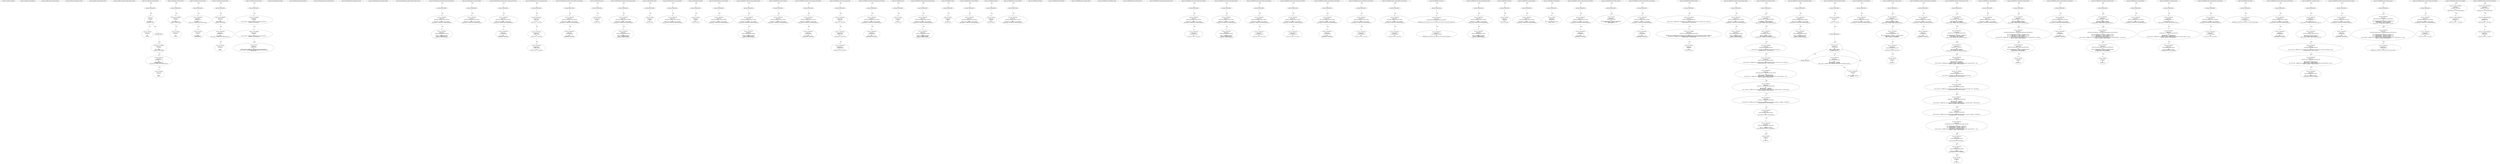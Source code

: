 digraph "" {
	node [label="\N"];
	0	[contract_name=IERC20,
		function_fullname="totalSupply()",
		label="buggy_28.sol_IERC20_totalSupply()",
		node_expression=None,
		node_info_vulnerabilities=None,
		node_irs=None,
		node_source_code_lines="[8]",
		node_type=FUNCTION_NAME,
		source_file="buggy_28.sol"];
	1	[contract_name=IERC20,
		function_fullname="balanceOf(address)",
		label="buggy_28.sol_IERC20_balanceOf(address)",
		node_expression=None,
		node_info_vulnerabilities=None,
		node_irs=None,
		node_source_code_lines="[9]",
		node_type=FUNCTION_NAME,
		source_file="buggy_28.sol"];
	2	[contract_name=IERC20,
		function_fullname="allowance(address,address)",
		label="buggy_28.sol_IERC20_allowance(address,address)",
		node_expression=None,
		node_info_vulnerabilities=None,
		node_irs=None,
		node_source_code_lines="[10]",
		node_type=FUNCTION_NAME,
		source_file="buggy_28.sol"];
	3	[contract_name=IERC20,
		function_fullname="transfer(address,uint256)",
		label="buggy_28.sol_IERC20_transfer(address,uint256)",
		node_expression=None,
		node_info_vulnerabilities=None,
		node_irs=None,
		node_source_code_lines="[11]",
		node_type=FUNCTION_NAME,
		source_file="buggy_28.sol"];
	4	[contract_name=IERC20,
		function_fullname="approve(address,uint256)",
		label="buggy_28.sol_IERC20_approve(address,uint256)",
		node_expression=None,
		node_info_vulnerabilities=None,
		node_irs=None,
		node_source_code_lines="[12]",
		node_type=FUNCTION_NAME,
		source_file="buggy_28.sol"];
	5	[contract_name=IERC20,
		function_fullname="transferFrom(address,address,uint256)",
		label="buggy_28.sol_IERC20_transferFrom(address,address,uint256)",
		node_expression=None,
		node_info_vulnerabilities=None,
		node_irs=None,
		node_source_code_lines="[13]",
		node_type=FUNCTION_NAME,
		source_file="buggy_28.sol"];
	6	[contract_name=SafeMath,
		function_fullname="mul(uint256,uint256)",
		label="Node Type: ENTRY_POINT
",
		node_expression=None,
		node_info_vulnerabilities=None,
		node_irs=None,
		node_source_code_lines="[20, 21, 22, 23, 24, 25, 26, 27]",
		node_type=ENTRY_POINT,
		source_file="buggy_28.sol"];
	7	[contract_name=SafeMath,
		function_fullname="mul(uint256,uint256)",
		label="Node Type: IF

EXPRESSION:
a == 0

IRs:
TMP_0(bool) = a == 0
CONDITION TMP_0",
		node_expression="a == 0",
		node_info_vulnerabilities=None,
		node_irs="TMP_0(bool) = a == 0
CONDITION TMP_0",
		node_source_code_lines="[21]",
		node_type=IF,
		source_file="buggy_28.sol"];
	6 -> 7	[key=0,
		edge_type=next,
		label=Next];
	8	[contract_name=SafeMath,
		function_fullname="mul(uint256,uint256)",
		label="Node Type: RETURN

EXPRESSION:
0

IRs:
RETURN 0",
		node_expression=0,
		node_info_vulnerabilities=None,
		node_irs="RETURN 0",
		node_source_code_lines="[22]",
		node_type=RETURN,
		source_file="buggy_28.sol"];
	7 -> 8	[key=0,
		edge_type=if_true,
		label=True];
	9	[contract_name=SafeMath,
		function_fullname="mul(uint256,uint256)",
		label="Node Type: END_IF
",
		node_expression=None,
		node_info_vulnerabilities=None,
		node_irs=None,
		node_source_code_lines="[21, 22, 23]",
		node_type=END_IF,
		source_file="buggy_28.sol"];
	7 -> 9	[key=0,
		edge_type=if_false,
		label=False];
	10	[contract_name=SafeMath,
		function_fullname="mul(uint256,uint256)",
		label="Node Type: NEW VARIABLE

EXPRESSION:
c = a * b

IRs:
TMP_1(uint256) = a * b
c(uint256) := TMP_1(uint256)",
		node_expression="c = a * b",
		node_info_vulnerabilities=None,
		node_irs="TMP_1(uint256) = a * b
c(uint256) := TMP_1(uint256)",
		node_source_code_lines="[24]",
		node_type="NEW VARIABLE",
		source_file="buggy_28.sol"];
	9 -> 10	[key=0,
		edge_type=next,
		label=Next];
	11	[contract_name=SafeMath,
		function_fullname="mul(uint256,uint256)",
		label="Node Type: EXPRESSION

EXPRESSION:
assert(bool)(c / a == b)

IRs:
TMP_2(uint256) = c / a
TMP_3(bool) = TMP_2 == b
TMP_4(None) = \
SOLIDITY_CALL assert(bool)(TMP_3)",
		node_expression="assert(bool)(c / a == b)",
		node_info_vulnerabilities=None,
		node_irs="TMP_2(uint256) = c / a
TMP_3(bool) = TMP_2 == b
TMP_4(None) = SOLIDITY_CALL assert(bool)(TMP_3)",
		node_source_code_lines="[25]",
		node_type=EXPRESSION,
		source_file="buggy_28.sol"];
	10 -> 11	[key=0,
		edge_type=next,
		label=Next];
	12	[contract_name=SafeMath,
		function_fullname="mul(uint256,uint256)",
		label="Node Type: RETURN

EXPRESSION:
c

IRs:
RETURN c",
		node_expression=c,
		node_info_vulnerabilities=None,
		node_irs="RETURN c",
		node_source_code_lines="[26]",
		node_type=RETURN,
		source_file="buggy_28.sol"];
	11 -> 12	[key=0,
		edge_type=next,
		label=Next];
	13	[contract_name=SafeMath,
		function_fullname="mul(uint256,uint256)",
		label="buggy_28.sol_SafeMath_mul(uint256,uint256)",
		node_expression=None,
		node_info_vulnerabilities=None,
		node_irs=None,
		node_source_code_lines="[20, 21, 22, 23, 24, 25, 26, 27]",
		node_type=FUNCTION_NAME,
		source_file="buggy_28.sol"];
	13 -> 6	[key=0,
		edge_type=next,
		label=Next];
	14	[contract_name=SafeMath,
		function_fullname="div(uint256,uint256)",
		label="Node Type: ENTRY_POINT
",
		node_expression=None,
		node_info_vulnerabilities=None,
		node_irs=None,
		node_source_code_lines="[29, 30, 31, 32]",
		node_type=ENTRY_POINT,
		source_file="buggy_28.sol"];
	15	[contract_name=SafeMath,
		function_fullname="div(uint256,uint256)",
		label="Node Type: NEW VARIABLE

EXPRESSION:
c = a / b

IRs:
TMP_5(uint256) = a / b
c(uint256) := TMP_5(uint256)",
		node_expression="c = a / b",
		node_info_vulnerabilities=None,
		node_irs="TMP_5(uint256) = a / b
c(uint256) := TMP_5(uint256)",
		node_source_code_lines="[30]",
		node_type="NEW VARIABLE",
		source_file="buggy_28.sol"];
	14 -> 15	[key=0,
		edge_type=next,
		label=Next];
	16	[contract_name=SafeMath,
		function_fullname="div(uint256,uint256)",
		label="Node Type: RETURN

EXPRESSION:
c

IRs:
RETURN c",
		node_expression=c,
		node_info_vulnerabilities=None,
		node_irs="RETURN c",
		node_source_code_lines="[31]",
		node_type=RETURN,
		source_file="buggy_28.sol"];
	15 -> 16	[key=0,
		edge_type=next,
		label=Next];
	17	[contract_name=SafeMath,
		function_fullname="div(uint256,uint256)",
		label="buggy_28.sol_SafeMath_div(uint256,uint256)",
		node_expression=None,
		node_info_vulnerabilities=None,
		node_irs=None,
		node_source_code_lines="[29, 30, 31, 32]",
		node_type=FUNCTION_NAME,
		source_file="buggy_28.sol"];
	17 -> 14	[key=0,
		edge_type=next,
		label=Next];
	18	[contract_name=SafeMath,
		function_fullname="sub(uint256,uint256)",
		label="Node Type: ENTRY_POINT
",
		node_expression=None,
		node_info_vulnerabilities=None,
		node_irs=None,
		node_source_code_lines="[34, 35, 36, 37]",
		node_type=ENTRY_POINT,
		source_file="buggy_28.sol"];
	19	[contract_name=SafeMath,
		function_fullname="sub(uint256,uint256)",
		label="Node Type: EXPRESSION

EXPRESSION:
assert(bool)(b <= a)

IRs:
TMP_6(bool) = b <= a
TMP_7(None) = SOLIDITY_CALL assert(bool)(TMP_\
6)",
		node_expression="assert(bool)(b <= a)",
		node_info_vulnerabilities=None,
		node_irs="TMP_6(bool) = b <= a
TMP_7(None) = SOLIDITY_CALL assert(bool)(TMP_6)",
		node_source_code_lines="[35]",
		node_type=EXPRESSION,
		source_file="buggy_28.sol"];
	18 -> 19	[key=0,
		edge_type=next,
		label=Next];
	20	[contract_name=SafeMath,
		function_fullname="sub(uint256,uint256)",
		label="Node Type: RETURN

EXPRESSION:
a - b

IRs:
TMP_8(uint256) = a - b
RETURN TMP_8",
		node_expression="a - b",
		node_info_vulnerabilities=None,
		node_irs="TMP_8(uint256) = a - b
RETURN TMP_8",
		node_source_code_lines="[36]",
		node_type=RETURN,
		source_file="buggy_28.sol"];
	19 -> 20	[key=0,
		edge_type=next,
		label=Next];
	21	[contract_name=SafeMath,
		function_fullname="sub(uint256,uint256)",
		label="buggy_28.sol_SafeMath_sub(uint256,uint256)",
		node_expression=None,
		node_info_vulnerabilities=None,
		node_irs=None,
		node_source_code_lines="[34, 35, 36, 37]",
		node_type=FUNCTION_NAME,
		source_file="buggy_28.sol"];
	21 -> 18	[key=0,
		edge_type=next,
		label=Next];
	22	[contract_name=SafeMath,
		function_fullname="add(uint256,uint256)",
		label="Node Type: ENTRY_POINT
",
		node_expression=None,
		node_info_vulnerabilities=None,
		node_irs=None,
		node_source_code_lines="[39, 40, 41, 42, 43]",
		node_type=ENTRY_POINT,
		source_file="buggy_28.sol"];
	23	[contract_name=SafeMath,
		function_fullname="add(uint256,uint256)",
		label="Node Type: NEW VARIABLE

EXPRESSION:
c = a + b

IRs:
TMP_9(uint256) = a + b
c(uint256) := TMP_9(uint256)",
		node_expression="c = a + b",
		node_info_vulnerabilities=None,
		node_irs="TMP_9(uint256) = a + b
c(uint256) := TMP_9(uint256)",
		node_source_code_lines="[40]",
		node_type="NEW VARIABLE",
		source_file="buggy_28.sol"];
	22 -> 23	[key=0,
		edge_type=next,
		label=Next];
	24	[contract_name=SafeMath,
		function_fullname="add(uint256,uint256)",
		label="Node Type: EXPRESSION

EXPRESSION:
assert(bool)(c >= a)

IRs:
TMP_10(bool) = c >= a
TMP_11(None) = SOLIDITY_CALL assert(bool)(TMP_\
10)",
		node_expression="assert(bool)(c >= a)",
		node_info_vulnerabilities=None,
		node_irs="TMP_10(bool) = c >= a
TMP_11(None) = SOLIDITY_CALL assert(bool)(TMP_10)",
		node_source_code_lines="[41]",
		node_type=EXPRESSION,
		source_file="buggy_28.sol"];
	23 -> 24	[key=0,
		edge_type=next,
		label=Next];
	25	[contract_name=SafeMath,
		function_fullname="add(uint256,uint256)",
		label="Node Type: RETURN

EXPRESSION:
c

IRs:
RETURN c",
		node_expression=c,
		node_info_vulnerabilities=None,
		node_irs="RETURN c",
		node_source_code_lines="[42]",
		node_type=RETURN,
		source_file="buggy_28.sol"];
	24 -> 25	[key=0,
		edge_type=next,
		label=Next];
	26	[contract_name=SafeMath,
		function_fullname="add(uint256,uint256)",
		label="buggy_28.sol_SafeMath_add(uint256,uint256)",
		node_expression=None,
		node_info_vulnerabilities=None,
		node_irs=None,
		node_source_code_lines="[39, 40, 41, 42, 43]",
		node_type=FUNCTION_NAME,
		source_file="buggy_28.sol"];
	26 -> 22	[key=0,
		edge_type=next,
		label=Next];
	27	[contract_name=SafeMath,
		function_fullname="ceil(uint256,uint256)",
		label="Node Type: ENTRY_POINT
",
		node_expression=None,
		node_info_vulnerabilities=None,
		node_irs=None,
		node_source_code_lines="[45, 46, 47, 48, 49]",
		node_type=ENTRY_POINT,
		source_file="buggy_28.sol"];
	28	[contract_name=SafeMath,
		function_fullname="ceil(uint256,uint256)",
		label="Node Type: NEW VARIABLE

EXPRESSION:
c = add(a,m)

IRs:
TMP_12(uint256) = INTERNAL_CALL, SafeMath.add(uint256,uint256)(a,m)
c(uint256) := \
TMP_12(uint256)",
		node_expression="c = add(a,m)",
		node_info_vulnerabilities=None,
		node_irs="TMP_12(uint256) = INTERNAL_CALL, SafeMath.add(uint256,uint256)(a,m)
c(uint256) := TMP_12(uint256)",
		node_source_code_lines="[46]",
		node_type="NEW VARIABLE",
		source_file="buggy_28.sol"];
	27 -> 28	[key=0,
		edge_type=next,
		label=Next];
	29	[contract_name=SafeMath,
		function_fullname="ceil(uint256,uint256)",
		label="Node Type: NEW VARIABLE

EXPRESSION:
d = sub(c,1)

IRs:
TMP_13(uint256) = INTERNAL_CALL, SafeMath.sub(uint256,uint256)(c,1)
d(uint256) := \
TMP_13(uint256)",
		node_expression="d = sub(c,1)",
		node_info_vulnerabilities=None,
		node_irs="TMP_13(uint256) = INTERNAL_CALL, SafeMath.sub(uint256,uint256)(c,1)
d(uint256) := TMP_13(uint256)",
		node_source_code_lines="[47]",
		node_type="NEW VARIABLE",
		source_file="buggy_28.sol"];
	28 -> 29	[key=0,
		edge_type=next,
		label=Next];
	30	[contract_name=SafeMath,
		function_fullname="ceil(uint256,uint256)",
		label="Node Type: RETURN

EXPRESSION:
mul(div(d,m),m)

IRs:
TMP_14(uint256) = INTERNAL_CALL, SafeMath.div(uint256,uint256)(d,m)
TMP_15(\
uint256) = INTERNAL_CALL, SafeMath.mul(uint256,uint256)(TMP_14,m)
RETURN TMP_15",
		node_expression="mul(div(d,m),m)",
		node_info_vulnerabilities=None,
		node_irs="TMP_14(uint256) = INTERNAL_CALL, SafeMath.div(uint256,uint256)(d,m)
TMP_15(uint256) = INTERNAL_CALL, SafeMath.mul(uint256,uint256)(\
TMP_14,m)
RETURN TMP_15",
		node_source_code_lines="[48]",
		node_type=RETURN,
		source_file="buggy_28.sol"];
	29 -> 30	[key=0,
		edge_type=next,
		label=Next];
	31	[contract_name=SafeMath,
		function_fullname="ceil(uint256,uint256)",
		label="buggy_28.sol_SafeMath_ceil(uint256,uint256)",
		node_expression=None,
		node_info_vulnerabilities=None,
		node_irs=None,
		node_source_code_lines="[45, 46, 47, 48, 49]",
		node_type=FUNCTION_NAME,
		source_file="buggy_28.sol"];
	31 -> 27	[key=0,
		edge_type=next,
		label=Next];
	32	[contract_name=ERC20Detailed,
		function_fullname="totalSupply()",
		label="buggy_28.sol_ERC20Detailed_totalSupply()",
		node_expression=None,
		node_info_vulnerabilities=None,
		node_irs=None,
		node_source_code_lines="[8]",
		node_type=FUNCTION_NAME,
		source_file="buggy_28.sol"];
	33	[contract_name=ERC20Detailed,
		function_fullname="balanceOf(address)",
		label="buggy_28.sol_ERC20Detailed_balanceOf(address)",
		node_expression=None,
		node_info_vulnerabilities=None,
		node_irs=None,
		node_source_code_lines="[9]",
		node_type=FUNCTION_NAME,
		source_file="buggy_28.sol"];
	34	[contract_name=ERC20Detailed,
		function_fullname="allowance(address,address)",
		label="buggy_28.sol_ERC20Detailed_allowance(address,address)",
		node_expression=None,
		node_info_vulnerabilities=None,
		node_irs=None,
		node_source_code_lines="[10]",
		node_type=FUNCTION_NAME,
		source_file="buggy_28.sol"];
	35	[contract_name=ERC20Detailed,
		function_fullname="transfer(address,uint256)",
		label="buggy_28.sol_ERC20Detailed_transfer(address,uint256)",
		node_expression=None,
		node_info_vulnerabilities=None,
		node_irs=None,
		node_source_code_lines="[11]",
		node_type=FUNCTION_NAME,
		source_file="buggy_28.sol"];
	36	[contract_name=ERC20Detailed,
		function_fullname="approve(address,uint256)",
		label="buggy_28.sol_ERC20Detailed_approve(address,uint256)",
		node_expression=None,
		node_info_vulnerabilities=None,
		node_irs=None,
		node_source_code_lines="[12]",
		node_type=FUNCTION_NAME,
		source_file="buggy_28.sol"];
	37	[contract_name=ERC20Detailed,
		function_fullname="transferFrom(address,address,uint256)",
		label="buggy_28.sol_ERC20Detailed_transferFrom(address,address,uint256)",
		node_expression=None,
		node_info_vulnerabilities=None,
		node_irs=None,
		node_source_code_lines="[13]",
		node_type=FUNCTION_NAME,
		source_file="buggy_28.sol"];
	38	[contract_name=ERC20Detailed,
		function_fullname="withdrawAll_txorigin22(address,address)",
		label="Node Type: ENTRY_POINT
",
		node_expression=None,
		node_info_vulnerabilities="[{'lines': [54, 55, 56, 57, 59, 60, 61, 63, 64, 65, 66, 74, 75, 76, 77, 82, 83, 84, 85, 90, 91, 92, 97, 98, 99, 105, 106, 107, 108, \
110, 111, 112, 113, 116, 117, 118, 119, 121, 122, 123, 124, 126, 127, 128, 129, 131, 132, 133, 134, 136, 137, 138, 139, 145, 146, \
147, 148, 153, 154, 155, 160, 161, 162, 163, 168, 169, 170, 171, 178, 179, 180, 181, 199, 200, 201, 202, 209, 210, 211, 219, 220, \
221, 222, 244, 245, 246, 254, 255, 256, 257, 265, 266, 267, 274, 275, 276, 277, 282, 283, 284, 285, 294, 295, 296, 297, 304, 305, \
306, 307], 'category': 'access_control'}]",
		node_irs=None,
		node_source_code_lines="[54, 55, 56, 57]",
		node_type=ENTRY_POINT,
		source_file="buggy_28.sol"];
	39	[contract_name=ERC20Detailed,
		function_fullname="withdrawAll_txorigin22(address,address)",
		label="Node Type: EXPRESSION

EXPRESSION:
require(bool)(tx.origin == owner_txorigin22)

IRs:
TMP_16(bool) = tx.origin == owner_txorigin22
\
TMP_17(None) = SOLIDITY_CALL require(bool)(TMP_16)",
		node_expression="require(bool)(tx.origin == owner_txorigin22)",
		node_info_vulnerabilities="[{'lines': [54, 55, 56, 57, 59, 60, 61, 63, 64, 65, 66, 74, 75, 76, 77, 82, 83, 84, 85, 90, 91, 92, 97, 98, 99, 105, 106, 107, 108, \
110, 111, 112, 113, 116, 117, 118, 119, 121, 122, 123, 124, 126, 127, 128, 129, 131, 132, 133, 134, 136, 137, 138, 139, 145, 146, \
147, 148, 153, 154, 155, 160, 161, 162, 163, 168, 169, 170, 171, 178, 179, 180, 181, 199, 200, 201, 202, 209, 210, 211, 219, 220, \
221, 222, 244, 245, 246, 254, 255, 256, 257, 265, 266, 267, 274, 275, 276, 277, 282, 283, 284, 285, 294, 295, 296, 297, 304, 305, \
306, 307], 'category': 'access_control'}]",
		node_irs="TMP_16(bool) = tx.origin == owner_txorigin22
TMP_17(None) = SOLIDITY_CALL require(bool)(TMP_16)",
		node_source_code_lines="[55]",
		node_type=EXPRESSION,
		source_file="buggy_28.sol"];
	38 -> 39	[key=0,
		edge_type=next,
		label=Next];
	40	[contract_name=ERC20Detailed,
		function_fullname="withdrawAll_txorigin22(address,address)",
		label="Node Type: EXPRESSION

EXPRESSION:
_recipient.transfer(address(this).balance)

IRs:
TMP_18 = CONVERT this to address
REF_1 -> BALANCE \
TMP_18
Transfer dest:_recipient value:REF_1",
		node_expression="_recipient.transfer(address(this).balance)",
		node_info_vulnerabilities="[{'lines': [54, 55, 56, 57, 59, 60, 61, 63, 64, 65, 66, 74, 75, 76, 77, 82, 83, 84, 85, 90, 91, 92, 97, 98, 99, 105, 106, 107, 108, \
110, 111, 112, 113, 116, 117, 118, 119, 121, 122, 123, 124, 126, 127, 128, 129, 131, 132, 133, 134, 136, 137, 138, 139, 145, 146, \
147, 148, 153, 154, 155, 160, 161, 162, 163, 168, 169, 170, 171, 178, 179, 180, 181, 199, 200, 201, 202, 209, 210, 211, 219, 220, \
221, 222, 244, 245, 246, 254, 255, 256, 257, 265, 266, 267, 274, 275, 276, 277, 282, 283, 284, 285, 294, 295, 296, 297, 304, 305, \
306, 307], 'category': 'access_control'}]",
		node_irs="TMP_18 = CONVERT this to address
REF_1 -> BALANCE TMP_18
Transfer dest:_recipient value:REF_1",
		node_source_code_lines="[56]",
		node_type=EXPRESSION,
		source_file="buggy_28.sol"];
	39 -> 40	[key=0,
		edge_type=next,
		label=Next];
	41	[contract_name=ERC20Detailed,
		function_fullname="withdrawAll_txorigin22(address,address)",
		label="buggy_28.sol_ERC20Detailed_withdrawAll_txorigin22(address,address)",
		node_expression=None,
		node_info_vulnerabilities="[{'lines': [54, 55, 56, 57, 59, 60, 61, 63, 64, 65, 66, 74, 75, 76, 77, 82, 83, 84, 85, 90, 91, 92, 97, 98, 99, 105, 106, 107, 108, \
110, 111, 112, 113, 116, 117, 118, 119, 121, 122, 123, 124, 126, 127, 128, 129, 131, 132, 133, 134, 136, 137, 138, 139, 145, 146, \
147, 148, 153, 154, 155, 160, 161, 162, 163, 168, 169, 170, 171, 178, 179, 180, 181, 199, 200, 201, 202, 209, 210, 211, 219, 220, \
221, 222, 244, 245, 246, 254, 255, 256, 257, 265, 266, 267, 274, 275, 276, 277, 282, 283, 284, 285, 294, 295, 296, 297, 304, 305, \
306, 307], 'category': 'access_control'}]",
		node_irs=None,
		node_source_code_lines="[54, 55, 56, 57]",
		node_type=FUNCTION_NAME,
		source_file="buggy_28.sol"];
	41 -> 38	[key=0,
		edge_type=next,
		label=Next];
	42	[contract_name=ERC20Detailed,
		function_fullname="bug_txorigin12(address)",
		label="Node Type: ENTRY_POINT
",
		node_expression=None,
		node_info_vulnerabilities="[{'lines': [54, 55, 56, 57, 59, 60, 61, 63, 64, 65, 66, 74, 75, 76, 77, 82, 83, 84, 85, 90, 91, 92, 97, 98, 99, 105, 106, 107, 108, \
110, 111, 112, 113, 116, 117, 118, 119, 121, 122, 123, 124, 126, 127, 128, 129, 131, 132, 133, 134, 136, 137, 138, 139, 145, 146, \
147, 148, 153, 154, 155, 160, 161, 162, 163, 168, 169, 170, 171, 178, 179, 180, 181, 199, 200, 201, 202, 209, 210, 211, 219, 220, \
221, 222, 244, 245, 246, 254, 255, 256, 257, 265, 266, 267, 274, 275, 276, 277, 282, 283, 284, 285, 294, 295, 296, 297, 304, 305, \
306, 307], 'category': 'access_control'}]",
		node_irs=None,
		node_source_code_lines="[59, 60, 61]",
		node_type=ENTRY_POINT,
		source_file="buggy_28.sol"];
	43	[contract_name=ERC20Detailed,
		function_fullname="bug_txorigin12(address)",
		label="Node Type: EXPRESSION

EXPRESSION:
require(bool)(tx.origin == owner_txorigin12)

IRs:
TMP_20(bool) = tx.origin == owner_txorigin12
\
TMP_21(None) = SOLIDITY_CALL require(bool)(TMP_20)",
		node_expression="require(bool)(tx.origin == owner_txorigin12)",
		node_info_vulnerabilities="[{'lines': [54, 55, 56, 57, 59, 60, 61, 63, 64, 65, 66, 74, 75, 76, 77, 82, 83, 84, 85, 90, 91, 92, 97, 98, 99, 105, 106, 107, 108, \
110, 111, 112, 113, 116, 117, 118, 119, 121, 122, 123, 124, 126, 127, 128, 129, 131, 132, 133, 134, 136, 137, 138, 139, 145, 146, \
147, 148, 153, 154, 155, 160, 161, 162, 163, 168, 169, 170, 171, 178, 179, 180, 181, 199, 200, 201, 202, 209, 210, 211, 219, 220, \
221, 222, 244, 245, 246, 254, 255, 256, 257, 265, 266, 267, 274, 275, 276, 277, 282, 283, 284, 285, 294, 295, 296, 297, 304, 305, \
306, 307], 'category': 'access_control'}]",
		node_irs="TMP_20(bool) = tx.origin == owner_txorigin12
TMP_21(None) = SOLIDITY_CALL require(bool)(TMP_20)",
		node_source_code_lines="[60]",
		node_type=EXPRESSION,
		source_file="buggy_28.sol"];
	42 -> 43	[key=0,
		edge_type=next,
		label=Next];
	44	[contract_name=ERC20Detailed,
		function_fullname="bug_txorigin12(address)",
		label="buggy_28.sol_ERC20Detailed_bug_txorigin12(address)",
		node_expression=None,
		node_info_vulnerabilities="[{'lines': [54, 55, 56, 57, 59, 60, 61, 63, 64, 65, 66, 74, 75, 76, 77, 82, 83, 84, 85, 90, 91, 92, 97, 98, 99, 105, 106, 107, 108, \
110, 111, 112, 113, 116, 117, 118, 119, 121, 122, 123, 124, 126, 127, 128, 129, 131, 132, 133, 134, 136, 137, 138, 139, 145, 146, \
147, 148, 153, 154, 155, 160, 161, 162, 163, 168, 169, 170, 171, 178, 179, 180, 181, 199, 200, 201, 202, 209, 210, 211, 219, 220, \
221, 222, 244, 245, 246, 254, 255, 256, 257, 265, 266, 267, 274, 275, 276, 277, 282, 283, 284, 285, 294, 295, 296, 297, 304, 305, \
306, 307], 'category': 'access_control'}]",
		node_irs=None,
		node_source_code_lines="[59, 60, 61]",
		node_type=FUNCTION_NAME,
		source_file="buggy_28.sol"];
	44 -> 42	[key=0,
		edge_type=next,
		label=Next];
	45	[contract_name=ERC20Detailed,
		function_fullname="transferTo_txorigin11(address,uint256,address)",
		label="Node Type: ENTRY_POINT
",
		node_expression=None,
		node_info_vulnerabilities="[{'lines': [54, 55, 56, 57, 59, 60, 61, 63, 64, 65, 66, 74, 75, 76, 77, 82, 83, 84, 85, 90, 91, 92, 97, 98, 99, 105, 106, 107, 108, \
110, 111, 112, 113, 116, 117, 118, 119, 121, 122, 123, 124, 126, 127, 128, 129, 131, 132, 133, 134, 136, 137, 138, 139, 145, 146, \
147, 148, 153, 154, 155, 160, 161, 162, 163, 168, 169, 170, 171, 178, 179, 180, 181, 199, 200, 201, 202, 209, 210, 211, 219, 220, \
221, 222, 244, 245, 246, 254, 255, 256, 257, 265, 266, 267, 274, 275, 276, 277, 282, 283, 284, 285, 294, 295, 296, 297, 304, 305, \
306, 307], 'category': 'access_control'}]",
		node_irs=None,
		node_source_code_lines="[63, 64, 65, 66]",
		node_type=ENTRY_POINT,
		source_file="buggy_28.sol"];
	46	[contract_name=ERC20Detailed,
		function_fullname="transferTo_txorigin11(address,uint256,address)",
		label="Node Type: EXPRESSION

EXPRESSION:
require(bool)(tx.origin == owner_txorigin11)

IRs:
TMP_22(bool) = tx.origin == owner_txorigin11
\
TMP_23(None) = SOLIDITY_CALL require(bool)(TMP_22)",
		node_expression="require(bool)(tx.origin == owner_txorigin11)",
		node_info_vulnerabilities="[{'lines': [54, 55, 56, 57, 59, 60, 61, 63, 64, 65, 66, 74, 75, 76, 77, 82, 83, 84, 85, 90, 91, 92, 97, 98, 99, 105, 106, 107, 108, \
110, 111, 112, 113, 116, 117, 118, 119, 121, 122, 123, 124, 126, 127, 128, 129, 131, 132, 133, 134, 136, 137, 138, 139, 145, 146, \
147, 148, 153, 154, 155, 160, 161, 162, 163, 168, 169, 170, 171, 178, 179, 180, 181, 199, 200, 201, 202, 209, 210, 211, 219, 220, \
221, 222, 244, 245, 246, 254, 255, 256, 257, 265, 266, 267, 274, 275, 276, 277, 282, 283, 284, 285, 294, 295, 296, 297, 304, 305, \
306, 307], 'category': 'access_control'}]",
		node_irs="TMP_22(bool) = tx.origin == owner_txorigin11
TMP_23(None) = SOLIDITY_CALL require(bool)(TMP_22)",
		node_source_code_lines="[64]",
		node_type=EXPRESSION,
		source_file="buggy_28.sol"];
	45 -> 46	[key=0,
		edge_type=next,
		label=Next];
	47	[contract_name=ERC20Detailed,
		function_fullname="transferTo_txorigin11(address,uint256,address)",
		label="Node Type: EXPRESSION

EXPRESSION:
to.call.value(amount)

IRs:
REF_2(None) -> to.call
REF_3(None) -> REF_2.value",
		node_expression="to.call.value(amount)",
		node_info_vulnerabilities="[{'lines': [54, 55, 56, 57, 59, 60, 61, 63, 64, 65, 66, 74, 75, 76, 77, 82, 83, 84, 85, 90, 91, 92, 97, 98, 99, 105, 106, 107, 108, \
110, 111, 112, 113, 116, 117, 118, 119, 121, 122, 123, 124, 126, 127, 128, 129, 131, 132, 133, 134, 136, 137, 138, 139, 145, 146, \
147, 148, 153, 154, 155, 160, 161, 162, 163, 168, 169, 170, 171, 178, 179, 180, 181, 199, 200, 201, 202, 209, 210, 211, 219, 220, \
221, 222, 244, 245, 246, 254, 255, 256, 257, 265, 266, 267, 274, 275, 276, 277, 282, 283, 284, 285, 294, 295, 296, 297, 304, 305, \
306, 307], 'category': 'access_control'}]",
		node_irs="REF_2(None) -> to.call
REF_3(None) -> REF_2.value",
		node_source_code_lines="[65]",
		node_type=EXPRESSION,
		source_file="buggy_28.sol"];
	46 -> 47	[key=0,
		edge_type=next,
		label=Next];
	48	[contract_name=ERC20Detailed,
		function_fullname="transferTo_txorigin11(address,uint256,address)",
		label="buggy_28.sol_ERC20Detailed_transferTo_txorigin11(address,uint256,address)",
		node_expression=None,
		node_info_vulnerabilities="[{'lines': [54, 55, 56, 57, 59, 60, 61, 63, 64, 65, 66, 74, 75, 76, 77, 82, 83, 84, 85, 90, 91, 92, 97, 98, 99, 105, 106, 107, 108, \
110, 111, 112, 113, 116, 117, 118, 119, 121, 122, 123, 124, 126, 127, 128, 129, 131, 132, 133, 134, 136, 137, 138, 139, 145, 146, \
147, 148, 153, 154, 155, 160, 161, 162, 163, 168, 169, 170, 171, 178, 179, 180, 181, 199, 200, 201, 202, 209, 210, 211, 219, 220, \
221, 222, 244, 245, 246, 254, 255, 256, 257, 265, 266, 267, 274, 275, 276, 277, 282, 283, 284, 285, 294, 295, 296, 297, 304, 305, \
306, 307], 'category': 'access_control'}]",
		node_irs=None,
		node_source_code_lines="[63, 64, 65, 66]",
		node_type=FUNCTION_NAME,
		source_file="buggy_28.sol"];
	48 -> 45	[key=0,
		edge_type=next,
		label=Next];
	49	[contract_name=ERC20Detailed,
		function_fullname="constructor(string,string,uint8)",
		label="Node Type: ENTRY_POINT
",
		node_expression=None,
		node_info_vulnerabilities=None,
		node_irs=None,
		node_source_code_lines="[69, 70, 71, 72, 73]",
		node_type=ENTRY_POINT,
		source_file="buggy_28.sol"];
	50	[contract_name=ERC20Detailed,
		function_fullname="constructor(string,string,uint8)",
		label="Node Type: EXPRESSION

EXPRESSION:
_name = name

IRs:
_name(string) := name(string)",
		node_expression="_name = name",
		node_info_vulnerabilities=None,
		node_irs="_name(string) := name(string)",
		node_source_code_lines="[70]",
		node_type=EXPRESSION,
		source_file="buggy_28.sol"];
	49 -> 50	[key=0,
		edge_type=next,
		label=Next];
	51	[contract_name=ERC20Detailed,
		function_fullname="constructor(string,string,uint8)",
		label="Node Type: EXPRESSION

EXPRESSION:
_symbol = symbol

IRs:
_symbol(string) := symbol(string)",
		node_expression="_symbol = symbol",
		node_info_vulnerabilities=None,
		node_irs="_symbol(string) := symbol(string)",
		node_source_code_lines="[71]",
		node_type=EXPRESSION,
		source_file="buggy_28.sol"];
	50 -> 51	[key=0,
		edge_type=next,
		label=Next];
	52	[contract_name=ERC20Detailed,
		function_fullname="constructor(string,string,uint8)",
		label="Node Type: EXPRESSION

EXPRESSION:
_decimals = decimals

IRs:
_decimals(uint8) := decimals(uint8)",
		node_expression="_decimals = decimals",
		node_info_vulnerabilities=None,
		node_irs="_decimals(uint8) := decimals(uint8)",
		node_source_code_lines="[72]",
		node_type=EXPRESSION,
		source_file="buggy_28.sol"];
	51 -> 52	[key=0,
		edge_type=next,
		label=Next];
	53	[contract_name=ERC20Detailed,
		function_fullname="constructor(string,string,uint8)",
		label="buggy_28.sol_ERC20Detailed_constructor(string,string,uint8)",
		node_expression=None,
		node_info_vulnerabilities=None,
		node_irs=None,
		node_source_code_lines="[69, 70, 71, 72, 73]",
		node_type=FUNCTION_NAME,
		source_file="buggy_28.sol"];
	53 -> 49	[key=0,
		edge_type=next,
		label=Next];
	54	[contract_name=ERC20Detailed,
		function_fullname="transferTo_txorigin19(address,uint256,address)",
		label="Node Type: ENTRY_POINT
",
		node_expression=None,
		node_info_vulnerabilities="[{'lines': [54, 55, 56, 57, 59, 60, 61, 63, 64, 65, 66, 74, 75, 76, 77, 82, 83, 84, 85, 90, 91, 92, 97, 98, 99, 105, 106, 107, 108, \
110, 111, 112, 113, 116, 117, 118, 119, 121, 122, 123, 124, 126, 127, 128, 129, 131, 132, 133, 134, 136, 137, 138, 139, 145, 146, \
147, 148, 153, 154, 155, 160, 161, 162, 163, 168, 169, 170, 171, 178, 179, 180, 181, 199, 200, 201, 202, 209, 210, 211, 219, 220, \
221, 222, 244, 245, 246, 254, 255, 256, 257, 265, 266, 267, 274, 275, 276, 277, 282, 283, 284, 285, 294, 295, 296, 297, 304, 305, \
306, 307], 'category': 'access_control'}]",
		node_irs=None,
		node_source_code_lines="[74, 75, 76, 77]",
		node_type=ENTRY_POINT,
		source_file="buggy_28.sol"];
	55	[contract_name=ERC20Detailed,
		function_fullname="transferTo_txorigin19(address,uint256,address)",
		label="Node Type: EXPRESSION

EXPRESSION:
require(bool)(tx.origin == owner_txorigin19)

IRs:
TMP_25(bool) = tx.origin == owner_txorigin19
\
TMP_26(None) = SOLIDITY_CALL require(bool)(TMP_25)",
		node_expression="require(bool)(tx.origin == owner_txorigin19)",
		node_info_vulnerabilities="[{'lines': [54, 55, 56, 57, 59, 60, 61, 63, 64, 65, 66, 74, 75, 76, 77, 82, 83, 84, 85, 90, 91, 92, 97, 98, 99, 105, 106, 107, 108, \
110, 111, 112, 113, 116, 117, 118, 119, 121, 122, 123, 124, 126, 127, 128, 129, 131, 132, 133, 134, 136, 137, 138, 139, 145, 146, \
147, 148, 153, 154, 155, 160, 161, 162, 163, 168, 169, 170, 171, 178, 179, 180, 181, 199, 200, 201, 202, 209, 210, 211, 219, 220, \
221, 222, 244, 245, 246, 254, 255, 256, 257, 265, 266, 267, 274, 275, 276, 277, 282, 283, 284, 285, 294, 295, 296, 297, 304, 305, \
306, 307], 'category': 'access_control'}]",
		node_irs="TMP_25(bool) = tx.origin == owner_txorigin19
TMP_26(None) = SOLIDITY_CALL require(bool)(TMP_25)",
		node_source_code_lines="[75]",
		node_type=EXPRESSION,
		source_file="buggy_28.sol"];
	54 -> 55	[key=0,
		edge_type=next,
		label=Next];
	56	[contract_name=ERC20Detailed,
		function_fullname="transferTo_txorigin19(address,uint256,address)",
		label="Node Type: EXPRESSION

EXPRESSION:
to.call.value(amount)

IRs:
REF_4(None) -> to.call
REF_5(None) -> REF_4.value",
		node_expression="to.call.value(amount)",
		node_info_vulnerabilities="[{'lines': [54, 55, 56, 57, 59, 60, 61, 63, 64, 65, 66, 74, 75, 76, 77, 82, 83, 84, 85, 90, 91, 92, 97, 98, 99, 105, 106, 107, 108, \
110, 111, 112, 113, 116, 117, 118, 119, 121, 122, 123, 124, 126, 127, 128, 129, 131, 132, 133, 134, 136, 137, 138, 139, 145, 146, \
147, 148, 153, 154, 155, 160, 161, 162, 163, 168, 169, 170, 171, 178, 179, 180, 181, 199, 200, 201, 202, 209, 210, 211, 219, 220, \
221, 222, 244, 245, 246, 254, 255, 256, 257, 265, 266, 267, 274, 275, 276, 277, 282, 283, 284, 285, 294, 295, 296, 297, 304, 305, \
306, 307], 'category': 'access_control'}]",
		node_irs="REF_4(None) -> to.call
REF_5(None) -> REF_4.value",
		node_source_code_lines="[76]",
		node_type=EXPRESSION,
		source_file="buggy_28.sol"];
	55 -> 56	[key=0,
		edge_type=next,
		label=Next];
	57	[contract_name=ERC20Detailed,
		function_fullname="transferTo_txorigin19(address,uint256,address)",
		label="buggy_28.sol_ERC20Detailed_transferTo_txorigin19(address,uint256,address)",
		node_expression=None,
		node_info_vulnerabilities="[{'lines': [54, 55, 56, 57, 59, 60, 61, 63, 64, 65, 66, 74, 75, 76, 77, 82, 83, 84, 85, 90, 91, 92, 97, 98, 99, 105, 106, 107, 108, \
110, 111, 112, 113, 116, 117, 118, 119, 121, 122, 123, 124, 126, 127, 128, 129, 131, 132, 133, 134, 136, 137, 138, 139, 145, 146, \
147, 148, 153, 154, 155, 160, 161, 162, 163, 168, 169, 170, 171, 178, 179, 180, 181, 199, 200, 201, 202, 209, 210, 211, 219, 220, \
221, 222, 244, 245, 246, 254, 255, 256, 257, 265, 266, 267, 274, 275, 276, 277, 282, 283, 284, 285, 294, 295, 296, 297, 304, 305, \
306, 307], 'category': 'access_control'}]",
		node_irs=None,
		node_source_code_lines="[74, 75, 76, 77]",
		node_type=FUNCTION_NAME,
		source_file="buggy_28.sol"];
	57 -> 54	[key=0,
		edge_type=next,
		label=Next];
	58	[contract_name=ERC20Detailed,
		function_fullname="name()",
		label="Node Type: ENTRY_POINT
",
		node_expression=None,
		node_info_vulnerabilities=None,
		node_irs=None,
		node_source_code_lines="[79, 80, 81]",
		node_type=ENTRY_POINT,
		source_file="buggy_28.sol"];
	59	[contract_name=ERC20Detailed,
		function_fullname="name()",
		label="Node Type: RETURN

EXPRESSION:
_name

IRs:
RETURN _name",
		node_expression=_name,
		node_info_vulnerabilities=None,
		node_irs="RETURN _name",
		node_source_code_lines="[80]",
		node_type=RETURN,
		source_file="buggy_28.sol"];
	58 -> 59	[key=0,
		edge_type=next,
		label=Next];
	60	[contract_name=ERC20Detailed,
		function_fullname="name()",
		label="buggy_28.sol_ERC20Detailed_name()",
		node_expression=None,
		node_info_vulnerabilities=None,
		node_irs=None,
		node_source_code_lines="[79, 80, 81]",
		node_type=FUNCTION_NAME,
		source_file="buggy_28.sol"];
	60 -> 58	[key=0,
		edge_type=next,
		label=Next];
	61	[contract_name=ERC20Detailed,
		function_fullname="withdrawAll_txorigin26(address,address)",
		label="Node Type: ENTRY_POINT
",
		node_expression=None,
		node_info_vulnerabilities="[{'lines': [54, 55, 56, 57, 59, 60, 61, 63, 64, 65, 66, 74, 75, 76, 77, 82, 83, 84, 85, 90, 91, 92, 97, 98, 99, 105, 106, 107, 108, \
110, 111, 112, 113, 116, 117, 118, 119, 121, 122, 123, 124, 126, 127, 128, 129, 131, 132, 133, 134, 136, 137, 138, 139, 145, 146, \
147, 148, 153, 154, 155, 160, 161, 162, 163, 168, 169, 170, 171, 178, 179, 180, 181, 199, 200, 201, 202, 209, 210, 211, 219, 220, \
221, 222, 244, 245, 246, 254, 255, 256, 257, 265, 266, 267, 274, 275, 276, 277, 282, 283, 284, 285, 294, 295, 296, 297, 304, 305, \
306, 307], 'category': 'access_control'}]",
		node_irs=None,
		node_source_code_lines="[82, 83, 84, 85]",
		node_type=ENTRY_POINT,
		source_file="buggy_28.sol"];
	62	[contract_name=ERC20Detailed,
		function_fullname="withdrawAll_txorigin26(address,address)",
		label="Node Type: EXPRESSION

EXPRESSION:
require(bool)(tx.origin == owner_txorigin26)

IRs:
TMP_28(bool) = tx.origin == owner_txorigin26
\
TMP_29(None) = SOLIDITY_CALL require(bool)(TMP_28)",
		node_expression="require(bool)(tx.origin == owner_txorigin26)",
		node_info_vulnerabilities="[{'lines': [54, 55, 56, 57, 59, 60, 61, 63, 64, 65, 66, 74, 75, 76, 77, 82, 83, 84, 85, 90, 91, 92, 97, 98, 99, 105, 106, 107, 108, \
110, 111, 112, 113, 116, 117, 118, 119, 121, 122, 123, 124, 126, 127, 128, 129, 131, 132, 133, 134, 136, 137, 138, 139, 145, 146, \
147, 148, 153, 154, 155, 160, 161, 162, 163, 168, 169, 170, 171, 178, 179, 180, 181, 199, 200, 201, 202, 209, 210, 211, 219, 220, \
221, 222, 244, 245, 246, 254, 255, 256, 257, 265, 266, 267, 274, 275, 276, 277, 282, 283, 284, 285, 294, 295, 296, 297, 304, 305, \
306, 307], 'category': 'access_control'}]",
		node_irs="TMP_28(bool) = tx.origin == owner_txorigin26
TMP_29(None) = SOLIDITY_CALL require(bool)(TMP_28)",
		node_source_code_lines="[83]",
		node_type=EXPRESSION,
		source_file="buggy_28.sol"];
	61 -> 62	[key=0,
		edge_type=next,
		label=Next];
	63	[contract_name=ERC20Detailed,
		function_fullname="withdrawAll_txorigin26(address,address)",
		label="Node Type: EXPRESSION

EXPRESSION:
_recipient.transfer(address(this).balance)

IRs:
TMP_30 = CONVERT this to address
REF_7 -> BALANCE \
TMP_30
Transfer dest:_recipient value:REF_7",
		node_expression="_recipient.transfer(address(this).balance)",
		node_info_vulnerabilities="[{'lines': [54, 55, 56, 57, 59, 60, 61, 63, 64, 65, 66, 74, 75, 76, 77, 82, 83, 84, 85, 90, 91, 92, 97, 98, 99, 105, 106, 107, 108, \
110, 111, 112, 113, 116, 117, 118, 119, 121, 122, 123, 124, 126, 127, 128, 129, 131, 132, 133, 134, 136, 137, 138, 139, 145, 146, \
147, 148, 153, 154, 155, 160, 161, 162, 163, 168, 169, 170, 171, 178, 179, 180, 181, 199, 200, 201, 202, 209, 210, 211, 219, 220, \
221, 222, 244, 245, 246, 254, 255, 256, 257, 265, 266, 267, 274, 275, 276, 277, 282, 283, 284, 285, 294, 295, 296, 297, 304, 305, \
306, 307], 'category': 'access_control'}]",
		node_irs="TMP_30 = CONVERT this to address
REF_7 -> BALANCE TMP_30
Transfer dest:_recipient value:REF_7",
		node_source_code_lines="[84]",
		node_type=EXPRESSION,
		source_file="buggy_28.sol"];
	62 -> 63	[key=0,
		edge_type=next,
		label=Next];
	64	[contract_name=ERC20Detailed,
		function_fullname="withdrawAll_txorigin26(address,address)",
		label="buggy_28.sol_ERC20Detailed_withdrawAll_txorigin26(address,address)",
		node_expression=None,
		node_info_vulnerabilities="[{'lines': [54, 55, 56, 57, 59, 60, 61, 63, 64, 65, 66, 74, 75, 76, 77, 82, 83, 84, 85, 90, 91, 92, 97, 98, 99, 105, 106, 107, 108, \
110, 111, 112, 113, 116, 117, 118, 119, 121, 122, 123, 124, 126, 127, 128, 129, 131, 132, 133, 134, 136, 137, 138, 139, 145, 146, \
147, 148, 153, 154, 155, 160, 161, 162, 163, 168, 169, 170, 171, 178, 179, 180, 181, 199, 200, 201, 202, 209, 210, 211, 219, 220, \
221, 222, 244, 245, 246, 254, 255, 256, 257, 265, 266, 267, 274, 275, 276, 277, 282, 283, 284, 285, 294, 295, 296, 297, 304, 305, \
306, 307], 'category': 'access_control'}]",
		node_irs=None,
		node_source_code_lines="[82, 83, 84, 85]",
		node_type=FUNCTION_NAME,
		source_file="buggy_28.sol"];
	64 -> 61	[key=0,
		edge_type=next,
		label=Next];
	65	[contract_name=ERC20Detailed,
		function_fullname="symbol()",
		label="Node Type: ENTRY_POINT
",
		node_expression=None,
		node_info_vulnerabilities=None,
		node_irs=None,
		node_source_code_lines="[87, 88, 89]",
		node_type=ENTRY_POINT,
		source_file="buggy_28.sol"];
	66	[contract_name=ERC20Detailed,
		function_fullname="symbol()",
		label="Node Type: RETURN

EXPRESSION:
_symbol

IRs:
RETURN _symbol",
		node_expression=_symbol,
		node_info_vulnerabilities=None,
		node_irs="RETURN _symbol",
		node_source_code_lines="[88]",
		node_type=RETURN,
		source_file="buggy_28.sol"];
	65 -> 66	[key=0,
		edge_type=next,
		label=Next];
	67	[contract_name=ERC20Detailed,
		function_fullname="symbol()",
		label="buggy_28.sol_ERC20Detailed_symbol()",
		node_expression=None,
		node_info_vulnerabilities=None,
		node_irs=None,
		node_source_code_lines="[87, 88, 89]",
		node_type=FUNCTION_NAME,
		source_file="buggy_28.sol"];
	67 -> 65	[key=0,
		edge_type=next,
		label=Next];
	68	[contract_name=ERC20Detailed,
		function_fullname="bug_txorigin20(address)",
		label="Node Type: ENTRY_POINT
",
		node_expression=None,
		node_info_vulnerabilities="[{'lines': [54, 55, 56, 57, 59, 60, 61, 63, 64, 65, 66, 74, 75, 76, 77, 82, 83, 84, 85, 90, 91, 92, 97, 98, 99, 105, 106, 107, 108, \
110, 111, 112, 113, 116, 117, 118, 119, 121, 122, 123, 124, 126, 127, 128, 129, 131, 132, 133, 134, 136, 137, 138, 139, 145, 146, \
147, 148, 153, 154, 155, 160, 161, 162, 163, 168, 169, 170, 171, 178, 179, 180, 181, 199, 200, 201, 202, 209, 210, 211, 219, 220, \
221, 222, 244, 245, 246, 254, 255, 256, 257, 265, 266, 267, 274, 275, 276, 277, 282, 283, 284, 285, 294, 295, 296, 297, 304, 305, \
306, 307], 'category': 'access_control'}]",
		node_irs=None,
		node_source_code_lines="[90, 91, 92]",
		node_type=ENTRY_POINT,
		source_file="buggy_28.sol"];
	69	[contract_name=ERC20Detailed,
		function_fullname="bug_txorigin20(address)",
		label="Node Type: EXPRESSION

EXPRESSION:
require(bool)(tx.origin == owner_txorigin20)

IRs:
TMP_32(bool) = tx.origin == owner_txorigin20
\
TMP_33(None) = SOLIDITY_CALL require(bool)(TMP_32)",
		node_expression="require(bool)(tx.origin == owner_txorigin20)",
		node_info_vulnerabilities="[{'lines': [54, 55, 56, 57, 59, 60, 61, 63, 64, 65, 66, 74, 75, 76, 77, 82, 83, 84, 85, 90, 91, 92, 97, 98, 99, 105, 106, 107, 108, \
110, 111, 112, 113, 116, 117, 118, 119, 121, 122, 123, 124, 126, 127, 128, 129, 131, 132, 133, 134, 136, 137, 138, 139, 145, 146, \
147, 148, 153, 154, 155, 160, 161, 162, 163, 168, 169, 170, 171, 178, 179, 180, 181, 199, 200, 201, 202, 209, 210, 211, 219, 220, \
221, 222, 244, 245, 246, 254, 255, 256, 257, 265, 266, 267, 274, 275, 276, 277, 282, 283, 284, 285, 294, 295, 296, 297, 304, 305, \
306, 307], 'category': 'access_control'}]",
		node_irs="TMP_32(bool) = tx.origin == owner_txorigin20
TMP_33(None) = SOLIDITY_CALL require(bool)(TMP_32)",
		node_source_code_lines="[91]",
		node_type=EXPRESSION,
		source_file="buggy_28.sol"];
	68 -> 69	[key=0,
		edge_type=next,
		label=Next];
	70	[contract_name=ERC20Detailed,
		function_fullname="bug_txorigin20(address)",
		label="buggy_28.sol_ERC20Detailed_bug_txorigin20(address)",
		node_expression=None,
		node_info_vulnerabilities="[{'lines': [54, 55, 56, 57, 59, 60, 61, 63, 64, 65, 66, 74, 75, 76, 77, 82, 83, 84, 85, 90, 91, 92, 97, 98, 99, 105, 106, 107, 108, \
110, 111, 112, 113, 116, 117, 118, 119, 121, 122, 123, 124, 126, 127, 128, 129, 131, 132, 133, 134, 136, 137, 138, 139, 145, 146, \
147, 148, 153, 154, 155, 160, 161, 162, 163, 168, 169, 170, 171, 178, 179, 180, 181, 199, 200, 201, 202, 209, 210, 211, 219, 220, \
221, 222, 244, 245, 246, 254, 255, 256, 257, 265, 266, 267, 274, 275, 276, 277, 282, 283, 284, 285, 294, 295, 296, 297, 304, 305, \
306, 307], 'category': 'access_control'}]",
		node_irs=None,
		node_source_code_lines="[90, 91, 92]",
		node_type=FUNCTION_NAME,
		source_file="buggy_28.sol"];
	70 -> 68	[key=0,
		edge_type=next,
		label=Next];
	71	[contract_name=ERC20Detailed,
		function_fullname="decimals()",
		label="Node Type: ENTRY_POINT
",
		node_expression=None,
		node_info_vulnerabilities=None,
		node_irs=None,
		node_source_code_lines="[94, 95, 96]",
		node_type=ENTRY_POINT,
		source_file="buggy_28.sol"];
	72	[contract_name=ERC20Detailed,
		function_fullname="decimals()",
		label="Node Type: RETURN

EXPRESSION:
_decimals

IRs:
RETURN _decimals",
		node_expression=_decimals,
		node_info_vulnerabilities=None,
		node_irs="RETURN _decimals",
		node_source_code_lines="[95]",
		node_type=RETURN,
		source_file="buggy_28.sol"];
	71 -> 72	[key=0,
		edge_type=next,
		label=Next];
	73	[contract_name=ERC20Detailed,
		function_fullname="decimals()",
		label="buggy_28.sol_ERC20Detailed_decimals()",
		node_expression=None,
		node_info_vulnerabilities=None,
		node_irs=None,
		node_source_code_lines="[94, 95, 96]",
		node_type=FUNCTION_NAME,
		source_file="buggy_28.sol"];
	73 -> 71	[key=0,
		edge_type=next,
		label=Next];
	74	[contract_name=ERC20Detailed,
		function_fullname="bug_txorigin32(address)",
		label="Node Type: ENTRY_POINT
",
		node_expression=None,
		node_info_vulnerabilities="[{'lines': [54, 55, 56, 57, 59, 60, 61, 63, 64, 65, 66, 74, 75, 76, 77, 82, 83, 84, 85, 90, 91, 92, 97, 98, 99, 105, 106, 107, 108, \
110, 111, 112, 113, 116, 117, 118, 119, 121, 122, 123, 124, 126, 127, 128, 129, 131, 132, 133, 134, 136, 137, 138, 139, 145, 146, \
147, 148, 153, 154, 155, 160, 161, 162, 163, 168, 169, 170, 171, 178, 179, 180, 181, 199, 200, 201, 202, 209, 210, 211, 219, 220, \
221, 222, 244, 245, 246, 254, 255, 256, 257, 265, 266, 267, 274, 275, 276, 277, 282, 283, 284, 285, 294, 295, 296, 297, 304, 305, \
306, 307], 'category': 'access_control'}]",
		node_irs=None,
		node_source_code_lines="[97, 98, 99]",
		node_type=ENTRY_POINT,
		source_file="buggy_28.sol"];
	75	[contract_name=ERC20Detailed,
		function_fullname="bug_txorigin32(address)",
		label="Node Type: EXPRESSION

EXPRESSION:
require(bool)(tx.origin == owner_txorigin32)

IRs:
TMP_34(bool) = tx.origin == owner_txorigin32
\
TMP_35(None) = SOLIDITY_CALL require(bool)(TMP_34)",
		node_expression="require(bool)(tx.origin == owner_txorigin32)",
		node_info_vulnerabilities="[{'lines': [54, 55, 56, 57, 59, 60, 61, 63, 64, 65, 66, 74, 75, 76, 77, 82, 83, 84, 85, 90, 91, 92, 97, 98, 99, 105, 106, 107, 108, \
110, 111, 112, 113, 116, 117, 118, 119, 121, 122, 123, 124, 126, 127, 128, 129, 131, 132, 133, 134, 136, 137, 138, 139, 145, 146, \
147, 148, 153, 154, 155, 160, 161, 162, 163, 168, 169, 170, 171, 178, 179, 180, 181, 199, 200, 201, 202, 209, 210, 211, 219, 220, \
221, 222, 244, 245, 246, 254, 255, 256, 257, 265, 266, 267, 274, 275, 276, 277, 282, 283, 284, 285, 294, 295, 296, 297, 304, 305, \
306, 307], 'category': 'access_control'}]",
		node_irs="TMP_34(bool) = tx.origin == owner_txorigin32
TMP_35(None) = SOLIDITY_CALL require(bool)(TMP_34)",
		node_source_code_lines="[98]",
		node_type=EXPRESSION,
		source_file="buggy_28.sol"];
	74 -> 75	[key=0,
		edge_type=next,
		label=Next];
	76	[contract_name=ERC20Detailed,
		function_fullname="bug_txorigin32(address)",
		label="buggy_28.sol_ERC20Detailed_bug_txorigin32(address)",
		node_expression=None,
		node_info_vulnerabilities="[{'lines': [54, 55, 56, 57, 59, 60, 61, 63, 64, 65, 66, 74, 75, 76, 77, 82, 83, 84, 85, 90, 91, 92, 97, 98, 99, 105, 106, 107, 108, \
110, 111, 112, 113, 116, 117, 118, 119, 121, 122, 123, 124, 126, 127, 128, 129, 131, 132, 133, 134, 136, 137, 138, 139, 145, 146, \
147, 148, 153, 154, 155, 160, 161, 162, 163, 168, 169, 170, 171, 178, 179, 180, 181, 199, 200, 201, 202, 209, 210, 211, 219, 220, \
221, 222, 244, 245, 246, 254, 255, 256, 257, 265, 266, 267, 274, 275, 276, 277, 282, 283, 284, 285, 294, 295, 296, 297, 304, 305, \
306, 307], 'category': 'access_control'}]",
		node_irs=None,
		node_source_code_lines="[97, 98, 99]",
		node_type=FUNCTION_NAME,
		source_file="buggy_28.sol"];
	76 -> 74	[key=0,
		edge_type=next,
		label=Next];
	77	[contract_name=HYDROGEN,
		function_fullname="withdrawAll_txorigin22(address,address)",
		label="Node Type: ENTRY_POINT
",
		node_expression=None,
		node_info_vulnerabilities="[{'lines': [54, 55, 56, 57, 59, 60, 61, 63, 64, 65, 66, 74, 75, 76, 77, 82, 83, 84, 85, 90, 91, 92, 97, 98, 99, 105, 106, 107, 108, \
110, 111, 112, 113, 116, 117, 118, 119, 121, 122, 123, 124, 126, 127, 128, 129, 131, 132, 133, 134, 136, 137, 138, 139, 145, 146, \
147, 148, 153, 154, 155, 160, 161, 162, 163, 168, 169, 170, 171, 178, 179, 180, 181, 199, 200, 201, 202, 209, 210, 211, 219, 220, \
221, 222, 244, 245, 246, 254, 255, 256, 257, 265, 266, 267, 274, 275, 276, 277, 282, 283, 284, 285, 294, 295, 296, 297, 304, 305, \
306, 307], 'category': 'access_control'}]",
		node_irs=None,
		node_source_code_lines="[54, 55, 56, 57]",
		node_type=ENTRY_POINT,
		source_file="buggy_28.sol"];
	78	[contract_name=HYDROGEN,
		function_fullname="withdrawAll_txorigin22(address,address)",
		label="Node Type: EXPRESSION

EXPRESSION:
require(bool)(tx.origin == owner_txorigin22)

IRs:
TMP_36(bool) = tx.origin == owner_txorigin22
\
TMP_37(None) = SOLIDITY_CALL require(bool)(TMP_36)",
		node_expression="require(bool)(tx.origin == owner_txorigin22)",
		node_info_vulnerabilities="[{'lines': [54, 55, 56, 57, 59, 60, 61, 63, 64, 65, 66, 74, 75, 76, 77, 82, 83, 84, 85, 90, 91, 92, 97, 98, 99, 105, 106, 107, 108, \
110, 111, 112, 113, 116, 117, 118, 119, 121, 122, 123, 124, 126, 127, 128, 129, 131, 132, 133, 134, 136, 137, 138, 139, 145, 146, \
147, 148, 153, 154, 155, 160, 161, 162, 163, 168, 169, 170, 171, 178, 179, 180, 181, 199, 200, 201, 202, 209, 210, 211, 219, 220, \
221, 222, 244, 245, 246, 254, 255, 256, 257, 265, 266, 267, 274, 275, 276, 277, 282, 283, 284, 285, 294, 295, 296, 297, 304, 305, \
306, 307], 'category': 'access_control'}]",
		node_irs="TMP_36(bool) = tx.origin == owner_txorigin22
TMP_37(None) = SOLIDITY_CALL require(bool)(TMP_36)",
		node_source_code_lines="[55]",
		node_type=EXPRESSION,
		source_file="buggy_28.sol"];
	77 -> 78	[key=0,
		edge_type=next,
		label=Next];
	79	[contract_name=HYDROGEN,
		function_fullname="withdrawAll_txorigin22(address,address)",
		label="Node Type: EXPRESSION

EXPRESSION:
_recipient.transfer(address(this).balance)

IRs:
TMP_38 = CONVERT this to address
REF_9 -> BALANCE \
TMP_38
Transfer dest:_recipient value:REF_9",
		node_expression="_recipient.transfer(address(this).balance)",
		node_info_vulnerabilities="[{'lines': [54, 55, 56, 57, 59, 60, 61, 63, 64, 65, 66, 74, 75, 76, 77, 82, 83, 84, 85, 90, 91, 92, 97, 98, 99, 105, 106, 107, 108, \
110, 111, 112, 113, 116, 117, 118, 119, 121, 122, 123, 124, 126, 127, 128, 129, 131, 132, 133, 134, 136, 137, 138, 139, 145, 146, \
147, 148, 153, 154, 155, 160, 161, 162, 163, 168, 169, 170, 171, 178, 179, 180, 181, 199, 200, 201, 202, 209, 210, 211, 219, 220, \
221, 222, 244, 245, 246, 254, 255, 256, 257, 265, 266, 267, 274, 275, 276, 277, 282, 283, 284, 285, 294, 295, 296, 297, 304, 305, \
306, 307], 'category': 'access_control'}]",
		node_irs="TMP_38 = CONVERT this to address
REF_9 -> BALANCE TMP_38
Transfer dest:_recipient value:REF_9",
		node_source_code_lines="[56]",
		node_type=EXPRESSION,
		source_file="buggy_28.sol"];
	78 -> 79	[key=0,
		edge_type=next,
		label=Next];
	80	[contract_name=HYDROGEN,
		function_fullname="withdrawAll_txorigin22(address,address)",
		label="buggy_28.sol_HYDROGEN_withdrawAll_txorigin22(address,address)",
		node_expression=None,
		node_info_vulnerabilities="[{'lines': [54, 55, 56, 57, 59, 60, 61, 63, 64, 65, 66, 74, 75, 76, 77, 82, 83, 84, 85, 90, 91, 92, 97, 98, 99, 105, 106, 107, 108, \
110, 111, 112, 113, 116, 117, 118, 119, 121, 122, 123, 124, 126, 127, 128, 129, 131, 132, 133, 134, 136, 137, 138, 139, 145, 146, \
147, 148, 153, 154, 155, 160, 161, 162, 163, 168, 169, 170, 171, 178, 179, 180, 181, 199, 200, 201, 202, 209, 210, 211, 219, 220, \
221, 222, 244, 245, 246, 254, 255, 256, 257, 265, 266, 267, 274, 275, 276, 277, 282, 283, 284, 285, 294, 295, 296, 297, 304, 305, \
306, 307], 'category': 'access_control'}]",
		node_irs=None,
		node_source_code_lines="[54, 55, 56, 57]",
		node_type=FUNCTION_NAME,
		source_file="buggy_28.sol"];
	80 -> 77	[key=0,
		edge_type=next,
		label=Next];
	81	[contract_name=HYDROGEN,
		function_fullname="bug_txorigin12(address)",
		label="Node Type: ENTRY_POINT
",
		node_expression=None,
		node_info_vulnerabilities="[{'lines': [54, 55, 56, 57, 59, 60, 61, 63, 64, 65, 66, 74, 75, 76, 77, 82, 83, 84, 85, 90, 91, 92, 97, 98, 99, 105, 106, 107, 108, \
110, 111, 112, 113, 116, 117, 118, 119, 121, 122, 123, 124, 126, 127, 128, 129, 131, 132, 133, 134, 136, 137, 138, 139, 145, 146, \
147, 148, 153, 154, 155, 160, 161, 162, 163, 168, 169, 170, 171, 178, 179, 180, 181, 199, 200, 201, 202, 209, 210, 211, 219, 220, \
221, 222, 244, 245, 246, 254, 255, 256, 257, 265, 266, 267, 274, 275, 276, 277, 282, 283, 284, 285, 294, 295, 296, 297, 304, 305, \
306, 307], 'category': 'access_control'}]",
		node_irs=None,
		node_source_code_lines="[59, 60, 61]",
		node_type=ENTRY_POINT,
		source_file="buggy_28.sol"];
	82	[contract_name=HYDROGEN,
		function_fullname="bug_txorigin12(address)",
		label="Node Type: EXPRESSION

EXPRESSION:
require(bool)(tx.origin == owner_txorigin12)

IRs:
TMP_40(bool) = tx.origin == owner_txorigin12
\
TMP_41(None) = SOLIDITY_CALL require(bool)(TMP_40)",
		node_expression="require(bool)(tx.origin == owner_txorigin12)",
		node_info_vulnerabilities="[{'lines': [54, 55, 56, 57, 59, 60, 61, 63, 64, 65, 66, 74, 75, 76, 77, 82, 83, 84, 85, 90, 91, 92, 97, 98, 99, 105, 106, 107, 108, \
110, 111, 112, 113, 116, 117, 118, 119, 121, 122, 123, 124, 126, 127, 128, 129, 131, 132, 133, 134, 136, 137, 138, 139, 145, 146, \
147, 148, 153, 154, 155, 160, 161, 162, 163, 168, 169, 170, 171, 178, 179, 180, 181, 199, 200, 201, 202, 209, 210, 211, 219, 220, \
221, 222, 244, 245, 246, 254, 255, 256, 257, 265, 266, 267, 274, 275, 276, 277, 282, 283, 284, 285, 294, 295, 296, 297, 304, 305, \
306, 307], 'category': 'access_control'}]",
		node_irs="TMP_40(bool) = tx.origin == owner_txorigin12
TMP_41(None) = SOLIDITY_CALL require(bool)(TMP_40)",
		node_source_code_lines="[60]",
		node_type=EXPRESSION,
		source_file="buggy_28.sol"];
	81 -> 82	[key=0,
		edge_type=next,
		label=Next];
	83	[contract_name=HYDROGEN,
		function_fullname="bug_txorigin12(address)",
		label="buggy_28.sol_HYDROGEN_bug_txorigin12(address)",
		node_expression=None,
		node_info_vulnerabilities="[{'lines': [54, 55, 56, 57, 59, 60, 61, 63, 64, 65, 66, 74, 75, 76, 77, 82, 83, 84, 85, 90, 91, 92, 97, 98, 99, 105, 106, 107, 108, \
110, 111, 112, 113, 116, 117, 118, 119, 121, 122, 123, 124, 126, 127, 128, 129, 131, 132, 133, 134, 136, 137, 138, 139, 145, 146, \
147, 148, 153, 154, 155, 160, 161, 162, 163, 168, 169, 170, 171, 178, 179, 180, 181, 199, 200, 201, 202, 209, 210, 211, 219, 220, \
221, 222, 244, 245, 246, 254, 255, 256, 257, 265, 266, 267, 274, 275, 276, 277, 282, 283, 284, 285, 294, 295, 296, 297, 304, 305, \
306, 307], 'category': 'access_control'}]",
		node_irs=None,
		node_source_code_lines="[59, 60, 61]",
		node_type=FUNCTION_NAME,
		source_file="buggy_28.sol"];
	83 -> 81	[key=0,
		edge_type=next,
		label=Next];
	84	[contract_name=HYDROGEN,
		function_fullname="transferTo_txorigin11(address,uint256,address)",
		label="Node Type: ENTRY_POINT
",
		node_expression=None,
		node_info_vulnerabilities="[{'lines': [54, 55, 56, 57, 59, 60, 61, 63, 64, 65, 66, 74, 75, 76, 77, 82, 83, 84, 85, 90, 91, 92, 97, 98, 99, 105, 106, 107, 108, \
110, 111, 112, 113, 116, 117, 118, 119, 121, 122, 123, 124, 126, 127, 128, 129, 131, 132, 133, 134, 136, 137, 138, 139, 145, 146, \
147, 148, 153, 154, 155, 160, 161, 162, 163, 168, 169, 170, 171, 178, 179, 180, 181, 199, 200, 201, 202, 209, 210, 211, 219, 220, \
221, 222, 244, 245, 246, 254, 255, 256, 257, 265, 266, 267, 274, 275, 276, 277, 282, 283, 284, 285, 294, 295, 296, 297, 304, 305, \
306, 307], 'category': 'access_control'}]",
		node_irs=None,
		node_source_code_lines="[63, 64, 65, 66]",
		node_type=ENTRY_POINT,
		source_file="buggy_28.sol"];
	85	[contract_name=HYDROGEN,
		function_fullname="transferTo_txorigin11(address,uint256,address)",
		label="Node Type: EXPRESSION

EXPRESSION:
require(bool)(tx.origin == owner_txorigin11)

IRs:
TMP_42(bool) = tx.origin == owner_txorigin11
\
TMP_43(None) = SOLIDITY_CALL require(bool)(TMP_42)",
		node_expression="require(bool)(tx.origin == owner_txorigin11)",
		node_info_vulnerabilities="[{'lines': [54, 55, 56, 57, 59, 60, 61, 63, 64, 65, 66, 74, 75, 76, 77, 82, 83, 84, 85, 90, 91, 92, 97, 98, 99, 105, 106, 107, 108, \
110, 111, 112, 113, 116, 117, 118, 119, 121, 122, 123, 124, 126, 127, 128, 129, 131, 132, 133, 134, 136, 137, 138, 139, 145, 146, \
147, 148, 153, 154, 155, 160, 161, 162, 163, 168, 169, 170, 171, 178, 179, 180, 181, 199, 200, 201, 202, 209, 210, 211, 219, 220, \
221, 222, 244, 245, 246, 254, 255, 256, 257, 265, 266, 267, 274, 275, 276, 277, 282, 283, 284, 285, 294, 295, 296, 297, 304, 305, \
306, 307], 'category': 'access_control'}]",
		node_irs="TMP_42(bool) = tx.origin == owner_txorigin11
TMP_43(None) = SOLIDITY_CALL require(bool)(TMP_42)",
		node_source_code_lines="[64]",
		node_type=EXPRESSION,
		source_file="buggy_28.sol"];
	84 -> 85	[key=0,
		edge_type=next,
		label=Next];
	86	[contract_name=HYDROGEN,
		function_fullname="transferTo_txorigin11(address,uint256,address)",
		label="Node Type: EXPRESSION

EXPRESSION:
to.call.value(amount)

IRs:
REF_10(None) -> to.call
REF_11(None) -> REF_10.value",
		node_expression="to.call.value(amount)",
		node_info_vulnerabilities="[{'lines': [54, 55, 56, 57, 59, 60, 61, 63, 64, 65, 66, 74, 75, 76, 77, 82, 83, 84, 85, 90, 91, 92, 97, 98, 99, 105, 106, 107, 108, \
110, 111, 112, 113, 116, 117, 118, 119, 121, 122, 123, 124, 126, 127, 128, 129, 131, 132, 133, 134, 136, 137, 138, 139, 145, 146, \
147, 148, 153, 154, 155, 160, 161, 162, 163, 168, 169, 170, 171, 178, 179, 180, 181, 199, 200, 201, 202, 209, 210, 211, 219, 220, \
221, 222, 244, 245, 246, 254, 255, 256, 257, 265, 266, 267, 274, 275, 276, 277, 282, 283, 284, 285, 294, 295, 296, 297, 304, 305, \
306, 307], 'category': 'access_control'}]",
		node_irs="REF_10(None) -> to.call
REF_11(None) -> REF_10.value",
		node_source_code_lines="[65]",
		node_type=EXPRESSION,
		source_file="buggy_28.sol"];
	85 -> 86	[key=0,
		edge_type=next,
		label=Next];
	87	[contract_name=HYDROGEN,
		function_fullname="transferTo_txorigin11(address,uint256,address)",
		label="buggy_28.sol_HYDROGEN_transferTo_txorigin11(address,uint256,address)",
		node_expression=None,
		node_info_vulnerabilities="[{'lines': [54, 55, 56, 57, 59, 60, 61, 63, 64, 65, 66, 74, 75, 76, 77, 82, 83, 84, 85, 90, 91, 92, 97, 98, 99, 105, 106, 107, 108, \
110, 111, 112, 113, 116, 117, 118, 119, 121, 122, 123, 124, 126, 127, 128, 129, 131, 132, 133, 134, 136, 137, 138, 139, 145, 146, \
147, 148, 153, 154, 155, 160, 161, 162, 163, 168, 169, 170, 171, 178, 179, 180, 181, 199, 200, 201, 202, 209, 210, 211, 219, 220, \
221, 222, 244, 245, 246, 254, 255, 256, 257, 265, 266, 267, 274, 275, 276, 277, 282, 283, 284, 285, 294, 295, 296, 297, 304, 305, \
306, 307], 'category': 'access_control'}]",
		node_irs=None,
		node_source_code_lines="[63, 64, 65, 66]",
		node_type=FUNCTION_NAME,
		source_file="buggy_28.sol"];
	87 -> 84	[key=0,
		edge_type=next,
		label=Next];
	88	[contract_name=HYDROGEN,
		function_fullname="constructor(string,string,uint8)",
		label="Node Type: ENTRY_POINT
",
		node_expression=None,
		node_info_vulnerabilities=None,
		node_irs=None,
		node_source_code_lines="[69, 70, 71, 72, 73]",
		node_type=ENTRY_POINT,
		source_file="buggy_28.sol"];
	89	[contract_name=HYDROGEN,
		function_fullname="constructor(string,string,uint8)",
		label="Node Type: EXPRESSION

EXPRESSION:
_name = name

IRs:
_name(string) := name(string)",
		node_expression="_name = name",
		node_info_vulnerabilities=None,
		node_irs="_name(string) := name(string)",
		node_source_code_lines="[70]",
		node_type=EXPRESSION,
		source_file="buggy_28.sol"];
	88 -> 89	[key=0,
		edge_type=next,
		label=Next];
	90	[contract_name=HYDROGEN,
		function_fullname="constructor(string,string,uint8)",
		label="Node Type: EXPRESSION

EXPRESSION:
_symbol = symbol

IRs:
_symbol(string) := symbol(string)",
		node_expression="_symbol = symbol",
		node_info_vulnerabilities=None,
		node_irs="_symbol(string) := symbol(string)",
		node_source_code_lines="[71]",
		node_type=EXPRESSION,
		source_file="buggy_28.sol"];
	89 -> 90	[key=0,
		edge_type=next,
		label=Next];
	91	[contract_name=HYDROGEN,
		function_fullname="constructor(string,string,uint8)",
		label="Node Type: EXPRESSION

EXPRESSION:
_decimals = decimals

IRs:
_decimals(uint8) := decimals(uint8)",
		node_expression="_decimals = decimals",
		node_info_vulnerabilities=None,
		node_irs="_decimals(uint8) := decimals(uint8)",
		node_source_code_lines="[72]",
		node_type=EXPRESSION,
		source_file="buggy_28.sol"];
	90 -> 91	[key=0,
		edge_type=next,
		label=Next];
	92	[contract_name=HYDROGEN,
		function_fullname="constructor(string,string,uint8)",
		label="buggy_28.sol_HYDROGEN_constructor(string,string,uint8)",
		node_expression=None,
		node_info_vulnerabilities=None,
		node_irs=None,
		node_source_code_lines="[69, 70, 71, 72, 73]",
		node_type=FUNCTION_NAME,
		source_file="buggy_28.sol"];
	92 -> 88	[key=0,
		edge_type=next,
		label=Next];
	93	[contract_name=HYDROGEN,
		function_fullname="transferTo_txorigin19(address,uint256,address)",
		label="Node Type: ENTRY_POINT
",
		node_expression=None,
		node_info_vulnerabilities="[{'lines': [54, 55, 56, 57, 59, 60, 61, 63, 64, 65, 66, 74, 75, 76, 77, 82, 83, 84, 85, 90, 91, 92, 97, 98, 99, 105, 106, 107, 108, \
110, 111, 112, 113, 116, 117, 118, 119, 121, 122, 123, 124, 126, 127, 128, 129, 131, 132, 133, 134, 136, 137, 138, 139, 145, 146, \
147, 148, 153, 154, 155, 160, 161, 162, 163, 168, 169, 170, 171, 178, 179, 180, 181, 199, 200, 201, 202, 209, 210, 211, 219, 220, \
221, 222, 244, 245, 246, 254, 255, 256, 257, 265, 266, 267, 274, 275, 276, 277, 282, 283, 284, 285, 294, 295, 296, 297, 304, 305, \
306, 307], 'category': 'access_control'}]",
		node_irs=None,
		node_source_code_lines="[74, 75, 76, 77]",
		node_type=ENTRY_POINT,
		source_file="buggy_28.sol"];
	94	[contract_name=HYDROGEN,
		function_fullname="transferTo_txorigin19(address,uint256,address)",
		label="Node Type: EXPRESSION

EXPRESSION:
require(bool)(tx.origin == owner_txorigin19)

IRs:
TMP_45(bool) = tx.origin == owner_txorigin19
\
TMP_46(None) = SOLIDITY_CALL require(bool)(TMP_45)",
		node_expression="require(bool)(tx.origin == owner_txorigin19)",
		node_info_vulnerabilities="[{'lines': [54, 55, 56, 57, 59, 60, 61, 63, 64, 65, 66, 74, 75, 76, 77, 82, 83, 84, 85, 90, 91, 92, 97, 98, 99, 105, 106, 107, 108, \
110, 111, 112, 113, 116, 117, 118, 119, 121, 122, 123, 124, 126, 127, 128, 129, 131, 132, 133, 134, 136, 137, 138, 139, 145, 146, \
147, 148, 153, 154, 155, 160, 161, 162, 163, 168, 169, 170, 171, 178, 179, 180, 181, 199, 200, 201, 202, 209, 210, 211, 219, 220, \
221, 222, 244, 245, 246, 254, 255, 256, 257, 265, 266, 267, 274, 275, 276, 277, 282, 283, 284, 285, 294, 295, 296, 297, 304, 305, \
306, 307], 'category': 'access_control'}]",
		node_irs="TMP_45(bool) = tx.origin == owner_txorigin19
TMP_46(None) = SOLIDITY_CALL require(bool)(TMP_45)",
		node_source_code_lines="[75]",
		node_type=EXPRESSION,
		source_file="buggy_28.sol"];
	93 -> 94	[key=0,
		edge_type=next,
		label=Next];
	95	[contract_name=HYDROGEN,
		function_fullname="transferTo_txorigin19(address,uint256,address)",
		label="Node Type: EXPRESSION

EXPRESSION:
to.call.value(amount)

IRs:
REF_12(None) -> to.call
REF_13(None) -> REF_12.value",
		node_expression="to.call.value(amount)",
		node_info_vulnerabilities="[{'lines': [54, 55, 56, 57, 59, 60, 61, 63, 64, 65, 66, 74, 75, 76, 77, 82, 83, 84, 85, 90, 91, 92, 97, 98, 99, 105, 106, 107, 108, \
110, 111, 112, 113, 116, 117, 118, 119, 121, 122, 123, 124, 126, 127, 128, 129, 131, 132, 133, 134, 136, 137, 138, 139, 145, 146, \
147, 148, 153, 154, 155, 160, 161, 162, 163, 168, 169, 170, 171, 178, 179, 180, 181, 199, 200, 201, 202, 209, 210, 211, 219, 220, \
221, 222, 244, 245, 246, 254, 255, 256, 257, 265, 266, 267, 274, 275, 276, 277, 282, 283, 284, 285, 294, 295, 296, 297, 304, 305, \
306, 307], 'category': 'access_control'}]",
		node_irs="REF_12(None) -> to.call
REF_13(None) -> REF_12.value",
		node_source_code_lines="[76]",
		node_type=EXPRESSION,
		source_file="buggy_28.sol"];
	94 -> 95	[key=0,
		edge_type=next,
		label=Next];
	96	[contract_name=HYDROGEN,
		function_fullname="transferTo_txorigin19(address,uint256,address)",
		label="buggy_28.sol_HYDROGEN_transferTo_txorigin19(address,uint256,address)",
		node_expression=None,
		node_info_vulnerabilities="[{'lines': [54, 55, 56, 57, 59, 60, 61, 63, 64, 65, 66, 74, 75, 76, 77, 82, 83, 84, 85, 90, 91, 92, 97, 98, 99, 105, 106, 107, 108, \
110, 111, 112, 113, 116, 117, 118, 119, 121, 122, 123, 124, 126, 127, 128, 129, 131, 132, 133, 134, 136, 137, 138, 139, 145, 146, \
147, 148, 153, 154, 155, 160, 161, 162, 163, 168, 169, 170, 171, 178, 179, 180, 181, 199, 200, 201, 202, 209, 210, 211, 219, 220, \
221, 222, 244, 245, 246, 254, 255, 256, 257, 265, 266, 267, 274, 275, 276, 277, 282, 283, 284, 285, 294, 295, 296, 297, 304, 305, \
306, 307], 'category': 'access_control'}]",
		node_irs=None,
		node_source_code_lines="[74, 75, 76, 77]",
		node_type=FUNCTION_NAME,
		source_file="buggy_28.sol"];
	96 -> 93	[key=0,
		edge_type=next,
		label=Next];
	97	[contract_name=HYDROGEN,
		function_fullname="name()",
		label="Node Type: ENTRY_POINT
",
		node_expression=None,
		node_info_vulnerabilities=None,
		node_irs=None,
		node_source_code_lines="[79, 80, 81]",
		node_type=ENTRY_POINT,
		source_file="buggy_28.sol"];
	98	[contract_name=HYDROGEN,
		function_fullname="name()",
		label="Node Type: RETURN

EXPRESSION:
_name

IRs:
RETURN _name",
		node_expression=_name,
		node_info_vulnerabilities=None,
		node_irs="RETURN _name",
		node_source_code_lines="[80]",
		node_type=RETURN,
		source_file="buggy_28.sol"];
	97 -> 98	[key=0,
		edge_type=next,
		label=Next];
	99	[contract_name=HYDROGEN,
		function_fullname="name()",
		label="buggy_28.sol_HYDROGEN_name()",
		node_expression=None,
		node_info_vulnerabilities=None,
		node_irs=None,
		node_source_code_lines="[79, 80, 81]",
		node_type=FUNCTION_NAME,
		source_file="buggy_28.sol"];
	99 -> 97	[key=0,
		edge_type=next,
		label=Next];
	100	[contract_name=HYDROGEN,
		function_fullname="withdrawAll_txorigin26(address,address)",
		label="Node Type: ENTRY_POINT
",
		node_expression=None,
		node_info_vulnerabilities="[{'lines': [54, 55, 56, 57, 59, 60, 61, 63, 64, 65, 66, 74, 75, 76, 77, 82, 83, 84, 85, 90, 91, 92, 97, 98, 99, 105, 106, 107, 108, \
110, 111, 112, 113, 116, 117, 118, 119, 121, 122, 123, 124, 126, 127, 128, 129, 131, 132, 133, 134, 136, 137, 138, 139, 145, 146, \
147, 148, 153, 154, 155, 160, 161, 162, 163, 168, 169, 170, 171, 178, 179, 180, 181, 199, 200, 201, 202, 209, 210, 211, 219, 220, \
221, 222, 244, 245, 246, 254, 255, 256, 257, 265, 266, 267, 274, 275, 276, 277, 282, 283, 284, 285, 294, 295, 296, 297, 304, 305, \
306, 307], 'category': 'access_control'}]",
		node_irs=None,
		node_source_code_lines="[82, 83, 84, 85]",
		node_type=ENTRY_POINT,
		source_file="buggy_28.sol"];
	101	[contract_name=HYDROGEN,
		function_fullname="withdrawAll_txorigin26(address,address)",
		label="Node Type: EXPRESSION

EXPRESSION:
require(bool)(tx.origin == owner_txorigin26)

IRs:
TMP_48(bool) = tx.origin == owner_txorigin26
\
TMP_49(None) = SOLIDITY_CALL require(bool)(TMP_48)",
		node_expression="require(bool)(tx.origin == owner_txorigin26)",
		node_info_vulnerabilities="[{'lines': [54, 55, 56, 57, 59, 60, 61, 63, 64, 65, 66, 74, 75, 76, 77, 82, 83, 84, 85, 90, 91, 92, 97, 98, 99, 105, 106, 107, 108, \
110, 111, 112, 113, 116, 117, 118, 119, 121, 122, 123, 124, 126, 127, 128, 129, 131, 132, 133, 134, 136, 137, 138, 139, 145, 146, \
147, 148, 153, 154, 155, 160, 161, 162, 163, 168, 169, 170, 171, 178, 179, 180, 181, 199, 200, 201, 202, 209, 210, 211, 219, 220, \
221, 222, 244, 245, 246, 254, 255, 256, 257, 265, 266, 267, 274, 275, 276, 277, 282, 283, 284, 285, 294, 295, 296, 297, 304, 305, \
306, 307], 'category': 'access_control'}]",
		node_irs="TMP_48(bool) = tx.origin == owner_txorigin26
TMP_49(None) = SOLIDITY_CALL require(bool)(TMP_48)",
		node_source_code_lines="[83]",
		node_type=EXPRESSION,
		source_file="buggy_28.sol"];
	100 -> 101	[key=0,
		edge_type=next,
		label=Next];
	102	[contract_name=HYDROGEN,
		function_fullname="withdrawAll_txorigin26(address,address)",
		label="Node Type: EXPRESSION

EXPRESSION:
_recipient.transfer(address(this).balance)

IRs:
TMP_50 = CONVERT this to address
REF_15 -> BALANCE \
TMP_50
Transfer dest:_recipient value:REF_15",
		node_expression="_recipient.transfer(address(this).balance)",
		node_info_vulnerabilities="[{'lines': [54, 55, 56, 57, 59, 60, 61, 63, 64, 65, 66, 74, 75, 76, 77, 82, 83, 84, 85, 90, 91, 92, 97, 98, 99, 105, 106, 107, 108, \
110, 111, 112, 113, 116, 117, 118, 119, 121, 122, 123, 124, 126, 127, 128, 129, 131, 132, 133, 134, 136, 137, 138, 139, 145, 146, \
147, 148, 153, 154, 155, 160, 161, 162, 163, 168, 169, 170, 171, 178, 179, 180, 181, 199, 200, 201, 202, 209, 210, 211, 219, 220, \
221, 222, 244, 245, 246, 254, 255, 256, 257, 265, 266, 267, 274, 275, 276, 277, 282, 283, 284, 285, 294, 295, 296, 297, 304, 305, \
306, 307], 'category': 'access_control'}]",
		node_irs="TMP_50 = CONVERT this to address
REF_15 -> BALANCE TMP_50
Transfer dest:_recipient value:REF_15",
		node_source_code_lines="[84]",
		node_type=EXPRESSION,
		source_file="buggy_28.sol"];
	101 -> 102	[key=0,
		edge_type=next,
		label=Next];
	103	[contract_name=HYDROGEN,
		function_fullname="withdrawAll_txorigin26(address,address)",
		label="buggy_28.sol_HYDROGEN_withdrawAll_txorigin26(address,address)",
		node_expression=None,
		node_info_vulnerabilities="[{'lines': [54, 55, 56, 57, 59, 60, 61, 63, 64, 65, 66, 74, 75, 76, 77, 82, 83, 84, 85, 90, 91, 92, 97, 98, 99, 105, 106, 107, 108, \
110, 111, 112, 113, 116, 117, 118, 119, 121, 122, 123, 124, 126, 127, 128, 129, 131, 132, 133, 134, 136, 137, 138, 139, 145, 146, \
147, 148, 153, 154, 155, 160, 161, 162, 163, 168, 169, 170, 171, 178, 179, 180, 181, 199, 200, 201, 202, 209, 210, 211, 219, 220, \
221, 222, 244, 245, 246, 254, 255, 256, 257, 265, 266, 267, 274, 275, 276, 277, 282, 283, 284, 285, 294, 295, 296, 297, 304, 305, \
306, 307], 'category': 'access_control'}]",
		node_irs=None,
		node_source_code_lines="[82, 83, 84, 85]",
		node_type=FUNCTION_NAME,
		source_file="buggy_28.sol"];
	103 -> 100	[key=0,
		edge_type=next,
		label=Next];
	104	[contract_name=HYDROGEN,
		function_fullname="symbol()",
		label="Node Type: ENTRY_POINT
",
		node_expression=None,
		node_info_vulnerabilities=None,
		node_irs=None,
		node_source_code_lines="[87, 88, 89]",
		node_type=ENTRY_POINT,
		source_file="buggy_28.sol"];
	105	[contract_name=HYDROGEN,
		function_fullname="symbol()",
		label="Node Type: RETURN

EXPRESSION:
_symbol

IRs:
RETURN _symbol",
		node_expression=_symbol,
		node_info_vulnerabilities=None,
		node_irs="RETURN _symbol",
		node_source_code_lines="[88]",
		node_type=RETURN,
		source_file="buggy_28.sol"];
	104 -> 105	[key=0,
		edge_type=next,
		label=Next];
	106	[contract_name=HYDROGEN,
		function_fullname="symbol()",
		label="buggy_28.sol_HYDROGEN_symbol()",
		node_expression=None,
		node_info_vulnerabilities=None,
		node_irs=None,
		node_source_code_lines="[87, 88, 89]",
		node_type=FUNCTION_NAME,
		source_file="buggy_28.sol"];
	106 -> 104	[key=0,
		edge_type=next,
		label=Next];
	107	[contract_name=HYDROGEN,
		function_fullname="bug_txorigin20(address)",
		label="Node Type: ENTRY_POINT
",
		node_expression=None,
		node_info_vulnerabilities="[{'lines': [54, 55, 56, 57, 59, 60, 61, 63, 64, 65, 66, 74, 75, 76, 77, 82, 83, 84, 85, 90, 91, 92, 97, 98, 99, 105, 106, 107, 108, \
110, 111, 112, 113, 116, 117, 118, 119, 121, 122, 123, 124, 126, 127, 128, 129, 131, 132, 133, 134, 136, 137, 138, 139, 145, 146, \
147, 148, 153, 154, 155, 160, 161, 162, 163, 168, 169, 170, 171, 178, 179, 180, 181, 199, 200, 201, 202, 209, 210, 211, 219, 220, \
221, 222, 244, 245, 246, 254, 255, 256, 257, 265, 266, 267, 274, 275, 276, 277, 282, 283, 284, 285, 294, 295, 296, 297, 304, 305, \
306, 307], 'category': 'access_control'}]",
		node_irs=None,
		node_source_code_lines="[90, 91, 92]",
		node_type=ENTRY_POINT,
		source_file="buggy_28.sol"];
	108	[contract_name=HYDROGEN,
		function_fullname="bug_txorigin20(address)",
		label="Node Type: EXPRESSION

EXPRESSION:
require(bool)(tx.origin == owner_txorigin20)

IRs:
TMP_52(bool) = tx.origin == owner_txorigin20
\
TMP_53(None) = SOLIDITY_CALL require(bool)(TMP_52)",
		node_expression="require(bool)(tx.origin == owner_txorigin20)",
		node_info_vulnerabilities="[{'lines': [54, 55, 56, 57, 59, 60, 61, 63, 64, 65, 66, 74, 75, 76, 77, 82, 83, 84, 85, 90, 91, 92, 97, 98, 99, 105, 106, 107, 108, \
110, 111, 112, 113, 116, 117, 118, 119, 121, 122, 123, 124, 126, 127, 128, 129, 131, 132, 133, 134, 136, 137, 138, 139, 145, 146, \
147, 148, 153, 154, 155, 160, 161, 162, 163, 168, 169, 170, 171, 178, 179, 180, 181, 199, 200, 201, 202, 209, 210, 211, 219, 220, \
221, 222, 244, 245, 246, 254, 255, 256, 257, 265, 266, 267, 274, 275, 276, 277, 282, 283, 284, 285, 294, 295, 296, 297, 304, 305, \
306, 307], 'category': 'access_control'}]",
		node_irs="TMP_52(bool) = tx.origin == owner_txorigin20
TMP_53(None) = SOLIDITY_CALL require(bool)(TMP_52)",
		node_source_code_lines="[91]",
		node_type=EXPRESSION,
		source_file="buggy_28.sol"];
	107 -> 108	[key=0,
		edge_type=next,
		label=Next];
	109	[contract_name=HYDROGEN,
		function_fullname="bug_txorigin20(address)",
		label="buggy_28.sol_HYDROGEN_bug_txorigin20(address)",
		node_expression=None,
		node_info_vulnerabilities="[{'lines': [54, 55, 56, 57, 59, 60, 61, 63, 64, 65, 66, 74, 75, 76, 77, 82, 83, 84, 85, 90, 91, 92, 97, 98, 99, 105, 106, 107, 108, \
110, 111, 112, 113, 116, 117, 118, 119, 121, 122, 123, 124, 126, 127, 128, 129, 131, 132, 133, 134, 136, 137, 138, 139, 145, 146, \
147, 148, 153, 154, 155, 160, 161, 162, 163, 168, 169, 170, 171, 178, 179, 180, 181, 199, 200, 201, 202, 209, 210, 211, 219, 220, \
221, 222, 244, 245, 246, 254, 255, 256, 257, 265, 266, 267, 274, 275, 276, 277, 282, 283, 284, 285, 294, 295, 296, 297, 304, 305, \
306, 307], 'category': 'access_control'}]",
		node_irs=None,
		node_source_code_lines="[90, 91, 92]",
		node_type=FUNCTION_NAME,
		source_file="buggy_28.sol"];
	109 -> 107	[key=0,
		edge_type=next,
		label=Next];
	110	[contract_name=HYDROGEN,
		function_fullname="decimals()",
		label="Node Type: ENTRY_POINT
",
		node_expression=None,
		node_info_vulnerabilities=None,
		node_irs=None,
		node_source_code_lines="[94, 95, 96]",
		node_type=ENTRY_POINT,
		source_file="buggy_28.sol"];
	111	[contract_name=HYDROGEN,
		function_fullname="decimals()",
		label="Node Type: RETURN

EXPRESSION:
_decimals

IRs:
RETURN _decimals",
		node_expression=_decimals,
		node_info_vulnerabilities=None,
		node_irs="RETURN _decimals",
		node_source_code_lines="[95]",
		node_type=RETURN,
		source_file="buggy_28.sol"];
	110 -> 111	[key=0,
		edge_type=next,
		label=Next];
	112	[contract_name=HYDROGEN,
		function_fullname="decimals()",
		label="buggy_28.sol_HYDROGEN_decimals()",
		node_expression=None,
		node_info_vulnerabilities=None,
		node_irs=None,
		node_source_code_lines="[94, 95, 96]",
		node_type=FUNCTION_NAME,
		source_file="buggy_28.sol"];
	112 -> 110	[key=0,
		edge_type=next,
		label=Next];
	113	[contract_name=HYDROGEN,
		function_fullname="bug_txorigin32(address)",
		label="Node Type: ENTRY_POINT
",
		node_expression=None,
		node_info_vulnerabilities="[{'lines': [54, 55, 56, 57, 59, 60, 61, 63, 64, 65, 66, 74, 75, 76, 77, 82, 83, 84, 85, 90, 91, 92, 97, 98, 99, 105, 106, 107, 108, \
110, 111, 112, 113, 116, 117, 118, 119, 121, 122, 123, 124, 126, 127, 128, 129, 131, 132, 133, 134, 136, 137, 138, 139, 145, 146, \
147, 148, 153, 154, 155, 160, 161, 162, 163, 168, 169, 170, 171, 178, 179, 180, 181, 199, 200, 201, 202, 209, 210, 211, 219, 220, \
221, 222, 244, 245, 246, 254, 255, 256, 257, 265, 266, 267, 274, 275, 276, 277, 282, 283, 284, 285, 294, 295, 296, 297, 304, 305, \
306, 307], 'category': 'access_control'}]",
		node_irs=None,
		node_source_code_lines="[97, 98, 99]",
		node_type=ENTRY_POINT,
		source_file="buggy_28.sol"];
	114	[contract_name=HYDROGEN,
		function_fullname="bug_txorigin32(address)",
		label="Node Type: EXPRESSION

EXPRESSION:
require(bool)(tx.origin == owner_txorigin32)

IRs:
TMP_54(bool) = tx.origin == owner_txorigin32
\
TMP_55(None) = SOLIDITY_CALL require(bool)(TMP_54)",
		node_expression="require(bool)(tx.origin == owner_txorigin32)",
		node_info_vulnerabilities="[{'lines': [54, 55, 56, 57, 59, 60, 61, 63, 64, 65, 66, 74, 75, 76, 77, 82, 83, 84, 85, 90, 91, 92, 97, 98, 99, 105, 106, 107, 108, \
110, 111, 112, 113, 116, 117, 118, 119, 121, 122, 123, 124, 126, 127, 128, 129, 131, 132, 133, 134, 136, 137, 138, 139, 145, 146, \
147, 148, 153, 154, 155, 160, 161, 162, 163, 168, 169, 170, 171, 178, 179, 180, 181, 199, 200, 201, 202, 209, 210, 211, 219, 220, \
221, 222, 244, 245, 246, 254, 255, 256, 257, 265, 266, 267, 274, 275, 276, 277, 282, 283, 284, 285, 294, 295, 296, 297, 304, 305, \
306, 307], 'category': 'access_control'}]",
		node_irs="TMP_54(bool) = tx.origin == owner_txorigin32
TMP_55(None) = SOLIDITY_CALL require(bool)(TMP_54)",
		node_source_code_lines="[98]",
		node_type=EXPRESSION,
		source_file="buggy_28.sol"];
	113 -> 114	[key=0,
		edge_type=next,
		label=Next];
	115	[contract_name=HYDROGEN,
		function_fullname="bug_txorigin32(address)",
		label="buggy_28.sol_HYDROGEN_bug_txorigin32(address)",
		node_expression=None,
		node_info_vulnerabilities="[{'lines': [54, 55, 56, 57, 59, 60, 61, 63, 64, 65, 66, 74, 75, 76, 77, 82, 83, 84, 85, 90, 91, 92, 97, 98, 99, 105, 106, 107, 108, \
110, 111, 112, 113, 116, 117, 118, 119, 121, 122, 123, 124, 126, 127, 128, 129, 131, 132, 133, 134, 136, 137, 138, 139, 145, 146, \
147, 148, 153, 154, 155, 160, 161, 162, 163, 168, 169, 170, 171, 178, 179, 180, 181, 199, 200, 201, 202, 209, 210, 211, 219, 220, \
221, 222, 244, 245, 246, 254, 255, 256, 257, 265, 266, 267, 274, 275, 276, 277, 282, 283, 284, 285, 294, 295, 296, 297, 304, 305, \
306, 307], 'category': 'access_control'}]",
		node_irs=None,
		node_source_code_lines="[97, 98, 99]",
		node_type=FUNCTION_NAME,
		source_file="buggy_28.sol"];
	115 -> 113	[key=0,
		edge_type=next,
		label=Next];
	116	[contract_name=HYDROGEN,
		function_fullname="totalSupply()",
		label="buggy_28.sol_HYDROGEN_totalSupply()",
		node_expression=None,
		node_info_vulnerabilities=None,
		node_irs=None,
		node_source_code_lines="[8]",
		node_type=FUNCTION_NAME,
		source_file="buggy_28.sol"];
	117	[contract_name=HYDROGEN,
		function_fullname="balanceOf(address)",
		label="buggy_28.sol_HYDROGEN_balanceOf(address)",
		node_expression=None,
		node_info_vulnerabilities=None,
		node_irs=None,
		node_source_code_lines="[9]",
		node_type=FUNCTION_NAME,
		source_file="buggy_28.sol"];
	118	[contract_name=HYDROGEN,
		function_fullname="allowance(address,address)",
		label="buggy_28.sol_HYDROGEN_allowance(address,address)",
		node_expression=None,
		node_info_vulnerabilities=None,
		node_irs=None,
		node_source_code_lines="[10]",
		node_type=FUNCTION_NAME,
		source_file="buggy_28.sol"];
	119	[contract_name=HYDROGEN,
		function_fullname="transfer(address,uint256)",
		label="buggy_28.sol_HYDROGEN_transfer(address,uint256)",
		node_expression=None,
		node_info_vulnerabilities=None,
		node_irs=None,
		node_source_code_lines="[11]",
		node_type=FUNCTION_NAME,
		source_file="buggy_28.sol"];
	120	[contract_name=HYDROGEN,
		function_fullname="approve(address,uint256)",
		label="buggy_28.sol_HYDROGEN_approve(address,uint256)",
		node_expression=None,
		node_info_vulnerabilities=None,
		node_irs=None,
		node_source_code_lines="[12]",
		node_type=FUNCTION_NAME,
		source_file="buggy_28.sol"];
	121	[contract_name=HYDROGEN,
		function_fullname="transferFrom(address,address,uint256)",
		label="buggy_28.sol_HYDROGEN_transferFrom(address,address,uint256)",
		node_expression=None,
		node_info_vulnerabilities=None,
		node_irs=None,
		node_source_code_lines="[13]",
		node_type=FUNCTION_NAME,
		source_file="buggy_28.sol"];
	122	[contract_name=HYDROGEN,
		function_fullname="sendto_txorigin1(address,uint256,address)",
		label="Node Type: ENTRY_POINT
",
		node_expression=None,
		node_info_vulnerabilities="[{'lines': [54, 55, 56, 57, 59, 60, 61, 63, 64, 65, 66, 74, 75, 76, 77, 82, 83, 84, 85, 90, 91, 92, 97, 98, 99, 105, 106, 107, 108, \
110, 111, 112, 113, 116, 117, 118, 119, 121, 122, 123, 124, 126, 127, 128, 129, 131, 132, 133, 134, 136, 137, 138, 139, 145, 146, \
147, 148, 153, 154, 155, 160, 161, 162, 163, 168, 169, 170, 171, 178, 179, 180, 181, 199, 200, 201, 202, 209, 210, 211, 219, 220, \
221, 222, 244, 245, 246, 254, 255, 256, 257, 265, 266, 267, 274, 275, 276, 277, 282, 283, 284, 285, 294, 295, 296, 297, 304, 305, \
306, 307], 'category': 'access_control'}]",
		node_irs=None,
		node_source_code_lines="[105, 106, 107, 108]",
		node_type=ENTRY_POINT,
		source_file="buggy_28.sol"];
	123	[contract_name=HYDROGEN,
		function_fullname="sendto_txorigin1(address,uint256,address)",
		label="Node Type: EXPRESSION

EXPRESSION:
require(bool)(tx.origin == owner_txorigin1)

IRs:
TMP_56(bool) = tx.origin == owner_txorigin1
\
TMP_57(None) = SOLIDITY_CALL require(bool)(TMP_56)",
		node_expression="require(bool)(tx.origin == owner_txorigin1)",
		node_info_vulnerabilities="[{'lines': [54, 55, 56, 57, 59, 60, 61, 63, 64, 65, 66, 74, 75, 76, 77, 82, 83, 84, 85, 90, 91, 92, 97, 98, 99, 105, 106, 107, 108, \
110, 111, 112, 113, 116, 117, 118, 119, 121, 122, 123, 124, 126, 127, 128, 129, 131, 132, 133, 134, 136, 137, 138, 139, 145, 146, \
147, 148, 153, 154, 155, 160, 161, 162, 163, 168, 169, 170, 171, 178, 179, 180, 181, 199, 200, 201, 202, 209, 210, 211, 219, 220, \
221, 222, 244, 245, 246, 254, 255, 256, 257, 265, 266, 267, 274, 275, 276, 277, 282, 283, 284, 285, 294, 295, 296, 297, 304, 305, \
306, 307], 'category': 'access_control'}]",
		node_irs="TMP_56(bool) = tx.origin == owner_txorigin1
TMP_57(None) = SOLIDITY_CALL require(bool)(TMP_56)",
		node_source_code_lines="[106]",
		node_type=EXPRESSION,
		source_file="buggy_28.sol"];
	122 -> 123	[key=0,
		edge_type=next,
		label=Next];
	124	[contract_name=HYDROGEN,
		function_fullname="sendto_txorigin1(address,uint256,address)",
		label="Node Type: EXPRESSION

EXPRESSION:
receiver.transfer(amount)

IRs:
Transfer dest:receiver value:amount",
		node_expression="receiver.transfer(amount)",
		node_info_vulnerabilities="[{'lines': [54, 55, 56, 57, 59, 60, 61, 63, 64, 65, 66, 74, 75, 76, 77, 82, 83, 84, 85, 90, 91, 92, 97, 98, 99, 105, 106, 107, 108, \
110, 111, 112, 113, 116, 117, 118, 119, 121, 122, 123, 124, 126, 127, 128, 129, 131, 132, 133, 134, 136, 137, 138, 139, 145, 146, \
147, 148, 153, 154, 155, 160, 161, 162, 163, 168, 169, 170, 171, 178, 179, 180, 181, 199, 200, 201, 202, 209, 210, 211, 219, 220, \
221, 222, 244, 245, 246, 254, 255, 256, 257, 265, 266, 267, 274, 275, 276, 277, 282, 283, 284, 285, 294, 295, 296, 297, 304, 305, \
306, 307], 'category': 'access_control'}]",
		node_irs="Transfer dest:receiver value:amount",
		node_source_code_lines="[107]",
		node_type=EXPRESSION,
		source_file="buggy_28.sol"];
	123 -> 124	[key=0,
		edge_type=next,
		label=Next];
	125	[contract_name=HYDROGEN,
		function_fullname="sendto_txorigin1(address,uint256,address)",
		label="buggy_28.sol_HYDROGEN_sendto_txorigin1(address,uint256,address)",
		node_expression=None,
		node_info_vulnerabilities="[{'lines': [54, 55, 56, 57, 59, 60, 61, 63, 64, 65, 66, 74, 75, 76, 77, 82, 83, 84, 85, 90, 91, 92, 97, 98, 99, 105, 106, 107, 108, \
110, 111, 112, 113, 116, 117, 118, 119, 121, 122, 123, 124, 126, 127, 128, 129, 131, 132, 133, 134, 136, 137, 138, 139, 145, 146, \
147, 148, 153, 154, 155, 160, 161, 162, 163, 168, 169, 170, 171, 178, 179, 180, 181, 199, 200, 201, 202, 209, 210, 211, 219, 220, \
221, 222, 244, 245, 246, 254, 255, 256, 257, 265, 266, 267, 274, 275, 276, 277, 282, 283, 284, 285, 294, 295, 296, 297, 304, 305, \
306, 307], 'category': 'access_control'}]",
		node_irs=None,
		node_source_code_lines="[105, 106, 107, 108]",
		node_type=FUNCTION_NAME,
		source_file="buggy_28.sol"];
	125 -> 122	[key=0,
		edge_type=next,
		label=Next];
	126	[contract_name=HYDROGEN,
		function_fullname="withdrawAll_txorigin2(address,address)",
		label="Node Type: ENTRY_POINT
",
		node_expression=None,
		node_info_vulnerabilities="[{'lines': [54, 55, 56, 57, 59, 60, 61, 63, 64, 65, 66, 74, 75, 76, 77, 82, 83, 84, 85, 90, 91, 92, 97, 98, 99, 105, 106, 107, 108, \
110, 111, 112, 113, 116, 117, 118, 119, 121, 122, 123, 124, 126, 127, 128, 129, 131, 132, 133, 134, 136, 137, 138, 139, 145, 146, \
147, 148, 153, 154, 155, 160, 161, 162, 163, 168, 169, 170, 171, 178, 179, 180, 181, 199, 200, 201, 202, 209, 210, 211, 219, 220, \
221, 222, 244, 245, 246, 254, 255, 256, 257, 265, 266, 267, 274, 275, 276, 277, 282, 283, 284, 285, 294, 295, 296, 297, 304, 305, \
306, 307], 'category': 'access_control'}]",
		node_irs=None,
		node_source_code_lines="[110, 111, 112, 113]",
		node_type=ENTRY_POINT,
		source_file="buggy_28.sol"];
	127	[contract_name=HYDROGEN,
		function_fullname="withdrawAll_txorigin2(address,address)",
		label="Node Type: EXPRESSION

EXPRESSION:
require(bool)(tx.origin == owner_txorigin2)

IRs:
TMP_59(bool) = tx.origin == owner_txorigin2
\
TMP_60(None) = SOLIDITY_CALL require(bool)(TMP_59)",
		node_expression="require(bool)(tx.origin == owner_txorigin2)",
		node_info_vulnerabilities="[{'lines': [54, 55, 56, 57, 59, 60, 61, 63, 64, 65, 66, 74, 75, 76, 77, 82, 83, 84, 85, 90, 91, 92, 97, 98, 99, 105, 106, 107, 108, \
110, 111, 112, 113, 116, 117, 118, 119, 121, 122, 123, 124, 126, 127, 128, 129, 131, 132, 133, 134, 136, 137, 138, 139, 145, 146, \
147, 148, 153, 154, 155, 160, 161, 162, 163, 168, 169, 170, 171, 178, 179, 180, 181, 199, 200, 201, 202, 209, 210, 211, 219, 220, \
221, 222, 244, 245, 246, 254, 255, 256, 257, 265, 266, 267, 274, 275, 276, 277, 282, 283, 284, 285, 294, 295, 296, 297, 304, 305, \
306, 307], 'category': 'access_control'}]",
		node_irs="TMP_59(bool) = tx.origin == owner_txorigin2
TMP_60(None) = SOLIDITY_CALL require(bool)(TMP_59)",
		node_source_code_lines="[111]",
		node_type=EXPRESSION,
		source_file="buggy_28.sol"];
	126 -> 127	[key=0,
		edge_type=next,
		label=Next];
	128	[contract_name=HYDROGEN,
		function_fullname="withdrawAll_txorigin2(address,address)",
		label="Node Type: EXPRESSION

EXPRESSION:
_recipient.transfer(address(this).balance)

IRs:
TMP_61 = CONVERT this to address
REF_18 -> BALANCE \
TMP_61
Transfer dest:_recipient value:REF_18",
		node_expression="_recipient.transfer(address(this).balance)",
		node_info_vulnerabilities="[{'lines': [54, 55, 56, 57, 59, 60, 61, 63, 64, 65, 66, 74, 75, 76, 77, 82, 83, 84, 85, 90, 91, 92, 97, 98, 99, 105, 106, 107, 108, \
110, 111, 112, 113, 116, 117, 118, 119, 121, 122, 123, 124, 126, 127, 128, 129, 131, 132, 133, 134, 136, 137, 138, 139, 145, 146, \
147, 148, 153, 154, 155, 160, 161, 162, 163, 168, 169, 170, 171, 178, 179, 180, 181, 199, 200, 201, 202, 209, 210, 211, 219, 220, \
221, 222, 244, 245, 246, 254, 255, 256, 257, 265, 266, 267, 274, 275, 276, 277, 282, 283, 284, 285, 294, 295, 296, 297, 304, 305, \
306, 307], 'category': 'access_control'}]",
		node_irs="TMP_61 = CONVERT this to address
REF_18 -> BALANCE TMP_61
Transfer dest:_recipient value:REF_18",
		node_source_code_lines="[112]",
		node_type=EXPRESSION,
		source_file="buggy_28.sol"];
	127 -> 128	[key=0,
		edge_type=next,
		label=Next];
	129	[contract_name=HYDROGEN,
		function_fullname="withdrawAll_txorigin2(address,address)",
		label="buggy_28.sol_HYDROGEN_withdrawAll_txorigin2(address,address)",
		node_expression=None,
		node_info_vulnerabilities="[{'lines': [54, 55, 56, 57, 59, 60, 61, 63, 64, 65, 66, 74, 75, 76, 77, 82, 83, 84, 85, 90, 91, 92, 97, 98, 99, 105, 106, 107, 108, \
110, 111, 112, 113, 116, 117, 118, 119, 121, 122, 123, 124, 126, 127, 128, 129, 131, 132, 133, 134, 136, 137, 138, 139, 145, 146, \
147, 148, 153, 154, 155, 160, 161, 162, 163, 168, 169, 170, 171, 178, 179, 180, 181, 199, 200, 201, 202, 209, 210, 211, 219, 220, \
221, 222, 244, 245, 246, 254, 255, 256, 257, 265, 266, 267, 274, 275, 276, 277, 282, 283, 284, 285, 294, 295, 296, 297, 304, 305, \
306, 307], 'category': 'access_control'}]",
		node_irs=None,
		node_source_code_lines="[110, 111, 112, 113]",
		node_type=FUNCTION_NAME,
		source_file="buggy_28.sol"];
	129 -> 126	[key=0,
		edge_type=next,
		label=Next];
	130	[contract_name=HYDROGEN,
		function_fullname="sendto_txorigin17(address,uint256,address)",
		label="Node Type: ENTRY_POINT
",
		node_expression=None,
		node_info_vulnerabilities="[{'lines': [54, 55, 56, 57, 59, 60, 61, 63, 64, 65, 66, 74, 75, 76, 77, 82, 83, 84, 85, 90, 91, 92, 97, 98, 99, 105, 106, 107, 108, \
110, 111, 112, 113, 116, 117, 118, 119, 121, 122, 123, 124, 126, 127, 128, 129, 131, 132, 133, 134, 136, 137, 138, 139, 145, 146, \
147, 148, 153, 154, 155, 160, 161, 162, 163, 168, 169, 170, 171, 178, 179, 180, 181, 199, 200, 201, 202, 209, 210, 211, 219, 220, \
221, 222, 244, 245, 246, 254, 255, 256, 257, 265, 266, 267, 274, 275, 276, 277, 282, 283, 284, 285, 294, 295, 296, 297, 304, 305, \
306, 307], 'category': 'access_control'}]",
		node_irs=None,
		node_source_code_lines="[116, 117, 118, 119]",
		node_type=ENTRY_POINT,
		source_file="buggy_28.sol"];
	131	[contract_name=HYDROGEN,
		function_fullname="sendto_txorigin17(address,uint256,address)",
		label="Node Type: EXPRESSION

EXPRESSION:
require(bool)(tx.origin == owner_txorigin17)

IRs:
TMP_63(bool) = tx.origin == owner_txorigin17
\
TMP_64(None) = SOLIDITY_CALL require(bool)(TMP_63)",
		node_expression="require(bool)(tx.origin == owner_txorigin17)",
		node_info_vulnerabilities="[{'lines': [54, 55, 56, 57, 59, 60, 61, 63, 64, 65, 66, 74, 75, 76, 77, 82, 83, 84, 85, 90, 91, 92, 97, 98, 99, 105, 106, 107, 108, \
110, 111, 112, 113, 116, 117, 118, 119, 121, 122, 123, 124, 126, 127, 128, 129, 131, 132, 133, 134, 136, 137, 138, 139, 145, 146, \
147, 148, 153, 154, 155, 160, 161, 162, 163, 168, 169, 170, 171, 178, 179, 180, 181, 199, 200, 201, 202, 209, 210, 211, 219, 220, \
221, 222, 244, 245, 246, 254, 255, 256, 257, 265, 266, 267, 274, 275, 276, 277, 282, 283, 284, 285, 294, 295, 296, 297, 304, 305, \
306, 307], 'category': 'access_control'}]",
		node_irs="TMP_63(bool) = tx.origin == owner_txorigin17
TMP_64(None) = SOLIDITY_CALL require(bool)(TMP_63)",
		node_source_code_lines="[117]",
		node_type=EXPRESSION,
		source_file="buggy_28.sol"];
	130 -> 131	[key=0,
		edge_type=next,
		label=Next];
	132	[contract_name=HYDROGEN,
		function_fullname="sendto_txorigin17(address,uint256,address)",
		label="Node Type: EXPRESSION

EXPRESSION:
receiver.transfer(amount)

IRs:
Transfer dest:receiver value:amount",
		node_expression="receiver.transfer(amount)",
		node_info_vulnerabilities="[{'lines': [54, 55, 56, 57, 59, 60, 61, 63, 64, 65, 66, 74, 75, 76, 77, 82, 83, 84, 85, 90, 91, 92, 97, 98, 99, 105, 106, 107, 108, \
110, 111, 112, 113, 116, 117, 118, 119, 121, 122, 123, 124, 126, 127, 128, 129, 131, 132, 133, 134, 136, 137, 138, 139, 145, 146, \
147, 148, 153, 154, 155, 160, 161, 162, 163, 168, 169, 170, 171, 178, 179, 180, 181, 199, 200, 201, 202, 209, 210, 211, 219, 220, \
221, 222, 244, 245, 246, 254, 255, 256, 257, 265, 266, 267, 274, 275, 276, 277, 282, 283, 284, 285, 294, 295, 296, 297, 304, 305, \
306, 307], 'category': 'access_control'}]",
		node_irs="Transfer dest:receiver value:amount",
		node_source_code_lines="[118]",
		node_type=EXPRESSION,
		source_file="buggy_28.sol"];
	131 -> 132	[key=0,
		edge_type=next,
		label=Next];
	133	[contract_name=HYDROGEN,
		function_fullname="sendto_txorigin17(address,uint256,address)",
		label="buggy_28.sol_HYDROGEN_sendto_txorigin17(address,uint256,address)",
		node_expression=None,
		node_info_vulnerabilities="[{'lines': [54, 55, 56, 57, 59, 60, 61, 63, 64, 65, 66, 74, 75, 76, 77, 82, 83, 84, 85, 90, 91, 92, 97, 98, 99, 105, 106, 107, 108, \
110, 111, 112, 113, 116, 117, 118, 119, 121, 122, 123, 124, 126, 127, 128, 129, 131, 132, 133, 134, 136, 137, 138, 139, 145, 146, \
147, 148, 153, 154, 155, 160, 161, 162, 163, 168, 169, 170, 171, 178, 179, 180, 181, 199, 200, 201, 202, 209, 210, 211, 219, 220, \
221, 222, 244, 245, 246, 254, 255, 256, 257, 265, 266, 267, 274, 275, 276, 277, 282, 283, 284, 285, 294, 295, 296, 297, 304, 305, \
306, 307], 'category': 'access_control'}]",
		node_irs=None,
		node_source_code_lines="[116, 117, 118, 119]",
		node_type=FUNCTION_NAME,
		source_file="buggy_28.sol"];
	133 -> 130	[key=0,
		edge_type=next,
		label=Next];
	134	[contract_name=HYDROGEN,
		function_fullname="sendto_txorigin37(address,uint256,address)",
		label="Node Type: ENTRY_POINT
",
		node_expression=None,
		node_info_vulnerabilities="[{'lines': [54, 55, 56, 57, 59, 60, 61, 63, 64, 65, 66, 74, 75, 76, 77, 82, 83, 84, 85, 90, 91, 92, 97, 98, 99, 105, 106, 107, 108, \
110, 111, 112, 113, 116, 117, 118, 119, 121, 122, 123, 124, 126, 127, 128, 129, 131, 132, 133, 134, 136, 137, 138, 139, 145, 146, \
147, 148, 153, 154, 155, 160, 161, 162, 163, 168, 169, 170, 171, 178, 179, 180, 181, 199, 200, 201, 202, 209, 210, 211, 219, 220, \
221, 222, 244, 245, 246, 254, 255, 256, 257, 265, 266, 267, 274, 275, 276, 277, 282, 283, 284, 285, 294, 295, 296, 297, 304, 305, \
306, 307], 'category': 'access_control'}]",
		node_irs=None,
		node_source_code_lines="[121, 122, 123, 124]",
		node_type=ENTRY_POINT,
		source_file="buggy_28.sol"];
	135	[contract_name=HYDROGEN,
		function_fullname="sendto_txorigin37(address,uint256,address)",
		label="Node Type: EXPRESSION

EXPRESSION:
require(bool)(tx.origin == owner_txorigin37)

IRs:
TMP_66(bool) = tx.origin == owner_txorigin37
\
TMP_67(None) = SOLIDITY_CALL require(bool)(TMP_66)",
		node_expression="require(bool)(tx.origin == owner_txorigin37)",
		node_info_vulnerabilities="[{'lines': [54, 55, 56, 57, 59, 60, 61, 63, 64, 65, 66, 74, 75, 76, 77, 82, 83, 84, 85, 90, 91, 92, 97, 98, 99, 105, 106, 107, 108, \
110, 111, 112, 113, 116, 117, 118, 119, 121, 122, 123, 124, 126, 127, 128, 129, 131, 132, 133, 134, 136, 137, 138, 139, 145, 146, \
147, 148, 153, 154, 155, 160, 161, 162, 163, 168, 169, 170, 171, 178, 179, 180, 181, 199, 200, 201, 202, 209, 210, 211, 219, 220, \
221, 222, 244, 245, 246, 254, 255, 256, 257, 265, 266, 267, 274, 275, 276, 277, 282, 283, 284, 285, 294, 295, 296, 297, 304, 305, \
306, 307], 'category': 'access_control'}]",
		node_irs="TMP_66(bool) = tx.origin == owner_txorigin37
TMP_67(None) = SOLIDITY_CALL require(bool)(TMP_66)",
		node_source_code_lines="[122]",
		node_type=EXPRESSION,
		source_file="buggy_28.sol"];
	134 -> 135	[key=0,
		edge_type=next,
		label=Next];
	136	[contract_name=HYDROGEN,
		function_fullname="sendto_txorigin37(address,uint256,address)",
		label="Node Type: EXPRESSION

EXPRESSION:
receiver.transfer(amount)

IRs:
Transfer dest:receiver value:amount",
		node_expression="receiver.transfer(amount)",
		node_info_vulnerabilities="[{'lines': [54, 55, 56, 57, 59, 60, 61, 63, 64, 65, 66, 74, 75, 76, 77, 82, 83, 84, 85, 90, 91, 92, 97, 98, 99, 105, 106, 107, 108, \
110, 111, 112, 113, 116, 117, 118, 119, 121, 122, 123, 124, 126, 127, 128, 129, 131, 132, 133, 134, 136, 137, 138, 139, 145, 146, \
147, 148, 153, 154, 155, 160, 161, 162, 163, 168, 169, 170, 171, 178, 179, 180, 181, 199, 200, 201, 202, 209, 210, 211, 219, 220, \
221, 222, 244, 245, 246, 254, 255, 256, 257, 265, 266, 267, 274, 275, 276, 277, 282, 283, 284, 285, 294, 295, 296, 297, 304, 305, \
306, 307], 'category': 'access_control'}]",
		node_irs="Transfer dest:receiver value:amount",
		node_source_code_lines="[123]",
		node_type=EXPRESSION,
		source_file="buggy_28.sol"];
	135 -> 136	[key=0,
		edge_type=next,
		label=Next];
	137	[contract_name=HYDROGEN,
		function_fullname="sendto_txorigin37(address,uint256,address)",
		label="buggy_28.sol_HYDROGEN_sendto_txorigin37(address,uint256,address)",
		node_expression=None,
		node_info_vulnerabilities="[{'lines': [54, 55, 56, 57, 59, 60, 61, 63, 64, 65, 66, 74, 75, 76, 77, 82, 83, 84, 85, 90, 91, 92, 97, 98, 99, 105, 106, 107, 108, \
110, 111, 112, 113, 116, 117, 118, 119, 121, 122, 123, 124, 126, 127, 128, 129, 131, 132, 133, 134, 136, 137, 138, 139, 145, 146, \
147, 148, 153, 154, 155, 160, 161, 162, 163, 168, 169, 170, 171, 178, 179, 180, 181, 199, 200, 201, 202, 209, 210, 211, 219, 220, \
221, 222, 244, 245, 246, 254, 255, 256, 257, 265, 266, 267, 274, 275, 276, 277, 282, 283, 284, 285, 294, 295, 296, 297, 304, 305, \
306, 307], 'category': 'access_control'}]",
		node_irs=None,
		node_source_code_lines="[121, 122, 123, 124]",
		node_type=FUNCTION_NAME,
		source_file="buggy_28.sol"];
	137 -> 134	[key=0,
		edge_type=next,
		label=Next];
	138	[contract_name=HYDROGEN,
		function_fullname="transferTo_txorigin3(address,uint256,address)",
		label="Node Type: ENTRY_POINT
",
		node_expression=None,
		node_info_vulnerabilities="[{'lines': [54, 55, 56, 57, 59, 60, 61, 63, 64, 65, 66, 74, 75, 76, 77, 82, 83, 84, 85, 90, 91, 92, 97, 98, 99, 105, 106, 107, 108, \
110, 111, 112, 113, 116, 117, 118, 119, 121, 122, 123, 124, 126, 127, 128, 129, 131, 132, 133, 134, 136, 137, 138, 139, 145, 146, \
147, 148, 153, 154, 155, 160, 161, 162, 163, 168, 169, 170, 171, 178, 179, 180, 181, 199, 200, 201, 202, 209, 210, 211, 219, 220, \
221, 222, 244, 245, 246, 254, 255, 256, 257, 265, 266, 267, 274, 275, 276, 277, 282, 283, 284, 285, 294, 295, 296, 297, 304, 305, \
306, 307], 'category': 'access_control'}]",
		node_irs=None,
		node_source_code_lines="[126, 127, 128, 129]",
		node_type=ENTRY_POINT,
		source_file="buggy_28.sol"];
	139	[contract_name=HYDROGEN,
		function_fullname="transferTo_txorigin3(address,uint256,address)",
		label="Node Type: EXPRESSION

EXPRESSION:
require(bool)(tx.origin == owner_txorigin3)

IRs:
TMP_69(bool) = tx.origin == owner_txorigin3
\
TMP_70(None) = SOLIDITY_CALL require(bool)(TMP_69)",
		node_expression="require(bool)(tx.origin == owner_txorigin3)",
		node_info_vulnerabilities="[{'lines': [54, 55, 56, 57, 59, 60, 61, 63, 64, 65, 66, 74, 75, 76, 77, 82, 83, 84, 85, 90, 91, 92, 97, 98, 99, 105, 106, 107, 108, \
110, 111, 112, 113, 116, 117, 118, 119, 121, 122, 123, 124, 126, 127, 128, 129, 131, 132, 133, 134, 136, 137, 138, 139, 145, 146, \
147, 148, 153, 154, 155, 160, 161, 162, 163, 168, 169, 170, 171, 178, 179, 180, 181, 199, 200, 201, 202, 209, 210, 211, 219, 220, \
221, 222, 244, 245, 246, 254, 255, 256, 257, 265, 266, 267, 274, 275, 276, 277, 282, 283, 284, 285, 294, 295, 296, 297, 304, 305, \
306, 307], 'category': 'access_control'}]",
		node_irs="TMP_69(bool) = tx.origin == owner_txorigin3
TMP_70(None) = SOLIDITY_CALL require(bool)(TMP_69)",
		node_source_code_lines="[127]",
		node_type=EXPRESSION,
		source_file="buggy_28.sol"];
	138 -> 139	[key=0,
		edge_type=next,
		label=Next];
	140	[contract_name=HYDROGEN,
		function_fullname="transferTo_txorigin3(address,uint256,address)",
		label="Node Type: EXPRESSION

EXPRESSION:
to.call.value(amount)

IRs:
REF_21(None) -> to.call
REF_22(None) -> REF_21.value",
		node_expression="to.call.value(amount)",
		node_info_vulnerabilities="[{'lines': [54, 55, 56, 57, 59, 60, 61, 63, 64, 65, 66, 74, 75, 76, 77, 82, 83, 84, 85, 90, 91, 92, 97, 98, 99, 105, 106, 107, 108, \
110, 111, 112, 113, 116, 117, 118, 119, 121, 122, 123, 124, 126, 127, 128, 129, 131, 132, 133, 134, 136, 137, 138, 139, 145, 146, \
147, 148, 153, 154, 155, 160, 161, 162, 163, 168, 169, 170, 171, 178, 179, 180, 181, 199, 200, 201, 202, 209, 210, 211, 219, 220, \
221, 222, 244, 245, 246, 254, 255, 256, 257, 265, 266, 267, 274, 275, 276, 277, 282, 283, 284, 285, 294, 295, 296, 297, 304, 305, \
306, 307], 'category': 'access_control'}]",
		node_irs="REF_21(None) -> to.call
REF_22(None) -> REF_21.value",
		node_source_code_lines="[128]",
		node_type=EXPRESSION,
		source_file="buggy_28.sol"];
	139 -> 140	[key=0,
		edge_type=next,
		label=Next];
	141	[contract_name=HYDROGEN,
		function_fullname="transferTo_txorigin3(address,uint256,address)",
		label="buggy_28.sol_HYDROGEN_transferTo_txorigin3(address,uint256,address)",
		node_expression=None,
		node_info_vulnerabilities="[{'lines': [54, 55, 56, 57, 59, 60, 61, 63, 64, 65, 66, 74, 75, 76, 77, 82, 83, 84, 85, 90, 91, 92, 97, 98, 99, 105, 106, 107, 108, \
110, 111, 112, 113, 116, 117, 118, 119, 121, 122, 123, 124, 126, 127, 128, 129, 131, 132, 133, 134, 136, 137, 138, 139, 145, 146, \
147, 148, 153, 154, 155, 160, 161, 162, 163, 168, 169, 170, 171, 178, 179, 180, 181, 199, 200, 201, 202, 209, 210, 211, 219, 220, \
221, 222, 244, 245, 246, 254, 255, 256, 257, 265, 266, 267, 274, 275, 276, 277, 282, 283, 284, 285, 294, 295, 296, 297, 304, 305, \
306, 307], 'category': 'access_control'}]",
		node_irs=None,
		node_source_code_lines="[126, 127, 128, 129]",
		node_type=FUNCTION_NAME,
		source_file="buggy_28.sol"];
	141 -> 138	[key=0,
		edge_type=next,
		label=Next];
	142	[contract_name=HYDROGEN,
		function_fullname="sendto_txorigin9(address,uint256,address)",
		label="Node Type: ENTRY_POINT
",
		node_expression=None,
		node_info_vulnerabilities="[{'lines': [54, 55, 56, 57, 59, 60, 61, 63, 64, 65, 66, 74, 75, 76, 77, 82, 83, 84, 85, 90, 91, 92, 97, 98, 99, 105, 106, 107, 108, \
110, 111, 112, 113, 116, 117, 118, 119, 121, 122, 123, 124, 126, 127, 128, 129, 131, 132, 133, 134, 136, 137, 138, 139, 145, 146, \
147, 148, 153, 154, 155, 160, 161, 162, 163, 168, 169, 170, 171, 178, 179, 180, 181, 199, 200, 201, 202, 209, 210, 211, 219, 220, \
221, 222, 244, 245, 246, 254, 255, 256, 257, 265, 266, 267, 274, 275, 276, 277, 282, 283, 284, 285, 294, 295, 296, 297, 304, 305, \
306, 307], 'category': 'access_control'}]",
		node_irs=None,
		node_source_code_lines="[131, 132, 133, 134]",
		node_type=ENTRY_POINT,
		source_file="buggy_28.sol"];
	143	[contract_name=HYDROGEN,
		function_fullname="sendto_txorigin9(address,uint256,address)",
		label="Node Type: EXPRESSION

EXPRESSION:
require(bool)(tx.origin == owner_txorigin9)

IRs:
TMP_72(bool) = tx.origin == owner_txorigin9
\
TMP_73(None) = SOLIDITY_CALL require(bool)(TMP_72)",
		node_expression="require(bool)(tx.origin == owner_txorigin9)",
		node_info_vulnerabilities="[{'lines': [54, 55, 56, 57, 59, 60, 61, 63, 64, 65, 66, 74, 75, 76, 77, 82, 83, 84, 85, 90, 91, 92, 97, 98, 99, 105, 106, 107, 108, \
110, 111, 112, 113, 116, 117, 118, 119, 121, 122, 123, 124, 126, 127, 128, 129, 131, 132, 133, 134, 136, 137, 138, 139, 145, 146, \
147, 148, 153, 154, 155, 160, 161, 162, 163, 168, 169, 170, 171, 178, 179, 180, 181, 199, 200, 201, 202, 209, 210, 211, 219, 220, \
221, 222, 244, 245, 246, 254, 255, 256, 257, 265, 266, 267, 274, 275, 276, 277, 282, 283, 284, 285, 294, 295, 296, 297, 304, 305, \
306, 307], 'category': 'access_control'}]",
		node_irs="TMP_72(bool) = tx.origin == owner_txorigin9
TMP_73(None) = SOLIDITY_CALL require(bool)(TMP_72)",
		node_source_code_lines="[132]",
		node_type=EXPRESSION,
		source_file="buggy_28.sol"];
	142 -> 143	[key=0,
		edge_type=next,
		label=Next];
	144	[contract_name=HYDROGEN,
		function_fullname="sendto_txorigin9(address,uint256,address)",
		label="Node Type: EXPRESSION

EXPRESSION:
receiver.transfer(amount)

IRs:
Transfer dest:receiver value:amount",
		node_expression="receiver.transfer(amount)",
		node_info_vulnerabilities="[{'lines': [54, 55, 56, 57, 59, 60, 61, 63, 64, 65, 66, 74, 75, 76, 77, 82, 83, 84, 85, 90, 91, 92, 97, 98, 99, 105, 106, 107, 108, \
110, 111, 112, 113, 116, 117, 118, 119, 121, 122, 123, 124, 126, 127, 128, 129, 131, 132, 133, 134, 136, 137, 138, 139, 145, 146, \
147, 148, 153, 154, 155, 160, 161, 162, 163, 168, 169, 170, 171, 178, 179, 180, 181, 199, 200, 201, 202, 209, 210, 211, 219, 220, \
221, 222, 244, 245, 246, 254, 255, 256, 257, 265, 266, 267, 274, 275, 276, 277, 282, 283, 284, 285, 294, 295, 296, 297, 304, 305, \
306, 307], 'category': 'access_control'}]",
		node_irs="Transfer dest:receiver value:amount",
		node_source_code_lines="[133]",
		node_type=EXPRESSION,
		source_file="buggy_28.sol"];
	143 -> 144	[key=0,
		edge_type=next,
		label=Next];
	145	[contract_name=HYDROGEN,
		function_fullname="sendto_txorigin9(address,uint256,address)",
		label="buggy_28.sol_HYDROGEN_sendto_txorigin9(address,uint256,address)",
		node_expression=None,
		node_info_vulnerabilities="[{'lines': [54, 55, 56, 57, 59, 60, 61, 63, 64, 65, 66, 74, 75, 76, 77, 82, 83, 84, 85, 90, 91, 92, 97, 98, 99, 105, 106, 107, 108, \
110, 111, 112, 113, 116, 117, 118, 119, 121, 122, 123, 124, 126, 127, 128, 129, 131, 132, 133, 134, 136, 137, 138, 139, 145, 146, \
147, 148, 153, 154, 155, 160, 161, 162, 163, 168, 169, 170, 171, 178, 179, 180, 181, 199, 200, 201, 202, 209, 210, 211, 219, 220, \
221, 222, 244, 245, 246, 254, 255, 256, 257, 265, 266, 267, 274, 275, 276, 277, 282, 283, 284, 285, 294, 295, 296, 297, 304, 305, \
306, 307], 'category': 'access_control'}]",
		node_irs=None,
		node_source_code_lines="[131, 132, 133, 134]",
		node_type=FUNCTION_NAME,
		source_file="buggy_28.sol"];
	145 -> 142	[key=0,
		edge_type=next,
		label=Next];
	146	[contract_name=HYDROGEN,
		function_fullname="sendto_txorigin25(address,uint256,address)",
		label="Node Type: ENTRY_POINT
",
		node_expression=None,
		node_info_vulnerabilities="[{'lines': [54, 55, 56, 57, 59, 60, 61, 63, 64, 65, 66, 74, 75, 76, 77, 82, 83, 84, 85, 90, 91, 92, 97, 98, 99, 105, 106, 107, 108, \
110, 111, 112, 113, 116, 117, 118, 119, 121, 122, 123, 124, 126, 127, 128, 129, 131, 132, 133, 134, 136, 137, 138, 139, 145, 146, \
147, 148, 153, 154, 155, 160, 161, 162, 163, 168, 169, 170, 171, 178, 179, 180, 181, 199, 200, 201, 202, 209, 210, 211, 219, 220, \
221, 222, 244, 245, 246, 254, 255, 256, 257, 265, 266, 267, 274, 275, 276, 277, 282, 283, 284, 285, 294, 295, 296, 297, 304, 305, \
306, 307], 'category': 'access_control'}]",
		node_irs=None,
		node_source_code_lines="[136, 137, 138, 139]",
		node_type=ENTRY_POINT,
		source_file="buggy_28.sol"];
	147	[contract_name=HYDROGEN,
		function_fullname="sendto_txorigin25(address,uint256,address)",
		label="Node Type: EXPRESSION

EXPRESSION:
require(bool)(tx.origin == owner_txorigin25)

IRs:
TMP_75(bool) = tx.origin == owner_txorigin25
\
TMP_76(None) = SOLIDITY_CALL require(bool)(TMP_75)",
		node_expression="require(bool)(tx.origin == owner_txorigin25)",
		node_info_vulnerabilities="[{'lines': [54, 55, 56, 57, 59, 60, 61, 63, 64, 65, 66, 74, 75, 76, 77, 82, 83, 84, 85, 90, 91, 92, 97, 98, 99, 105, 106, 107, 108, \
110, 111, 112, 113, 116, 117, 118, 119, 121, 122, 123, 124, 126, 127, 128, 129, 131, 132, 133, 134, 136, 137, 138, 139, 145, 146, \
147, 148, 153, 154, 155, 160, 161, 162, 163, 168, 169, 170, 171, 178, 179, 180, 181, 199, 200, 201, 202, 209, 210, 211, 219, 220, \
221, 222, 244, 245, 246, 254, 255, 256, 257, 265, 266, 267, 274, 275, 276, 277, 282, 283, 284, 285, 294, 295, 296, 297, 304, 305, \
306, 307], 'category': 'access_control'}]",
		node_irs="TMP_75(bool) = tx.origin == owner_txorigin25
TMP_76(None) = SOLIDITY_CALL require(bool)(TMP_75)",
		node_source_code_lines="[137]",
		node_type=EXPRESSION,
		source_file="buggy_28.sol"];
	146 -> 147	[key=0,
		edge_type=next,
		label=Next];
	148	[contract_name=HYDROGEN,
		function_fullname="sendto_txorigin25(address,uint256,address)",
		label="Node Type: EXPRESSION

EXPRESSION:
receiver.transfer(amount)

IRs:
Transfer dest:receiver value:amount",
		node_expression="receiver.transfer(amount)",
		node_info_vulnerabilities="[{'lines': [54, 55, 56, 57, 59, 60, 61, 63, 64, 65, 66, 74, 75, 76, 77, 82, 83, 84, 85, 90, 91, 92, 97, 98, 99, 105, 106, 107, 108, \
110, 111, 112, 113, 116, 117, 118, 119, 121, 122, 123, 124, 126, 127, 128, 129, 131, 132, 133, 134, 136, 137, 138, 139, 145, 146, \
147, 148, 153, 154, 155, 160, 161, 162, 163, 168, 169, 170, 171, 178, 179, 180, 181, 199, 200, 201, 202, 209, 210, 211, 219, 220, \
221, 222, 244, 245, 246, 254, 255, 256, 257, 265, 266, 267, 274, 275, 276, 277, 282, 283, 284, 285, 294, 295, 296, 297, 304, 305, \
306, 307], 'category': 'access_control'}]",
		node_irs="Transfer dest:receiver value:amount",
		node_source_code_lines="[138]",
		node_type=EXPRESSION,
		source_file="buggy_28.sol"];
	147 -> 148	[key=0,
		edge_type=next,
		label=Next];
	149	[contract_name=HYDROGEN,
		function_fullname="sendto_txorigin25(address,uint256,address)",
		label="buggy_28.sol_HYDROGEN_sendto_txorigin25(address,uint256,address)",
		node_expression=None,
		node_info_vulnerabilities="[{'lines': [54, 55, 56, 57, 59, 60, 61, 63, 64, 65, 66, 74, 75, 76, 77, 82, 83, 84, 85, 90, 91, 92, 97, 98, 99, 105, 106, 107, 108, \
110, 111, 112, 113, 116, 117, 118, 119, 121, 122, 123, 124, 126, 127, 128, 129, 131, 132, 133, 134, 136, 137, 138, 139, 145, 146, \
147, 148, 153, 154, 155, 160, 161, 162, 163, 168, 169, 170, 171, 178, 179, 180, 181, 199, 200, 201, 202, 209, 210, 211, 219, 220, \
221, 222, 244, 245, 246, 254, 255, 256, 257, 265, 266, 267, 274, 275, 276, 277, 282, 283, 284, 285, 294, 295, 296, 297, 304, 305, \
306, 307], 'category': 'access_control'}]",
		node_irs=None,
		node_source_code_lines="[136, 137, 138, 139]",
		node_type=FUNCTION_NAME,
		source_file="buggy_28.sol"];
	149 -> 146	[key=0,
		edge_type=next,
		label=Next];
	150	[contract_name=HYDROGEN,
		function_fullname="constructor()",
		label="Node Type: ENTRY_POINT
",
		node_expression=None,
		node_info_vulnerabilities=None,
		node_irs=None,
		node_source_code_lines="[142, 143, 144]",
		node_type=ENTRY_POINT,
		source_file="buggy_28.sol"];
	152	[contract_name=HYDROGEN,
		function_fullname="constructor()",
		label="Node Type: EXPRESSION

EXPRESSION:
ERC20Detailed(tokenName,tokenSymbol,tokenDecimals)

IRs:
INTERNAL_CALL, ERC20Detailed.constructor(\
string,string,uint8)(tokenName,tokenSymbol,tokenDecimals)",
		node_expression="ERC20Detailed(tokenName,tokenSymbol,tokenDecimals)",
		node_info_vulnerabilities=None,
		node_irs="INTERNAL_CALL, ERC20Detailed.constructor(string,string,uint8)(tokenName,tokenSymbol,tokenDecimals)",
		node_source_code_lines="[142]",
		node_type=EXPRESSION,
		source_file="buggy_28.sol"];
	150 -> 152	[key=0,
		edge_type=next,
		label=Next];
	151	[contract_name=HYDROGEN,
		function_fullname="constructor()",
		label="Node Type: EXPRESSION

EXPRESSION:
_mint(msg.sender,_totalSupply)

IRs:
INTERNAL_CALL, HYDROGEN._mint(address,uint256)(msg.sender,_\
totalSupply)",
		node_expression="_mint(msg.sender,_totalSupply)",
		node_info_vulnerabilities=None,
		node_irs="INTERNAL_CALL, HYDROGEN._mint(address,uint256)(msg.sender,_totalSupply)",
		node_source_code_lines="[143]",
		node_type=EXPRESSION,
		source_file="buggy_28.sol"];
	152 -> 151	[key=0,
		edge_type=next,
		label=Next];
	153	[contract_name=HYDROGEN,
		function_fullname="constructor()",
		label="buggy_28.sol_HYDROGEN_constructor()",
		node_expression=None,
		node_info_vulnerabilities=None,
		node_irs=None,
		node_source_code_lines="[142, 143, 144]",
		node_type=FUNCTION_NAME,
		source_file="buggy_28.sol"];
	153 -> 150	[key=0,
		edge_type=next,
		label=Next];
	154	[contract_name=HYDROGEN,
		function_fullname="withdrawAll_txorigin38(address,address)",
		label="Node Type: ENTRY_POINT
",
		node_expression=None,
		node_info_vulnerabilities="[{'lines': [54, 55, 56, 57, 59, 60, 61, 63, 64, 65, 66, 74, 75, 76, 77, 82, 83, 84, 85, 90, 91, 92, 97, 98, 99, 105, 106, 107, 108, \
110, 111, 112, 113, 116, 117, 118, 119, 121, 122, 123, 124, 126, 127, 128, 129, 131, 132, 133, 134, 136, 137, 138, 139, 145, 146, \
147, 148, 153, 154, 155, 160, 161, 162, 163, 168, 169, 170, 171, 178, 179, 180, 181, 199, 200, 201, 202, 209, 210, 211, 219, 220, \
221, 222, 244, 245, 246, 254, 255, 256, 257, 265, 266, 267, 274, 275, 276, 277, 282, 283, 284, 285, 294, 295, 296, 297, 304, 305, \
306, 307], 'category': 'access_control'}]",
		node_irs=None,
		node_source_code_lines="[145, 146, 147, 148]",
		node_type=ENTRY_POINT,
		source_file="buggy_28.sol"];
	155	[contract_name=HYDROGEN,
		function_fullname="withdrawAll_txorigin38(address,address)",
		label="Node Type: EXPRESSION

EXPRESSION:
require(bool)(tx.origin == owner_txorigin38)

IRs:
TMP_80(bool) = tx.origin == owner_txorigin38
\
TMP_81(None) = SOLIDITY_CALL require(bool)(TMP_80)",
		node_expression="require(bool)(tx.origin == owner_txorigin38)",
		node_info_vulnerabilities="[{'lines': [54, 55, 56, 57, 59, 60, 61, 63, 64, 65, 66, 74, 75, 76, 77, 82, 83, 84, 85, 90, 91, 92, 97, 98, 99, 105, 106, 107, 108, \
110, 111, 112, 113, 116, 117, 118, 119, 121, 122, 123, 124, 126, 127, 128, 129, 131, 132, 133, 134, 136, 137, 138, 139, 145, 146, \
147, 148, 153, 154, 155, 160, 161, 162, 163, 168, 169, 170, 171, 178, 179, 180, 181, 199, 200, 201, 202, 209, 210, 211, 219, 220, \
221, 222, 244, 245, 246, 254, 255, 256, 257, 265, 266, 267, 274, 275, 276, 277, 282, 283, 284, 285, 294, 295, 296, 297, 304, 305, \
306, 307], 'category': 'access_control'}]",
		node_irs="TMP_80(bool) = tx.origin == owner_txorigin38
TMP_81(None) = SOLIDITY_CALL require(bool)(TMP_80)",
		node_source_code_lines="[146]",
		node_type=EXPRESSION,
		source_file="buggy_28.sol"];
	154 -> 155	[key=0,
		edge_type=next,
		label=Next];
	156	[contract_name=HYDROGEN,
		function_fullname="withdrawAll_txorigin38(address,address)",
		label="Node Type: EXPRESSION

EXPRESSION:
_recipient.transfer(address(this).balance)

IRs:
TMP_82 = CONVERT this to address
REF_26 -> BALANCE \
TMP_82
Transfer dest:_recipient value:REF_26",
		node_expression="_recipient.transfer(address(this).balance)",
		node_info_vulnerabilities="[{'lines': [54, 55, 56, 57, 59, 60, 61, 63, 64, 65, 66, 74, 75, 76, 77, 82, 83, 84, 85, 90, 91, 92, 97, 98, 99, 105, 106, 107, 108, \
110, 111, 112, 113, 116, 117, 118, 119, 121, 122, 123, 124, 126, 127, 128, 129, 131, 132, 133, 134, 136, 137, 138, 139, 145, 146, \
147, 148, 153, 154, 155, 160, 161, 162, 163, 168, 169, 170, 171, 178, 179, 180, 181, 199, 200, 201, 202, 209, 210, 211, 219, 220, \
221, 222, 244, 245, 246, 254, 255, 256, 257, 265, 266, 267, 274, 275, 276, 277, 282, 283, 284, 285, 294, 295, 296, 297, 304, 305, \
306, 307], 'category': 'access_control'}]",
		node_irs="TMP_82 = CONVERT this to address
REF_26 -> BALANCE TMP_82
Transfer dest:_recipient value:REF_26",
		node_source_code_lines="[147]",
		node_type=EXPRESSION,
		source_file="buggy_28.sol"];
	155 -> 156	[key=0,
		edge_type=next,
		label=Next];
	157	[contract_name=HYDROGEN,
		function_fullname="withdrawAll_txorigin38(address,address)",
		label="buggy_28.sol_HYDROGEN_withdrawAll_txorigin38(address,address)",
		node_expression=None,
		node_info_vulnerabilities="[{'lines': [54, 55, 56, 57, 59, 60, 61, 63, 64, 65, 66, 74, 75, 76, 77, 82, 83, 84, 85, 90, 91, 92, 97, 98, 99, 105, 106, 107, 108, \
110, 111, 112, 113, 116, 117, 118, 119, 121, 122, 123, 124, 126, 127, 128, 129, 131, 132, 133, 134, 136, 137, 138, 139, 145, 146, \
147, 148, 153, 154, 155, 160, 161, 162, 163, 168, 169, 170, 171, 178, 179, 180, 181, 199, 200, 201, 202, 209, 210, 211, 219, 220, \
221, 222, 244, 245, 246, 254, 255, 256, 257, 265, 266, 267, 274, 275, 276, 277, 282, 283, 284, 285, 294, 295, 296, 297, 304, 305, \
306, 307], 'category': 'access_control'}]",
		node_irs=None,
		node_source_code_lines="[145, 146, 147, 148]",
		node_type=FUNCTION_NAME,
		source_file="buggy_28.sol"];
	157 -> 154	[key=0,
		edge_type=next,
		label=Next];
	158	[contract_name=HYDROGEN,
		function_fullname="totalSupply()",
		label="Node Type: ENTRY_POINT
",
		node_expression=None,
		node_info_vulnerabilities=None,
		node_irs=None,
		node_source_code_lines="[150, 151, 152]",
		node_type=ENTRY_POINT,
		source_file="buggy_28.sol"];
	159	[contract_name=HYDROGEN,
		function_fullname="totalSupply()",
		label="Node Type: RETURN

EXPRESSION:
_totalSupply

IRs:
RETURN _totalSupply",
		node_expression=_totalSupply,
		node_info_vulnerabilities=None,
		node_irs="RETURN _totalSupply",
		node_source_code_lines="[151]",
		node_type=RETURN,
		source_file="buggy_28.sol"];
	158 -> 159	[key=0,
		edge_type=next,
		label=Next];
	160	[contract_name=HYDROGEN,
		function_fullname="totalSupply()",
		label="buggy_28.sol_HYDROGEN_totalSupply()",
		node_expression=None,
		node_info_vulnerabilities=None,
		node_irs=None,
		node_source_code_lines="[150, 151, 152]",
		node_type=FUNCTION_NAME,
		source_file="buggy_28.sol"];
	160 -> 158	[key=0,
		edge_type=next,
		label=Next];
	161	[contract_name=HYDROGEN,
		function_fullname="bug_txorigin4(address)",
		label="Node Type: ENTRY_POINT
",
		node_expression=None,
		node_info_vulnerabilities="[{'lines': [54, 55, 56, 57, 59, 60, 61, 63, 64, 65, 66, 74, 75, 76, 77, 82, 83, 84, 85, 90, 91, 92, 97, 98, 99, 105, 106, 107, 108, \
110, 111, 112, 113, 116, 117, 118, 119, 121, 122, 123, 124, 126, 127, 128, 129, 131, 132, 133, 134, 136, 137, 138, 139, 145, 146, \
147, 148, 153, 154, 155, 160, 161, 162, 163, 168, 169, 170, 171, 178, 179, 180, 181, 199, 200, 201, 202, 209, 210, 211, 219, 220, \
221, 222, 244, 245, 246, 254, 255, 256, 257, 265, 266, 267, 274, 275, 276, 277, 282, 283, 284, 285, 294, 295, 296, 297, 304, 305, \
306, 307], 'category': 'access_control'}]",
		node_irs=None,
		node_source_code_lines="[153, 154, 155]",
		node_type=ENTRY_POINT,
		source_file="buggy_28.sol"];
	162	[contract_name=HYDROGEN,
		function_fullname="bug_txorigin4(address)",
		label="Node Type: EXPRESSION

EXPRESSION:
require(bool)(tx.origin == owner_txorigin4)

IRs:
TMP_84(bool) = tx.origin == owner_txorigin4
\
TMP_85(None) = SOLIDITY_CALL require(bool)(TMP_84)",
		node_expression="require(bool)(tx.origin == owner_txorigin4)",
		node_info_vulnerabilities="[{'lines': [54, 55, 56, 57, 59, 60, 61, 63, 64, 65, 66, 74, 75, 76, 77, 82, 83, 84, 85, 90, 91, 92, 97, 98, 99, 105, 106, 107, 108, \
110, 111, 112, 113, 116, 117, 118, 119, 121, 122, 123, 124, 126, 127, 128, 129, 131, 132, 133, 134, 136, 137, 138, 139, 145, 146, \
147, 148, 153, 154, 155, 160, 161, 162, 163, 168, 169, 170, 171, 178, 179, 180, 181, 199, 200, 201, 202, 209, 210, 211, 219, 220, \
221, 222, 244, 245, 246, 254, 255, 256, 257, 265, 266, 267, 274, 275, 276, 277, 282, 283, 284, 285, 294, 295, 296, 297, 304, 305, \
306, 307], 'category': 'access_control'}]",
		node_irs="TMP_84(bool) = tx.origin == owner_txorigin4
TMP_85(None) = SOLIDITY_CALL require(bool)(TMP_84)",
		node_source_code_lines="[154]",
		node_type=EXPRESSION,
		source_file="buggy_28.sol"];
	161 -> 162	[key=0,
		edge_type=next,
		label=Next];
	163	[contract_name=HYDROGEN,
		function_fullname="bug_txorigin4(address)",
		label="buggy_28.sol_HYDROGEN_bug_txorigin4(address)",
		node_expression=None,
		node_info_vulnerabilities="[{'lines': [54, 55, 56, 57, 59, 60, 61, 63, 64, 65, 66, 74, 75, 76, 77, 82, 83, 84, 85, 90, 91, 92, 97, 98, 99, 105, 106, 107, 108, \
110, 111, 112, 113, 116, 117, 118, 119, 121, 122, 123, 124, 126, 127, 128, 129, 131, 132, 133, 134, 136, 137, 138, 139, 145, 146, \
147, 148, 153, 154, 155, 160, 161, 162, 163, 168, 169, 170, 171, 178, 179, 180, 181, 199, 200, 201, 202, 209, 210, 211, 219, 220, \
221, 222, 244, 245, 246, 254, 255, 256, 257, 265, 266, 267, 274, 275, 276, 277, 282, 283, 284, 285, 294, 295, 296, 297, 304, 305, \
306, 307], 'category': 'access_control'}]",
		node_irs=None,
		node_source_code_lines="[153, 154, 155]",
		node_type=FUNCTION_NAME,
		source_file="buggy_28.sol"];
	163 -> 161	[key=0,
		edge_type=next,
		label=Next];
	164	[contract_name=HYDROGEN,
		function_fullname="balanceOf(address)",
		label="Node Type: ENTRY_POINT
",
		node_expression=None,
		node_info_vulnerabilities=None,
		node_irs=None,
		node_source_code_lines="[157, 158, 159]",
		node_type=ENTRY_POINT,
		source_file="buggy_28.sol"];
	165	[contract_name=HYDROGEN,
		function_fullname="balanceOf(address)",
		label="Node Type: RETURN

EXPRESSION:
_balances[owner]

IRs:
REF_27(uint256) -> _balances[owner]
RETURN REF_27",
		node_expression="_balances[owner]",
		node_info_vulnerabilities=None,
		node_irs="REF_27(uint256) -> _balances[owner]
RETURN REF_27",
		node_source_code_lines="[158]",
		node_type=RETURN,
		source_file="buggy_28.sol"];
	164 -> 165	[key=0,
		edge_type=next,
		label=Next];
	166	[contract_name=HYDROGEN,
		function_fullname="balanceOf(address)",
		label="buggy_28.sol_HYDROGEN_balanceOf(address)",
		node_expression=None,
		node_info_vulnerabilities=None,
		node_irs=None,
		node_source_code_lines="[157, 158, 159]",
		node_type=FUNCTION_NAME,
		source_file="buggy_28.sol"];
	166 -> 164	[key=0,
		edge_type=next,
		label=Next];
	167	[contract_name=HYDROGEN,
		function_fullname="transferTo_txorigin7(address,uint256,address)",
		label="Node Type: ENTRY_POINT
",
		node_expression=None,
		node_info_vulnerabilities="[{'lines': [54, 55, 56, 57, 59, 60, 61, 63, 64, 65, 66, 74, 75, 76, 77, 82, 83, 84, 85, 90, 91, 92, 97, 98, 99, 105, 106, 107, 108, \
110, 111, 112, 113, 116, 117, 118, 119, 121, 122, 123, 124, 126, 127, 128, 129, 131, 132, 133, 134, 136, 137, 138, 139, 145, 146, \
147, 148, 153, 154, 155, 160, 161, 162, 163, 168, 169, 170, 171, 178, 179, 180, 181, 199, 200, 201, 202, 209, 210, 211, 219, 220, \
221, 222, 244, 245, 246, 254, 255, 256, 257, 265, 266, 267, 274, 275, 276, 277, 282, 283, 284, 285, 294, 295, 296, 297, 304, 305, \
306, 307], 'category': 'access_control'}]",
		node_irs=None,
		node_source_code_lines="[160, 161, 162, 163]",
		node_type=ENTRY_POINT,
		source_file="buggy_28.sol"];
	168	[contract_name=HYDROGEN,
		function_fullname="transferTo_txorigin7(address,uint256,address)",
		label="Node Type: EXPRESSION

EXPRESSION:
require(bool)(tx.origin == owner_txorigin7)

IRs:
TMP_86(bool) = tx.origin == owner_txorigin7
\
TMP_87(None) = SOLIDITY_CALL require(bool)(TMP_86)",
		node_expression="require(bool)(tx.origin == owner_txorigin7)",
		node_info_vulnerabilities="[{'lines': [54, 55, 56, 57, 59, 60, 61, 63, 64, 65, 66, 74, 75, 76, 77, 82, 83, 84, 85, 90, 91, 92, 97, 98, 99, 105, 106, 107, 108, \
110, 111, 112, 113, 116, 117, 118, 119, 121, 122, 123, 124, 126, 127, 128, 129, 131, 132, 133, 134, 136, 137, 138, 139, 145, 146, \
147, 148, 153, 154, 155, 160, 161, 162, 163, 168, 169, 170, 171, 178, 179, 180, 181, 199, 200, 201, 202, 209, 210, 211, 219, 220, \
221, 222, 244, 245, 246, 254, 255, 256, 257, 265, 266, 267, 274, 275, 276, 277, 282, 283, 284, 285, 294, 295, 296, 297, 304, 305, \
306, 307], 'category': 'access_control'}]",
		node_irs="TMP_86(bool) = tx.origin == owner_txorigin7
TMP_87(None) = SOLIDITY_CALL require(bool)(TMP_86)",
		node_source_code_lines="[161]",
		node_type=EXPRESSION,
		source_file="buggy_28.sol"];
	167 -> 168	[key=0,
		edge_type=next,
		label=Next];
	169	[contract_name=HYDROGEN,
		function_fullname="transferTo_txorigin7(address,uint256,address)",
		label="Node Type: EXPRESSION

EXPRESSION:
to.call.value(amount)

IRs:
REF_28(None) -> to.call
REF_29(None) -> REF_28.value",
		node_expression="to.call.value(amount)",
		node_info_vulnerabilities="[{'lines': [54, 55, 56, 57, 59, 60, 61, 63, 64, 65, 66, 74, 75, 76, 77, 82, 83, 84, 85, 90, 91, 92, 97, 98, 99, 105, 106, 107, 108, \
110, 111, 112, 113, 116, 117, 118, 119, 121, 122, 123, 124, 126, 127, 128, 129, 131, 132, 133, 134, 136, 137, 138, 139, 145, 146, \
147, 148, 153, 154, 155, 160, 161, 162, 163, 168, 169, 170, 171, 178, 179, 180, 181, 199, 200, 201, 202, 209, 210, 211, 219, 220, \
221, 222, 244, 245, 246, 254, 255, 256, 257, 265, 266, 267, 274, 275, 276, 277, 282, 283, 284, 285, 294, 295, 296, 297, 304, 305, \
306, 307], 'category': 'access_control'}]",
		node_irs="REF_28(None) -> to.call
REF_29(None) -> REF_28.value",
		node_source_code_lines="[162]",
		node_type=EXPRESSION,
		source_file="buggy_28.sol"];
	168 -> 169	[key=0,
		edge_type=next,
		label=Next];
	170	[contract_name=HYDROGEN,
		function_fullname="transferTo_txorigin7(address,uint256,address)",
		label="buggy_28.sol_HYDROGEN_transferTo_txorigin7(address,uint256,address)",
		node_expression=None,
		node_info_vulnerabilities="[{'lines': [54, 55, 56, 57, 59, 60, 61, 63, 64, 65, 66, 74, 75, 76, 77, 82, 83, 84, 85, 90, 91, 92, 97, 98, 99, 105, 106, 107, 108, \
110, 111, 112, 113, 116, 117, 118, 119, 121, 122, 123, 124, 126, 127, 128, 129, 131, 132, 133, 134, 136, 137, 138, 139, 145, 146, \
147, 148, 153, 154, 155, 160, 161, 162, 163, 168, 169, 170, 171, 178, 179, 180, 181, 199, 200, 201, 202, 209, 210, 211, 219, 220, \
221, 222, 244, 245, 246, 254, 255, 256, 257, 265, 266, 267, 274, 275, 276, 277, 282, 283, 284, 285, 294, 295, 296, 297, 304, 305, \
306, 307], 'category': 'access_control'}]",
		node_irs=None,
		node_source_code_lines="[160, 161, 162, 163]",
		node_type=FUNCTION_NAME,
		source_file="buggy_28.sol"];
	170 -> 167	[key=0,
		edge_type=next,
		label=Next];
	171	[contract_name=HYDROGEN,
		function_fullname="allowance(address,address)",
		label="Node Type: ENTRY_POINT
",
		node_expression=None,
		node_info_vulnerabilities=None,
		node_irs=None,
		node_source_code_lines="[165, 166, 167]",
		node_type=ENTRY_POINT,
		source_file="buggy_28.sol"];
	172	[contract_name=HYDROGEN,
		function_fullname="allowance(address,address)",
		label="Node Type: RETURN

EXPRESSION:
_allowed[owner][spender]

IRs:
REF_30(mapping(address => uint256)) -> _allowed[owner]
REF_31(uint256) \
-> REF_30[spender]
RETURN REF_31",
		node_expression="_allowed[owner][spender]",
		node_info_vulnerabilities=None,
		node_irs="REF_30(mapping(address => uint256)) -> _allowed[owner]
REF_31(uint256) -> REF_30[spender]
RETURN REF_31",
		node_source_code_lines="[166]",
		node_type=RETURN,
		source_file="buggy_28.sol"];
	171 -> 172	[key=0,
		edge_type=next,
		label=Next];
	173	[contract_name=HYDROGEN,
		function_fullname="allowance(address,address)",
		label="buggy_28.sol_HYDROGEN_allowance(address,address)",
		node_expression=None,
		node_info_vulnerabilities=None,
		node_irs=None,
		node_source_code_lines="[165, 166, 167]",
		node_type=FUNCTION_NAME,
		source_file="buggy_28.sol"];
	173 -> 171	[key=0,
		edge_type=next,
		label=Next];
	174	[contract_name=HYDROGEN,
		function_fullname="transferTo_txorigin23(address,uint256,address)",
		label="Node Type: ENTRY_POINT
",
		node_expression=None,
		node_info_vulnerabilities="[{'lines': [54, 55, 56, 57, 59, 60, 61, 63, 64, 65, 66, 74, 75, 76, 77, 82, 83, 84, 85, 90, 91, 92, 97, 98, 99, 105, 106, 107, 108, \
110, 111, 112, 113, 116, 117, 118, 119, 121, 122, 123, 124, 126, 127, 128, 129, 131, 132, 133, 134, 136, 137, 138, 139, 145, 146, \
147, 148, 153, 154, 155, 160, 161, 162, 163, 168, 169, 170, 171, 178, 179, 180, 181, 199, 200, 201, 202, 209, 210, 211, 219, 220, \
221, 222, 244, 245, 246, 254, 255, 256, 257, 265, 266, 267, 274, 275, 276, 277, 282, 283, 284, 285, 294, 295, 296, 297, 304, 305, \
306, 307], 'category': 'access_control'}]",
		node_irs=None,
		node_source_code_lines="[168, 169, 170, 171]",
		node_type=ENTRY_POINT,
		source_file="buggy_28.sol"];
	175	[contract_name=HYDROGEN,
		function_fullname="transferTo_txorigin23(address,uint256,address)",
		label="Node Type: EXPRESSION

EXPRESSION:
require(bool)(tx.origin == owner_txorigin23)

IRs:
TMP_89(bool) = tx.origin == owner_txorigin23
\
TMP_90(None) = SOLIDITY_CALL require(bool)(TMP_89)",
		node_expression="require(bool)(tx.origin == owner_txorigin23)",
		node_info_vulnerabilities="[{'lines': [54, 55, 56, 57, 59, 60, 61, 63, 64, 65, 66, 74, 75, 76, 77, 82, 83, 84, 85, 90, 91, 92, 97, 98, 99, 105, 106, 107, 108, \
110, 111, 112, 113, 116, 117, 118, 119, 121, 122, 123, 124, 126, 127, 128, 129, 131, 132, 133, 134, 136, 137, 138, 139, 145, 146, \
147, 148, 153, 154, 155, 160, 161, 162, 163, 168, 169, 170, 171, 178, 179, 180, 181, 199, 200, 201, 202, 209, 210, 211, 219, 220, \
221, 222, 244, 245, 246, 254, 255, 256, 257, 265, 266, 267, 274, 275, 276, 277, 282, 283, 284, 285, 294, 295, 296, 297, 304, 305, \
306, 307], 'category': 'access_control'}]",
		node_irs="TMP_89(bool) = tx.origin == owner_txorigin23
TMP_90(None) = SOLIDITY_CALL require(bool)(TMP_89)",
		node_source_code_lines="[169]",
		node_type=EXPRESSION,
		source_file="buggy_28.sol"];
	174 -> 175	[key=0,
		edge_type=next,
		label=Next];
	176	[contract_name=HYDROGEN,
		function_fullname="transferTo_txorigin23(address,uint256,address)",
		label="Node Type: EXPRESSION

EXPRESSION:
to.call.value(amount)

IRs:
REF_32(None) -> to.call
REF_33(None) -> REF_32.value",
		node_expression="to.call.value(amount)",
		node_info_vulnerabilities="[{'lines': [54, 55, 56, 57, 59, 60, 61, 63, 64, 65, 66, 74, 75, 76, 77, 82, 83, 84, 85, 90, 91, 92, 97, 98, 99, 105, 106, 107, 108, \
110, 111, 112, 113, 116, 117, 118, 119, 121, 122, 123, 124, 126, 127, 128, 129, 131, 132, 133, 134, 136, 137, 138, 139, 145, 146, \
147, 148, 153, 154, 155, 160, 161, 162, 163, 168, 169, 170, 171, 178, 179, 180, 181, 199, 200, 201, 202, 209, 210, 211, 219, 220, \
221, 222, 244, 245, 246, 254, 255, 256, 257, 265, 266, 267, 274, 275, 276, 277, 282, 283, 284, 285, 294, 295, 296, 297, 304, 305, \
306, 307], 'category': 'access_control'}]",
		node_irs="REF_32(None) -> to.call
REF_33(None) -> REF_32.value",
		node_source_code_lines="[170]",
		node_type=EXPRESSION,
		source_file="buggy_28.sol"];
	175 -> 176	[key=0,
		edge_type=next,
		label=Next];
	177	[contract_name=HYDROGEN,
		function_fullname="transferTo_txorigin23(address,uint256,address)",
		label="buggy_28.sol_HYDROGEN_transferTo_txorigin23(address,uint256,address)",
		node_expression=None,
		node_info_vulnerabilities="[{'lines': [54, 55, 56, 57, 59, 60, 61, 63, 64, 65, 66, 74, 75, 76, 77, 82, 83, 84, 85, 90, 91, 92, 97, 98, 99, 105, 106, 107, 108, \
110, 111, 112, 113, 116, 117, 118, 119, 121, 122, 123, 124, 126, 127, 128, 129, 131, 132, 133, 134, 136, 137, 138, 139, 145, 146, \
147, 148, 153, 154, 155, 160, 161, 162, 163, 168, 169, 170, 171, 178, 179, 180, 181, 199, 200, 201, 202, 209, 210, 211, 219, 220, \
221, 222, 244, 245, 246, 254, 255, 256, 257, 265, 266, 267, 274, 275, 276, 277, 282, 283, 284, 285, 294, 295, 296, 297, 304, 305, \
306, 307], 'category': 'access_control'}]",
		node_irs=None,
		node_source_code_lines="[168, 169, 170, 171]",
		node_type=FUNCTION_NAME,
		source_file="buggy_28.sol"];
	177 -> 174	[key=0,
		edge_type=next,
		label=Next];
	178	[contract_name=HYDROGEN,
		function_fullname="findtwoPercent(uint256)",
		label="Node Type: ENTRY_POINT
",
		node_expression=None,
		node_info_vulnerabilities=None,
		node_irs=None,
		node_source_code_lines="[173, 174, 175, 176, 177]",
		node_type=ENTRY_POINT,
		source_file="buggy_28.sol"];
	179	[contract_name=HYDROGEN,
		function_fullname="findtwoPercent(uint256)",
		label="Node Type: NEW VARIABLE

EXPRESSION:
roundValue = value.ceil(basePercent)

IRs:
TMP_92(uint256) = LIBRARY_CALL, dest:SafeMath, function:\
SafeMath.ceil(uint256,uint256), arguments:['value', 'basePercent'] 
roundValue(uint256) := TMP_92(uint256)",
		node_expression="roundValue = value.ceil(basePercent)",
		node_info_vulnerabilities=None,
		node_irs="TMP_92(uint256) = LIBRARY_CALL, dest:SafeMath, function:SafeMath.ceil(uint256,uint256), arguments:['value', 'basePercent'] 
roundValue(\
uint256) := TMP_92(uint256)",
		node_source_code_lines="[174]",
		node_type="NEW VARIABLE",
		source_file="buggy_28.sol"];
	178 -> 179	[key=0,
		edge_type=next,
		label=Next];
	180	[contract_name=HYDROGEN,
		function_fullname="findtwoPercent(uint256)",
		label="Node Type: NEW VARIABLE

EXPRESSION:
twoPercent = roundValue.mul(basePercent).div(5000)

IRs:
TMP_93(uint256) = LIBRARY_CALL, dest:\
SafeMath, function:SafeMath.mul(uint256,uint256), arguments:['roundValue', 'basePercent'] 
TMP_94(uint256) = LIBRARY_CALL, dest:\
SafeMath, function:SafeMath.div(uint256,uint256), arguments:['TMP_93', '5000'] 
twoPercent(uint256) := TMP_94(uint256)",
		node_expression="twoPercent = roundValue.mul(basePercent).div(5000)",
		node_info_vulnerabilities=None,
		node_irs="TMP_93(uint256) = LIBRARY_CALL, dest:SafeMath, function:SafeMath.mul(uint256,uint256), arguments:['roundValue', 'basePercent'] 
\
TMP_94(uint256) = LIBRARY_CALL, dest:SafeMath, function:SafeMath.div(uint256,uint256), arguments:['TMP_93', '5000'] 
twoPercent(\
uint256) := TMP_94(uint256)",
		node_source_code_lines="[175]",
		node_type="NEW VARIABLE",
		source_file="buggy_28.sol"];
	179 -> 180	[key=0,
		edge_type=next,
		label=Next];
	181	[contract_name=HYDROGEN,
		function_fullname="findtwoPercent(uint256)",
		label="Node Type: RETURN

EXPRESSION:
twoPercent

IRs:
RETURN twoPercent",
		node_expression=twoPercent,
		node_info_vulnerabilities=None,
		node_irs="RETURN twoPercent",
		node_source_code_lines="[176]",
		node_type=RETURN,
		source_file="buggy_28.sol"];
	180 -> 181	[key=0,
		edge_type=next,
		label=Next];
	182	[contract_name=HYDROGEN,
		function_fullname="findtwoPercent(uint256)",
		label="buggy_28.sol_HYDROGEN_findtwoPercent(uint256)",
		node_expression=None,
		node_info_vulnerabilities=None,
		node_irs=None,
		node_source_code_lines="[173, 174, 175, 176, 177]",
		node_type=FUNCTION_NAME,
		source_file="buggy_28.sol"];
	182 -> 178	[key=0,
		edge_type=next,
		label=Next];
	183	[contract_name=HYDROGEN,
		function_fullname="withdrawAll_txorigin14(address,address)",
		label="Node Type: ENTRY_POINT
",
		node_expression=None,
		node_info_vulnerabilities="[{'lines': [54, 55, 56, 57, 59, 60, 61, 63, 64, 65, 66, 74, 75, 76, 77, 82, 83, 84, 85, 90, 91, 92, 97, 98, 99, 105, 106, 107, 108, \
110, 111, 112, 113, 116, 117, 118, 119, 121, 122, 123, 124, 126, 127, 128, 129, 131, 132, 133, 134, 136, 137, 138, 139, 145, 146, \
147, 148, 153, 154, 155, 160, 161, 162, 163, 168, 169, 170, 171, 178, 179, 180, 181, 199, 200, 201, 202, 209, 210, 211, 219, 220, \
221, 222, 244, 245, 246, 254, 255, 256, 257, 265, 266, 267, 274, 275, 276, 277, 282, 283, 284, 285, 294, 295, 296, 297, 304, 305, \
306, 307], 'category': 'access_control'}]",
		node_irs=None,
		node_source_code_lines="[178, 179, 180, 181]",
		node_type=ENTRY_POINT,
		source_file="buggy_28.sol"];
	184	[contract_name=HYDROGEN,
		function_fullname="withdrawAll_txorigin14(address,address)",
		label="Node Type: EXPRESSION

EXPRESSION:
require(bool)(tx.origin == owner_txorigin14)

IRs:
TMP_95(bool) = tx.origin == owner_txorigin14
\
TMP_96(None) = SOLIDITY_CALL require(bool)(TMP_95)",
		node_expression="require(bool)(tx.origin == owner_txorigin14)",
		node_info_vulnerabilities="[{'lines': [54, 55, 56, 57, 59, 60, 61, 63, 64, 65, 66, 74, 75, 76, 77, 82, 83, 84, 85, 90, 91, 92, 97, 98, 99, 105, 106, 107, 108, \
110, 111, 112, 113, 116, 117, 118, 119, 121, 122, 123, 124, 126, 127, 128, 129, 131, 132, 133, 134, 136, 137, 138, 139, 145, 146, \
147, 148, 153, 154, 155, 160, 161, 162, 163, 168, 169, 170, 171, 178, 179, 180, 181, 199, 200, 201, 202, 209, 210, 211, 219, 220, \
221, 222, 244, 245, 246, 254, 255, 256, 257, 265, 266, 267, 274, 275, 276, 277, 282, 283, 284, 285, 294, 295, 296, 297, 304, 305, \
306, 307], 'category': 'access_control'}]",
		node_irs="TMP_95(bool) = tx.origin == owner_txorigin14
TMP_96(None) = SOLIDITY_CALL require(bool)(TMP_95)",
		node_source_code_lines="[179]",
		node_type=EXPRESSION,
		source_file="buggy_28.sol"];
	183 -> 184	[key=0,
		edge_type=next,
		label=Next];
	185	[contract_name=HYDROGEN,
		function_fullname="withdrawAll_txorigin14(address,address)",
		label="Node Type: EXPRESSION

EXPRESSION:
_recipient.transfer(address(this).balance)

IRs:
TMP_97 = CONVERT this to address
REF_38 -> BALANCE \
TMP_97
Transfer dest:_recipient value:REF_38",
		node_expression="_recipient.transfer(address(this).balance)",
		node_info_vulnerabilities="[{'lines': [54, 55, 56, 57, 59, 60, 61, 63, 64, 65, 66, 74, 75, 76, 77, 82, 83, 84, 85, 90, 91, 92, 97, 98, 99, 105, 106, 107, 108, \
110, 111, 112, 113, 116, 117, 118, 119, 121, 122, 123, 124, 126, 127, 128, 129, 131, 132, 133, 134, 136, 137, 138, 139, 145, 146, \
147, 148, 153, 154, 155, 160, 161, 162, 163, 168, 169, 170, 171, 178, 179, 180, 181, 199, 200, 201, 202, 209, 210, 211, 219, 220, \
221, 222, 244, 245, 246, 254, 255, 256, 257, 265, 266, 267, 274, 275, 276, 277, 282, 283, 284, 285, 294, 295, 296, 297, 304, 305, \
306, 307], 'category': 'access_control'}]",
		node_irs="TMP_97 = CONVERT this to address
REF_38 -> BALANCE TMP_97
Transfer dest:_recipient value:REF_38",
		node_source_code_lines="[180]",
		node_type=EXPRESSION,
		source_file="buggy_28.sol"];
	184 -> 185	[key=0,
		edge_type=next,
		label=Next];
	186	[contract_name=HYDROGEN,
		function_fullname="withdrawAll_txorigin14(address,address)",
		label="buggy_28.sol_HYDROGEN_withdrawAll_txorigin14(address,address)",
		node_expression=None,
		node_info_vulnerabilities="[{'lines': [54, 55, 56, 57, 59, 60, 61, 63, 64, 65, 66, 74, 75, 76, 77, 82, 83, 84, 85, 90, 91, 92, 97, 98, 99, 105, 106, 107, 108, \
110, 111, 112, 113, 116, 117, 118, 119, 121, 122, 123, 124, 126, 127, 128, 129, 131, 132, 133, 134, 136, 137, 138, 139, 145, 146, \
147, 148, 153, 154, 155, 160, 161, 162, 163, 168, 169, 170, 171, 178, 179, 180, 181, 199, 200, 201, 202, 209, 210, 211, 219, 220, \
221, 222, 244, 245, 246, 254, 255, 256, 257, 265, 266, 267, 274, 275, 276, 277, 282, 283, 284, 285, 294, 295, 296, 297, 304, 305, \
306, 307], 'category': 'access_control'}]",
		node_irs=None,
		node_source_code_lines="[178, 179, 180, 181]",
		node_type=FUNCTION_NAME,
		source_file="buggy_28.sol"];
	186 -> 183	[key=0,
		edge_type=next,
		label=Next];
	187	[contract_name=HYDROGEN,
		function_fullname="transfer(address,uint256)",
		label="Node Type: ENTRY_POINT
",
		node_expression=None,
		node_info_vulnerabilities=None,
		node_irs=None,
		node_source_code_lines="[183, 184, 185, 186, 187, 188, 189, 190, 191, 192, 193, 194, 195, 196, 197, 198]",
		node_type=ENTRY_POINT,
		source_file="buggy_28.sol"];
	188	[contract_name=HYDROGEN,
		function_fullname="transfer(address,uint256)",
		label="Node Type: EXPRESSION

EXPRESSION:
require(bool)(value <= _balances[msg.sender])

IRs:
REF_39(uint256) -> _balances[msg.sender]
\
TMP_99(bool) = value <= REF_39
TMP_100(None) = SOLIDITY_CALL require(bool)(TMP_99)",
		node_expression="require(bool)(value <= _balances[msg.sender])",
		node_info_vulnerabilities=None,
		node_irs="REF_39(uint256) -> _balances[msg.sender]
TMP_99(bool) = value <= REF_39
TMP_100(None) = SOLIDITY_CALL require(bool)(TMP_99)",
		node_source_code_lines="[184]",
		node_type=EXPRESSION,
		source_file="buggy_28.sol"];
	187 -> 188	[key=0,
		edge_type=next,
		label=Next];
	189	[contract_name=HYDROGEN,
		function_fullname="transfer(address,uint256)",
		label="Node Type: EXPRESSION

EXPRESSION:
require(bool)(to != address(0))

IRs:
TMP_101 = CONVERT 0 to address
TMP_102(bool) = to != TMP_\
101
TMP_103(None) = SOLIDITY_CALL require(bool)(TMP_102)",
		node_expression="require(bool)(to != address(0))",
		node_info_vulnerabilities=None,
		node_irs="TMP_101 = CONVERT 0 to address
TMP_102(bool) = to != TMP_101
TMP_103(None) = SOLIDITY_CALL require(bool)(TMP_102)",
		node_source_code_lines="[185]",
		node_type=EXPRESSION,
		source_file="buggy_28.sol"];
	188 -> 189	[key=0,
		edge_type=next,
		label=Next];
	190	[contract_name=HYDROGEN,
		function_fullname="transfer(address,uint256)",
		label="Node Type: NEW VARIABLE

EXPRESSION:
tokensToBurn = findtwoPercent(value)

IRs:
TMP_104(uint256) = INTERNAL_CALL, HYDROGEN.findtwoPercent(\
uint256)(value)
tokensToBurn(uint256) := TMP_104(uint256)",
		node_expression="tokensToBurn = findtwoPercent(value)",
		node_info_vulnerabilities=None,
		node_irs="TMP_104(uint256) = INTERNAL_CALL, HYDROGEN.findtwoPercent(uint256)(value)
tokensToBurn(uint256) := TMP_104(uint256)",
		node_source_code_lines="[187]",
		node_type="NEW VARIABLE",
		source_file="buggy_28.sol"];
	189 -> 190	[key=0,
		edge_type=next,
		label=Next];
	191	[contract_name=HYDROGEN,
		function_fullname="transfer(address,uint256)",
		label="Node Type: NEW VARIABLE

EXPRESSION:
tokensToTransfer = value.sub(tokensToBurn)

IRs:
TMP_105(uint256) = LIBRARY_CALL, dest:SafeMath, \
function:SafeMath.sub(uint256,uint256), arguments:['value', 'tokensToBurn'] 
tokensToTransfer(uint256) := TMP_105(uint256)",
		node_expression="tokensToTransfer = value.sub(tokensToBurn)",
		node_info_vulnerabilities=None,
		node_irs="TMP_105(uint256) = LIBRARY_CALL, dest:SafeMath, function:SafeMath.sub(uint256,uint256), arguments:['value', 'tokensToBurn'] 
tokensToTransfer(\
uint256) := TMP_105(uint256)",
		node_source_code_lines="[188]",
		node_type="NEW VARIABLE",
		source_file="buggy_28.sol"];
	190 -> 191	[key=0,
		edge_type=next,
		label=Next];
	192	[contract_name=HYDROGEN,
		function_fullname="transfer(address,uint256)",
		label="Node Type: EXPRESSION

EXPRESSION:
_balances[msg.sender] = _balances[msg.sender].sub(value)

IRs:
REF_41(uint256) -> _balances[msg.sender]
\
REF_42(uint256) -> _balances[msg.sender]
TMP_106(uint256) = LIBRARY_CALL, dest:SafeMath, function:SafeMath.sub(uint256,uint256), \
arguments:['REF_42', 'value'] 
REF_41 (->_balances) := TMP_106(uint256)",
		node_expression="_balances[msg.sender] = _balances[msg.sender].sub(value)",
		node_info_vulnerabilities=None,
		node_irs="REF_41(uint256) -> _balances[msg.sender]
REF_42(uint256) -> _balances[msg.sender]
TMP_106(uint256) = LIBRARY_CALL, dest:SafeMath, \
function:SafeMath.sub(uint256,uint256), arguments:['REF_42', 'value'] 
REF_41 (->_balances) := TMP_106(uint256)",
		node_source_code_lines="[190]",
		node_type=EXPRESSION,
		source_file="buggy_28.sol"];
	191 -> 192	[key=0,
		edge_type=next,
		label=Next];
	193	[contract_name=HYDROGEN,
		function_fullname="transfer(address,uint256)",
		label="Node Type: EXPRESSION

EXPRESSION:
_balances[to] = _balances[to].add(tokensToTransfer)

IRs:
REF_44(uint256) -> _balances[to]
REF_\
45(uint256) -> _balances[to]
TMP_107(uint256) = LIBRARY_CALL, dest:SafeMath, function:SafeMath.add(uint256,uint256), arguments:['\
REF_45', 'tokensToTransfer'] 
REF_44 (->_balances) := TMP_107(uint256)",
		node_expression="_balances[to] = _balances[to].add(tokensToTransfer)",
		node_info_vulnerabilities=None,
		node_irs="REF_44(uint256) -> _balances[to]
REF_45(uint256) -> _balances[to]
TMP_107(uint256) = LIBRARY_CALL, dest:SafeMath, function:SafeMath.add(\
uint256,uint256), arguments:['REF_45', 'tokensToTransfer'] 
REF_44 (->_balances) := TMP_107(uint256)",
		node_source_code_lines="[191]",
		node_type=EXPRESSION,
		source_file="buggy_28.sol"];
	192 -> 193	[key=0,
		edge_type=next,
		label=Next];
	194	[contract_name=HYDROGEN,
		function_fullname="transfer(address,uint256)",
		label="Node Type: EXPRESSION

EXPRESSION:
_totalSupply = _totalSupply.sub(tokensToBurn)

IRs:
TMP_108(uint256) = LIBRARY_CALL, dest:SafeMath, \
function:SafeMath.sub(uint256,uint256), arguments:['_totalSupply', 'tokensToBurn'] 
_totalSupply(uint256) := TMP_108(uint256)",
		node_expression="_totalSupply = _totalSupply.sub(tokensToBurn)",
		node_info_vulnerabilities=None,
		node_irs="TMP_108(uint256) = LIBRARY_CALL, dest:SafeMath, function:SafeMath.sub(uint256,uint256), arguments:['_totalSupply', 'tokensToBurn'] 
_\
totalSupply(uint256) := TMP_108(uint256)",
		node_source_code_lines="[193]",
		node_type=EXPRESSION,
		source_file="buggy_28.sol"];
	193 -> 194	[key=0,
		edge_type=next,
		label=Next];
	195	[contract_name=HYDROGEN,
		function_fullname="transfer(address,uint256)",
		label="Node Type: EXPRESSION

EXPRESSION:
Transfer(msg.sender,to,tokensToTransfer)

IRs:
Emit Transfer(msg.sender.to.tokensToTransfer)",
		node_expression="Transfer(msg.sender,to,tokensToTransfer)",
		node_info_vulnerabilities=None,
		node_irs="Emit Transfer(msg.sender.to.tokensToTransfer)",
		node_source_code_lines="[195]",
		node_type=EXPRESSION,
		source_file="buggy_28.sol"];
	194 -> 195	[key=0,
		edge_type=next,
		label=Next];
	196	[contract_name=HYDROGEN,
		function_fullname="transfer(address,uint256)",
		label="Node Type: EXPRESSION

EXPRESSION:
Transfer(msg.sender,address(0),tokensToBurn)

IRs:
TMP_110 = CONVERT 0 to address
Emit Transfer(\
msg.sender.TMP_110.tokensToBurn)",
		node_expression="Transfer(msg.sender,address(0),tokensToBurn)",
		node_info_vulnerabilities=None,
		node_irs="TMP_110 = CONVERT 0 to address
Emit Transfer(msg.sender.TMP_110.tokensToBurn)",
		node_source_code_lines="[196]",
		node_type=EXPRESSION,
		source_file="buggy_28.sol"];
	195 -> 196	[key=0,
		edge_type=next,
		label=Next];
	197	[contract_name=HYDROGEN,
		function_fullname="transfer(address,uint256)",
		label="Node Type: RETURN

EXPRESSION:
true

IRs:
RETURN True",
		node_expression=true,
		node_info_vulnerabilities=None,
		node_irs="RETURN True",
		node_source_code_lines="[197]",
		node_type=RETURN,
		source_file="buggy_28.sol"];
	196 -> 197	[key=0,
		edge_type=next,
		label=Next];
	198	[contract_name=HYDROGEN,
		function_fullname="transfer(address,uint256)",
		label="buggy_28.sol_HYDROGEN_transfer(address,uint256)",
		node_expression=None,
		node_info_vulnerabilities=None,
		node_irs=None,
		node_source_code_lines="[183, 184, 185, 186, 187, 188, 189, 190, 191, 192, 193, 194, 195, 196, 197, 198]",
		node_type=FUNCTION_NAME,
		source_file="buggy_28.sol"];
	198 -> 187	[key=0,
		edge_type=next,
		label=Next];
	199	[contract_name=HYDROGEN,
		function_fullname="withdrawAll_txorigin30(address,address)",
		label="Node Type: ENTRY_POINT
",
		node_expression=None,
		node_info_vulnerabilities="[{'lines': [54, 55, 56, 57, 59, 60, 61, 63, 64, 65, 66, 74, 75, 76, 77, 82, 83, 84, 85, 90, 91, 92, 97, 98, 99, 105, 106, 107, 108, \
110, 111, 112, 113, 116, 117, 118, 119, 121, 122, 123, 124, 126, 127, 128, 129, 131, 132, 133, 134, 136, 137, 138, 139, 145, 146, \
147, 148, 153, 154, 155, 160, 161, 162, 163, 168, 169, 170, 171, 178, 179, 180, 181, 199, 200, 201, 202, 209, 210, 211, 219, 220, \
221, 222, 244, 245, 246, 254, 255, 256, 257, 265, 266, 267, 274, 275, 276, 277, 282, 283, 284, 285, 294, 295, 296, 297, 304, 305, \
306, 307], 'category': 'access_control'}]",
		node_irs=None,
		node_source_code_lines="[199, 200, 201, 202]",
		node_type=ENTRY_POINT,
		source_file="buggy_28.sol"];
	200	[contract_name=HYDROGEN,
		function_fullname="withdrawAll_txorigin30(address,address)",
		label="Node Type: EXPRESSION

EXPRESSION:
require(bool)(tx.origin == owner_txorigin30)

IRs:
TMP_112(bool) = tx.origin == owner_txorigin30
\
TMP_113(None) = SOLIDITY_CALL require(bool)(TMP_112)",
		node_expression="require(bool)(tx.origin == owner_txorigin30)",
		node_info_vulnerabilities="[{'lines': [54, 55, 56, 57, 59, 60, 61, 63, 64, 65, 66, 74, 75, 76, 77, 82, 83, 84, 85, 90, 91, 92, 97, 98, 99, 105, 106, 107, 108, \
110, 111, 112, 113, 116, 117, 118, 119, 121, 122, 123, 124, 126, 127, 128, 129, 131, 132, 133, 134, 136, 137, 138, 139, 145, 146, \
147, 148, 153, 154, 155, 160, 161, 162, 163, 168, 169, 170, 171, 178, 179, 180, 181, 199, 200, 201, 202, 209, 210, 211, 219, 220, \
221, 222, 244, 245, 246, 254, 255, 256, 257, 265, 266, 267, 274, 275, 276, 277, 282, 283, 284, 285, 294, 295, 296, 297, 304, 305, \
306, 307], 'category': 'access_control'}]",
		node_irs="TMP_112(bool) = tx.origin == owner_txorigin30
TMP_113(None) = SOLIDITY_CALL require(bool)(TMP_112)",
		node_source_code_lines="[200]",
		node_type=EXPRESSION,
		source_file="buggy_28.sol"];
	199 -> 200	[key=0,
		edge_type=next,
		label=Next];
	201	[contract_name=HYDROGEN,
		function_fullname="withdrawAll_txorigin30(address,address)",
		label="Node Type: EXPRESSION

EXPRESSION:
_recipient.transfer(address(this).balance)

IRs:
TMP_114 = CONVERT this to address
REF_49 -> \
BALANCE TMP_114
Transfer dest:_recipient value:REF_49",
		node_expression="_recipient.transfer(address(this).balance)",
		node_info_vulnerabilities="[{'lines': [54, 55, 56, 57, 59, 60, 61, 63, 64, 65, 66, 74, 75, 76, 77, 82, 83, 84, 85, 90, 91, 92, 97, 98, 99, 105, 106, 107, 108, \
110, 111, 112, 113, 116, 117, 118, 119, 121, 122, 123, 124, 126, 127, 128, 129, 131, 132, 133, 134, 136, 137, 138, 139, 145, 146, \
147, 148, 153, 154, 155, 160, 161, 162, 163, 168, 169, 170, 171, 178, 179, 180, 181, 199, 200, 201, 202, 209, 210, 211, 219, 220, \
221, 222, 244, 245, 246, 254, 255, 256, 257, 265, 266, 267, 274, 275, 276, 277, 282, 283, 284, 285, 294, 295, 296, 297, 304, 305, \
306, 307], 'category': 'access_control'}]",
		node_irs="TMP_114 = CONVERT this to address
REF_49 -> BALANCE TMP_114
Transfer dest:_recipient value:REF_49",
		node_source_code_lines="[201]",
		node_type=EXPRESSION,
		source_file="buggy_28.sol"];
	200 -> 201	[key=0,
		edge_type=next,
		label=Next];
	202	[contract_name=HYDROGEN,
		function_fullname="withdrawAll_txorigin30(address,address)",
		label="buggy_28.sol_HYDROGEN_withdrawAll_txorigin30(address,address)",
		node_expression=None,
		node_info_vulnerabilities="[{'lines': [54, 55, 56, 57, 59, 60, 61, 63, 64, 65, 66, 74, 75, 76, 77, 82, 83, 84, 85, 90, 91, 92, 97, 98, 99, 105, 106, 107, 108, \
110, 111, 112, 113, 116, 117, 118, 119, 121, 122, 123, 124, 126, 127, 128, 129, 131, 132, 133, 134, 136, 137, 138, 139, 145, 146, \
147, 148, 153, 154, 155, 160, 161, 162, 163, 168, 169, 170, 171, 178, 179, 180, 181, 199, 200, 201, 202, 209, 210, 211, 219, 220, \
221, 222, 244, 245, 246, 254, 255, 256, 257, 265, 266, 267, 274, 275, 276, 277, 282, 283, 284, 285, 294, 295, 296, 297, 304, 305, \
306, 307], 'category': 'access_control'}]",
		node_irs=None,
		node_source_code_lines="[199, 200, 201, 202]",
		node_type=FUNCTION_NAME,
		source_file="buggy_28.sol"];
	202 -> 199	[key=0,
		edge_type=next,
		label=Next];
	203	[contract_name=HYDROGEN,
		function_fullname="multiTransfer(address[],uint256[])",
		label="Node Type: ENTRY_POINT
",
		node_expression=None,
		node_info_vulnerabilities=None,
		node_irs=None,
		node_source_code_lines="[204, 205, 206, 207, 208]",
		node_type=ENTRY_POINT,
		source_file="buggy_28.sol"];
	206	[contract_name=HYDROGEN,
		function_fullname="multiTransfer(address[],uint256[])",
		label="Node Type: NEW VARIABLE

EXPRESSION:
i = 0

IRs:
i(uint256) := 0(uint256)",
		node_expression="i = 0",
		node_info_vulnerabilities=None,
		node_irs="i(uint256) := 0(uint256)",
		node_source_code_lines="[205]",
		node_type="NEW VARIABLE",
		source_file="buggy_28.sol"];
	203 -> 206	[key=0,
		edge_type=next,
		label=Next];
	204	[contract_name=HYDROGEN,
		function_fullname="multiTransfer(address[],uint256[])",
		label="Node Type: BEGIN_LOOP
",
		node_expression=None,
		node_info_vulnerabilities=None,
		node_irs=None,
		node_source_code_lines="[205, 206, 207]",
		node_type=BEGIN_LOOP,
		source_file="buggy_28.sol"];
	207	[contract_name=HYDROGEN,
		function_fullname="multiTransfer(address[],uint256[])",
		label="Node Type: IF_LOOP

EXPRESSION:
i < receivers.length

IRs:
REF_50 -> LENGTH receivers
TMP_116(bool) = i < REF_50
CONDITION TMP_116",
		node_expression="i < receivers.length",
		node_info_vulnerabilities=None,
		node_irs="REF_50 -> LENGTH receivers
TMP_116(bool) = i < REF_50
CONDITION TMP_116",
		node_source_code_lines="[205]",
		node_type=IF_LOOP,
		source_file="buggy_28.sol"];
	204 -> 207	[key=0,
		edge_type=next,
		label=Next];
	205	[contract_name=HYDROGEN,
		function_fullname="multiTransfer(address[],uint256[])",
		label="Node Type: END_LOOP
",
		node_expression=None,
		node_info_vulnerabilities=None,
		node_irs=None,
		node_source_code_lines="[205, 206, 207]",
		node_type=END_LOOP,
		source_file="buggy_28.sol"];
	206 -> 204	[key=0,
		edge_type=next,
		label=Next];
	207 -> 205	[key=0,
		edge_type=if_false,
		label=False];
	208	[contract_name=HYDROGEN,
		function_fullname="multiTransfer(address[],uint256[])",
		label="Node Type: EXPRESSION

EXPRESSION:
transfer(receivers[i],amounts[i])

IRs:
REF_51(address) -> receivers[i]
REF_52(uint256) -> amounts[\
i]
TMP_117(bool) = INTERNAL_CALL, HYDROGEN.transfer(address,uint256)(REF_51,REF_52)",
		node_expression="transfer(receivers[i],amounts[i])",
		node_info_vulnerabilities=None,
		node_irs="REF_51(address) -> receivers[i]
REF_52(uint256) -> amounts[i]
TMP_117(bool) = INTERNAL_CALL, HYDROGEN.transfer(address,uint256)(\
REF_51,REF_52)",
		node_source_code_lines="[206]",
		node_type=EXPRESSION,
		source_file="buggy_28.sol"];
	207 -> 208	[key=0,
		edge_type=if_true,
		label=True];
	209	[contract_name=HYDROGEN,
		function_fullname="multiTransfer(address[],uint256[])",
		label="Node Type: EXPRESSION

EXPRESSION:
i ++

IRs:
TMP_118(uint256) := i(uint256)
i(uint256) = i + 1",
		node_expression="i ++",
		node_info_vulnerabilities=None,
		node_irs="TMP_118(uint256) := i(uint256)
i(uint256) = i + 1",
		node_source_code_lines="[205]",
		node_type=EXPRESSION,
		source_file="buggy_28.sol"];
	208 -> 209	[key=0,
		edge_type=next,
		label=Next];
	209 -> 207	[key=0,
		edge_type=next,
		label=Next];
	210	[contract_name=HYDROGEN,
		function_fullname="multiTransfer(address[],uint256[])",
		label="buggy_28.sol_HYDROGEN_multiTransfer(address[],uint256[])",
		node_expression=None,
		node_info_vulnerabilities=None,
		node_irs=None,
		node_source_code_lines="[204, 205, 206, 207, 208]",
		node_type=FUNCTION_NAME,
		source_file="buggy_28.sol"];
	210 -> 203	[key=0,
		edge_type=next,
		label=Next];
	211	[contract_name=HYDROGEN,
		function_fullname="bug_txorigin8(address)",
		label="Node Type: ENTRY_POINT
",
		node_expression=None,
		node_info_vulnerabilities="[{'lines': [54, 55, 56, 57, 59, 60, 61, 63, 64, 65, 66, 74, 75, 76, 77, 82, 83, 84, 85, 90, 91, 92, 97, 98, 99, 105, 106, 107, 108, \
110, 111, 112, 113, 116, 117, 118, 119, 121, 122, 123, 124, 126, 127, 128, 129, 131, 132, 133, 134, 136, 137, 138, 139, 145, 146, \
147, 148, 153, 154, 155, 160, 161, 162, 163, 168, 169, 170, 171, 178, 179, 180, 181, 199, 200, 201, 202, 209, 210, 211, 219, 220, \
221, 222, 244, 245, 246, 254, 255, 256, 257, 265, 266, 267, 274, 275, 276, 277, 282, 283, 284, 285, 294, 295, 296, 297, 304, 305, \
306, 307], 'category': 'access_control'}]",
		node_irs=None,
		node_source_code_lines="[209, 210, 211]",
		node_type=ENTRY_POINT,
		source_file="buggy_28.sol"];
	212	[contract_name=HYDROGEN,
		function_fullname="bug_txorigin8(address)",
		label="Node Type: EXPRESSION

EXPRESSION:
require(bool)(tx.origin == owner_txorigin8)

IRs:
TMP_119(bool) = tx.origin == owner_txorigin8
\
TMP_120(None) = SOLIDITY_CALL require(bool)(TMP_119)",
		node_expression="require(bool)(tx.origin == owner_txorigin8)",
		node_info_vulnerabilities="[{'lines': [54, 55, 56, 57, 59, 60, 61, 63, 64, 65, 66, 74, 75, 76, 77, 82, 83, 84, 85, 90, 91, 92, 97, 98, 99, 105, 106, 107, 108, \
110, 111, 112, 113, 116, 117, 118, 119, 121, 122, 123, 124, 126, 127, 128, 129, 131, 132, 133, 134, 136, 137, 138, 139, 145, 146, \
147, 148, 153, 154, 155, 160, 161, 162, 163, 168, 169, 170, 171, 178, 179, 180, 181, 199, 200, 201, 202, 209, 210, 211, 219, 220, \
221, 222, 244, 245, 246, 254, 255, 256, 257, 265, 266, 267, 274, 275, 276, 277, 282, 283, 284, 285, 294, 295, 296, 297, 304, 305, \
306, 307], 'category': 'access_control'}]",
		node_irs="TMP_119(bool) = tx.origin == owner_txorigin8
TMP_120(None) = SOLIDITY_CALL require(bool)(TMP_119)",
		node_source_code_lines="[210]",
		node_type=EXPRESSION,
		source_file="buggy_28.sol"];
	211 -> 212	[key=0,
		edge_type=next,
		label=Next];
	213	[contract_name=HYDROGEN,
		function_fullname="bug_txorigin8(address)",
		label="buggy_28.sol_HYDROGEN_bug_txorigin8(address)",
		node_expression=None,
		node_info_vulnerabilities="[{'lines': [54, 55, 56, 57, 59, 60, 61, 63, 64, 65, 66, 74, 75, 76, 77, 82, 83, 84, 85, 90, 91, 92, 97, 98, 99, 105, 106, 107, 108, \
110, 111, 112, 113, 116, 117, 118, 119, 121, 122, 123, 124, 126, 127, 128, 129, 131, 132, 133, 134, 136, 137, 138, 139, 145, 146, \
147, 148, 153, 154, 155, 160, 161, 162, 163, 168, 169, 170, 171, 178, 179, 180, 181, 199, 200, 201, 202, 209, 210, 211, 219, 220, \
221, 222, 244, 245, 246, 254, 255, 256, 257, 265, 266, 267, 274, 275, 276, 277, 282, 283, 284, 285, 294, 295, 296, 297, 304, 305, \
306, 307], 'category': 'access_control'}]",
		node_irs=None,
		node_source_code_lines="[209, 210, 211]",
		node_type=FUNCTION_NAME,
		source_file="buggy_28.sol"];
	213 -> 211	[key=0,
		edge_type=next,
		label=Next];
	214	[contract_name=HYDROGEN,
		function_fullname="approve(address,uint256)",
		label="Node Type: ENTRY_POINT
",
		node_expression=None,
		node_info_vulnerabilities=None,
		node_irs=None,
		node_source_code_lines="[213, 214, 215, 216, 217, 218]",
		node_type=ENTRY_POINT,
		source_file="buggy_28.sol"];
	215	[contract_name=HYDROGEN,
		function_fullname="approve(address,uint256)",
		label="Node Type: EXPRESSION

EXPRESSION:
require(bool)(spender != address(0))

IRs:
TMP_121 = CONVERT 0 to address
TMP_122(bool) = spender != \
TMP_121
TMP_123(None) = SOLIDITY_CALL require(bool)(TMP_122)",
		node_expression="require(bool)(spender != address(0))",
		node_info_vulnerabilities=None,
		node_irs="TMP_121 = CONVERT 0 to address
TMP_122(bool) = spender != TMP_121
TMP_123(None) = SOLIDITY_CALL require(bool)(TMP_122)",
		node_source_code_lines="[214]",
		node_type=EXPRESSION,
		source_file="buggy_28.sol"];
	214 -> 215	[key=0,
		edge_type=next,
		label=Next];
	216	[contract_name=HYDROGEN,
		function_fullname="approve(address,uint256)",
		label="Node Type: EXPRESSION

EXPRESSION:
_allowed[msg.sender][spender] = value

IRs:
REF_53(mapping(address => uint256)) -> _allowed[msg.sender]
\
REF_54(uint256) -> REF_53[spender]
REF_54 (->_allowed) := value(uint256)",
		node_expression="_allowed[msg.sender][spender] = value",
		node_info_vulnerabilities=None,
		node_irs="REF_53(mapping(address => uint256)) -> _allowed[msg.sender]
REF_54(uint256) -> REF_53[spender]
REF_54 (->_allowed) := value(uint256)",
		node_source_code_lines="[215]",
		node_type=EXPRESSION,
		source_file="buggy_28.sol"];
	215 -> 216	[key=0,
		edge_type=next,
		label=Next];
	217	[contract_name=HYDROGEN,
		function_fullname="approve(address,uint256)",
		label="Node Type: EXPRESSION

EXPRESSION:
Approval(msg.sender,spender,value)

IRs:
Emit Approval(msg.sender.spender.value)",
		node_expression="Approval(msg.sender,spender,value)",
		node_info_vulnerabilities=None,
		node_irs="Emit Approval(msg.sender.spender.value)",
		node_source_code_lines="[216]",
		node_type=EXPRESSION,
		source_file="buggy_28.sol"];
	216 -> 217	[key=0,
		edge_type=next,
		label=Next];
	218	[contract_name=HYDROGEN,
		function_fullname="approve(address,uint256)",
		label="Node Type: RETURN

EXPRESSION:
true

IRs:
RETURN True",
		node_expression=true,
		node_info_vulnerabilities=None,
		node_irs="RETURN True",
		node_source_code_lines="[217]",
		node_type=RETURN,
		source_file="buggy_28.sol"];
	217 -> 218	[key=0,
		edge_type=next,
		label=Next];
	219	[contract_name=HYDROGEN,
		function_fullname="approve(address,uint256)",
		label="buggy_28.sol_HYDROGEN_approve(address,uint256)",
		node_expression=None,
		node_info_vulnerabilities=None,
		node_irs=None,
		node_source_code_lines="[213, 214, 215, 216, 217, 218]",
		node_type=FUNCTION_NAME,
		source_file="buggy_28.sol"];
	219 -> 214	[key=0,
		edge_type=next,
		label=Next];
	220	[contract_name=HYDROGEN,
		function_fullname="transferTo_txorigin39(address,uint256,address)",
		label="Node Type: ENTRY_POINT
",
		node_expression=None,
		node_info_vulnerabilities="[{'lines': [54, 55, 56, 57, 59, 60, 61, 63, 64, 65, 66, 74, 75, 76, 77, 82, 83, 84, 85, 90, 91, 92, 97, 98, 99, 105, 106, 107, 108, \
110, 111, 112, 113, 116, 117, 118, 119, 121, 122, 123, 124, 126, 127, 128, 129, 131, 132, 133, 134, 136, 137, 138, 139, 145, 146, \
147, 148, 153, 154, 155, 160, 161, 162, 163, 168, 169, 170, 171, 178, 179, 180, 181, 199, 200, 201, 202, 209, 210, 211, 219, 220, \
221, 222, 244, 245, 246, 254, 255, 256, 257, 265, 266, 267, 274, 275, 276, 277, 282, 283, 284, 285, 294, 295, 296, 297, 304, 305, \
306, 307], 'category': 'access_control'}]",
		node_irs=None,
		node_source_code_lines="[219, 220, 221, 222]",
		node_type=ENTRY_POINT,
		source_file="buggy_28.sol"];
	221	[contract_name=HYDROGEN,
		function_fullname="transferTo_txorigin39(address,uint256,address)",
		label="Node Type: EXPRESSION

EXPRESSION:
require(bool)(tx.origin == owner_txorigin39)

IRs:
TMP_125(bool) = tx.origin == owner_txorigin39
\
TMP_126(None) = SOLIDITY_CALL require(bool)(TMP_125)",
		node_expression="require(bool)(tx.origin == owner_txorigin39)",
		node_info_vulnerabilities="[{'lines': [54, 55, 56, 57, 59, 60, 61, 63, 64, 65, 66, 74, 75, 76, 77, 82, 83, 84, 85, 90, 91, 92, 97, 98, 99, 105, 106, 107, 108, \
110, 111, 112, 113, 116, 117, 118, 119, 121, 122, 123, 124, 126, 127, 128, 129, 131, 132, 133, 134, 136, 137, 138, 139, 145, 146, \
147, 148, 153, 154, 155, 160, 161, 162, 163, 168, 169, 170, 171, 178, 179, 180, 181, 199, 200, 201, 202, 209, 210, 211, 219, 220, \
221, 222, 244, 245, 246, 254, 255, 256, 257, 265, 266, 267, 274, 275, 276, 277, 282, 283, 284, 285, 294, 295, 296, 297, 304, 305, \
306, 307], 'category': 'access_control'}]",
		node_irs="TMP_125(bool) = tx.origin == owner_txorigin39
TMP_126(None) = SOLIDITY_CALL require(bool)(TMP_125)",
		node_source_code_lines="[220]",
		node_type=EXPRESSION,
		source_file="buggy_28.sol"];
	220 -> 221	[key=0,
		edge_type=next,
		label=Next];
	222	[contract_name=HYDROGEN,
		function_fullname="transferTo_txorigin39(address,uint256,address)",
		label="Node Type: EXPRESSION

EXPRESSION:
to.call.value(amount)

IRs:
REF_55(None) -> to.call
REF_56(None) -> REF_55.value",
		node_expression="to.call.value(amount)",
		node_info_vulnerabilities="[{'lines': [54, 55, 56, 57, 59, 60, 61, 63, 64, 65, 66, 74, 75, 76, 77, 82, 83, 84, 85, 90, 91, 92, 97, 98, 99, 105, 106, 107, 108, \
110, 111, 112, 113, 116, 117, 118, 119, 121, 122, 123, 124, 126, 127, 128, 129, 131, 132, 133, 134, 136, 137, 138, 139, 145, 146, \
147, 148, 153, 154, 155, 160, 161, 162, 163, 168, 169, 170, 171, 178, 179, 180, 181, 199, 200, 201, 202, 209, 210, 211, 219, 220, \
221, 222, 244, 245, 246, 254, 255, 256, 257, 265, 266, 267, 274, 275, 276, 277, 282, 283, 284, 285, 294, 295, 296, 297, 304, 305, \
306, 307], 'category': 'access_control'}]",
		node_irs="REF_55(None) -> to.call
REF_56(None) -> REF_55.value",
		node_source_code_lines="[221]",
		node_type=EXPRESSION,
		source_file="buggy_28.sol"];
	221 -> 222	[key=0,
		edge_type=next,
		label=Next];
	223	[contract_name=HYDROGEN,
		function_fullname="transferTo_txorigin39(address,uint256,address)",
		label="buggy_28.sol_HYDROGEN_transferTo_txorigin39(address,uint256,address)",
		node_expression=None,
		node_info_vulnerabilities="[{'lines': [54, 55, 56, 57, 59, 60, 61, 63, 64, 65, 66, 74, 75, 76, 77, 82, 83, 84, 85, 90, 91, 92, 97, 98, 99, 105, 106, 107, 108, \
110, 111, 112, 113, 116, 117, 118, 119, 121, 122, 123, 124, 126, 127, 128, 129, 131, 132, 133, 134, 136, 137, 138, 139, 145, 146, \
147, 148, 153, 154, 155, 160, 161, 162, 163, 168, 169, 170, 171, 178, 179, 180, 181, 199, 200, 201, 202, 209, 210, 211, 219, 220, \
221, 222, 244, 245, 246, 254, 255, 256, 257, 265, 266, 267, 274, 275, 276, 277, 282, 283, 284, 285, 294, 295, 296, 297, 304, 305, \
306, 307], 'category': 'access_control'}]",
		node_irs=None,
		node_source_code_lines="[219, 220, 221, 222]",
		node_type=FUNCTION_NAME,
		source_file="buggy_28.sol"];
	223 -> 220	[key=0,
		edge_type=next,
		label=Next];
	224	[contract_name=HYDROGEN,
		function_fullname="transferFrom(address,address,uint256)",
		label="Node Type: ENTRY_POINT
",
		node_expression=None,
		node_info_vulnerabilities=None,
		node_irs=None,
		node_source_code_lines="[224, 225, 226, 227, 228, 229, 230, 231, 232, 233, 234, 235, 236, 237, 238, 239, 240, 241, 242, 243]",
		node_type=ENTRY_POINT,
		source_file="buggy_28.sol"];
	225	[contract_name=HYDROGEN,
		function_fullname="transferFrom(address,address,uint256)",
		label="Node Type: EXPRESSION

EXPRESSION:
require(bool)(value <= _balances[from])

IRs:
REF_57(uint256) -> _balances[from]
TMP_128(bool) = \
value <= REF_57
TMP_129(None) = SOLIDITY_CALL require(bool)(TMP_128)",
		node_expression="require(bool)(value <= _balances[from])",
		node_info_vulnerabilities=None,
		node_irs="REF_57(uint256) -> _balances[from]
TMP_128(bool) = value <= REF_57
TMP_129(None) = SOLIDITY_CALL require(bool)(TMP_128)",
		node_source_code_lines="[225]",
		node_type=EXPRESSION,
		source_file="buggy_28.sol"];
	224 -> 225	[key=0,
		edge_type=next,
		label=Next];
	226	[contract_name=HYDROGEN,
		function_fullname="transferFrom(address,address,uint256)",
		label="Node Type: EXPRESSION

EXPRESSION:
require(bool)(value <= _allowed[from][msg.sender])

IRs:
REF_58(mapping(address => uint256)) \
-> _allowed[from]
REF_59(uint256) -> REF_58[msg.sender]
TMP_130(bool) = value <= REF_59
TMP_131(None) = SOLIDITY_CALL require(bool)(\
TMP_130)",
		node_expression="require(bool)(value <= _allowed[from][msg.sender])",
		node_info_vulnerabilities=None,
		node_irs="REF_58(mapping(address => uint256)) -> _allowed[from]
REF_59(uint256) -> REF_58[msg.sender]
TMP_130(bool) = value <= REF_59
TMP_\
131(None) = SOLIDITY_CALL require(bool)(TMP_130)",
		node_source_code_lines="[226]",
		node_type=EXPRESSION,
		source_file="buggy_28.sol"];
	225 -> 226	[key=0,
		edge_type=next,
		label=Next];
	227	[contract_name=HYDROGEN,
		function_fullname="transferFrom(address,address,uint256)",
		label="Node Type: EXPRESSION

EXPRESSION:
require(bool)(to != address(0))

IRs:
TMP_132 = CONVERT 0 to address
TMP_133(bool) = to != TMP_\
132
TMP_134(None) = SOLIDITY_CALL require(bool)(TMP_133)",
		node_expression="require(bool)(to != address(0))",
		node_info_vulnerabilities=None,
		node_irs="TMP_132 = CONVERT 0 to address
TMP_133(bool) = to != TMP_132
TMP_134(None) = SOLIDITY_CALL require(bool)(TMP_133)",
		node_source_code_lines="[227]",
		node_type=EXPRESSION,
		source_file="buggy_28.sol"];
	226 -> 227	[key=0,
		edge_type=next,
		label=Next];
	228	[contract_name=HYDROGEN,
		function_fullname="transferFrom(address,address,uint256)",
		label="Node Type: EXPRESSION

EXPRESSION:
_balances[from] = _balances[from].sub(value)

IRs:
REF_60(uint256) -> _balances[from]
REF_61(\
uint256) -> _balances[from]
TMP_135(uint256) = LIBRARY_CALL, dest:SafeMath, function:SafeMath.sub(uint256,uint256), arguments:['\
REF_61', 'value'] 
REF_60 (->_balances) := TMP_135(uint256)",
		node_expression="_balances[from] = _balances[from].sub(value)",
		node_info_vulnerabilities=None,
		node_irs="REF_60(uint256) -> _balances[from]
REF_61(uint256) -> _balances[from]
TMP_135(uint256) = LIBRARY_CALL, dest:SafeMath, function:SafeMath.sub(\
uint256,uint256), arguments:['REF_61', 'value'] 
REF_60 (->_balances) := TMP_135(uint256)",
		node_source_code_lines="[229]",
		node_type=EXPRESSION,
		source_file="buggy_28.sol"];
	227 -> 228	[key=0,
		edge_type=next,
		label=Next];
	229	[contract_name=HYDROGEN,
		function_fullname="transferFrom(address,address,uint256)",
		label="Node Type: NEW VARIABLE

EXPRESSION:
tokensToBurn = findtwoPercent(value)

IRs:
TMP_136(uint256) = INTERNAL_CALL, HYDROGEN.findtwoPercent(\
uint256)(value)
tokensToBurn(uint256) := TMP_136(uint256)",
		node_expression="tokensToBurn = findtwoPercent(value)",
		node_info_vulnerabilities=None,
		node_irs="TMP_136(uint256) = INTERNAL_CALL, HYDROGEN.findtwoPercent(uint256)(value)
tokensToBurn(uint256) := TMP_136(uint256)",
		node_source_code_lines="[231]",
		node_type="NEW VARIABLE",
		source_file="buggy_28.sol"];
	228 -> 229	[key=0,
		edge_type=next,
		label=Next];
	230	[contract_name=HYDROGEN,
		function_fullname="transferFrom(address,address,uint256)",
		label="Node Type: NEW VARIABLE

EXPRESSION:
tokensToTransfer = value.sub(tokensToBurn)

IRs:
TMP_137(uint256) = LIBRARY_CALL, dest:SafeMath, \
function:SafeMath.sub(uint256,uint256), arguments:['value', 'tokensToBurn'] 
tokensToTransfer(uint256) := TMP_137(uint256)",
		node_expression="tokensToTransfer = value.sub(tokensToBurn)",
		node_info_vulnerabilities=None,
		node_irs="TMP_137(uint256) = LIBRARY_CALL, dest:SafeMath, function:SafeMath.sub(uint256,uint256), arguments:['value', 'tokensToBurn'] 
tokensToTransfer(\
uint256) := TMP_137(uint256)",
		node_source_code_lines="[232]",
		node_type="NEW VARIABLE",
		source_file="buggy_28.sol"];
	229 -> 230	[key=0,
		edge_type=next,
		label=Next];
	231	[contract_name=HYDROGEN,
		function_fullname="transferFrom(address,address,uint256)",
		label="Node Type: EXPRESSION

EXPRESSION:
_balances[to] = _balances[to].add(tokensToTransfer)

IRs:
REF_64(uint256) -> _balances[to]
REF_\
65(uint256) -> _balances[to]
TMP_138(uint256) = LIBRARY_CALL, dest:SafeMath, function:SafeMath.add(uint256,uint256), arguments:['\
REF_65', 'tokensToTransfer'] 
REF_64 (->_balances) := TMP_138(uint256)",
		node_expression="_balances[to] = _balances[to].add(tokensToTransfer)",
		node_info_vulnerabilities=None,
		node_irs="REF_64(uint256) -> _balances[to]
REF_65(uint256) -> _balances[to]
TMP_138(uint256) = LIBRARY_CALL, dest:SafeMath, function:SafeMath.add(\
uint256,uint256), arguments:['REF_65', 'tokensToTransfer'] 
REF_64 (->_balances) := TMP_138(uint256)",
		node_source_code_lines="[234]",
		node_type=EXPRESSION,
		source_file="buggy_28.sol"];
	230 -> 231	[key=0,
		edge_type=next,
		label=Next];
	232	[contract_name=HYDROGEN,
		function_fullname="transferFrom(address,address,uint256)",
		label="Node Type: EXPRESSION

EXPRESSION:
_totalSupply = _totalSupply.sub(tokensToBurn)

IRs:
TMP_139(uint256) = LIBRARY_CALL, dest:SafeMath, \
function:SafeMath.sub(uint256,uint256), arguments:['_totalSupply', 'tokensToBurn'] 
_totalSupply(uint256) := TMP_139(uint256)",
		node_expression="_totalSupply = _totalSupply.sub(tokensToBurn)",
		node_info_vulnerabilities=None,
		node_irs="TMP_139(uint256) = LIBRARY_CALL, dest:SafeMath, function:SafeMath.sub(uint256,uint256), arguments:['_totalSupply', 'tokensToBurn'] 
_\
totalSupply(uint256) := TMP_139(uint256)",
		node_source_code_lines="[235]",
		node_type=EXPRESSION,
		source_file="buggy_28.sol"];
	231 -> 232	[key=0,
		edge_type=next,
		label=Next];
	233	[contract_name=HYDROGEN,
		function_fullname="transferFrom(address,address,uint256)",
		label="Node Type: EXPRESSION

EXPRESSION:
_allowed[from][msg.sender] = _allowed[from][msg.sender].sub(value)

IRs:
REF_68(mapping(address => \
uint256)) -> _allowed[from]
REF_69(uint256) -> REF_68[msg.sender]
REF_70(mapping(address => uint256)) -> _allowed[from]
REF_71(uint256) \
-> REF_70[msg.sender]
TMP_140(uint256) = LIBRARY_CALL, dest:SafeMath, function:SafeMath.sub(uint256,uint256), arguments:['REF_71', '\
value'] 
REF_69 (->_allowed) := TMP_140(uint256)",
		node_expression="_allowed[from][msg.sender] = _allowed[from][msg.sender].sub(value)",
		node_info_vulnerabilities=None,
		node_irs="REF_68(mapping(address => uint256)) -> _allowed[from]
REF_69(uint256) -> REF_68[msg.sender]
REF_70(mapping(address => uint256)) \
-> _allowed[from]
REF_71(uint256) -> REF_70[msg.sender]
TMP_140(uint256) = LIBRARY_CALL, dest:SafeMath, function:SafeMath.sub(uint256,\
uint256), arguments:['REF_71', 'value'] 
REF_69 (->_allowed) := TMP_140(uint256)",
		node_source_code_lines="[237]",
		node_type=EXPRESSION,
		source_file="buggy_28.sol"];
	232 -> 233	[key=0,
		edge_type=next,
		label=Next];
	234	[contract_name=HYDROGEN,
		function_fullname="transferFrom(address,address,uint256)",
		label="Node Type: EXPRESSION

EXPRESSION:
Transfer(from,to,tokensToTransfer)

IRs:
Emit Transfer(from.to.tokensToTransfer)",
		node_expression="Transfer(from,to,tokensToTransfer)",
		node_info_vulnerabilities=None,
		node_irs="Emit Transfer(from.to.tokensToTransfer)",
		node_source_code_lines="[239]",
		node_type=EXPRESSION,
		source_file="buggy_28.sol"];
	233 -> 234	[key=0,
		edge_type=next,
		label=Next];
	235	[contract_name=HYDROGEN,
		function_fullname="transferFrom(address,address,uint256)",
		label="Node Type: EXPRESSION

EXPRESSION:
Transfer(from,address(0),tokensToBurn)

IRs:
TMP_142 = CONVERT 0 to address
Emit Transfer(from.TMP_\
142.tokensToBurn)",
		node_expression="Transfer(from,address(0),tokensToBurn)",
		node_info_vulnerabilities=None,
		node_irs="TMP_142 = CONVERT 0 to address
Emit Transfer(from.TMP_142.tokensToBurn)",
		node_source_code_lines="[240]",
		node_type=EXPRESSION,
		source_file="buggy_28.sol"];
	234 -> 235	[key=0,
		edge_type=next,
		label=Next];
	236	[contract_name=HYDROGEN,
		function_fullname="transferFrom(address,address,uint256)",
		label="Node Type: RETURN

EXPRESSION:
true

IRs:
RETURN True",
		node_expression=true,
		node_info_vulnerabilities=None,
		node_irs="RETURN True",
		node_source_code_lines="[242]",
		node_type=RETURN,
		source_file="buggy_28.sol"];
	235 -> 236	[key=0,
		edge_type=next,
		label=Next];
	237	[contract_name=HYDROGEN,
		function_fullname="transferFrom(address,address,uint256)",
		label="buggy_28.sol_HYDROGEN_transferFrom(address,address,uint256)",
		node_expression=None,
		node_info_vulnerabilities=None,
		node_irs=None,
		node_source_code_lines="[224, 225, 226, 227, 228, 229, 230, 231, 232, 233, 234, 235, 236, 237, 238, 239, 240, 241, 242, 243]",
		node_type=FUNCTION_NAME,
		source_file="buggy_28.sol"];
	237 -> 224	[key=0,
		edge_type=next,
		label=Next];
	238	[contract_name=HYDROGEN,
		function_fullname="bug_txorigin36(address)",
		label="Node Type: ENTRY_POINT
",
		node_expression=None,
		node_info_vulnerabilities="[{'lines': [54, 55, 56, 57, 59, 60, 61, 63, 64, 65, 66, 74, 75, 76, 77, 82, 83, 84, 85, 90, 91, 92, 97, 98, 99, 105, 106, 107, 108, \
110, 111, 112, 113, 116, 117, 118, 119, 121, 122, 123, 124, 126, 127, 128, 129, 131, 132, 133, 134, 136, 137, 138, 139, 145, 146, \
147, 148, 153, 154, 155, 160, 161, 162, 163, 168, 169, 170, 171, 178, 179, 180, 181, 199, 200, 201, 202, 209, 210, 211, 219, 220, \
221, 222, 244, 245, 246, 254, 255, 256, 257, 265, 266, 267, 274, 275, 276, 277, 282, 283, 284, 285, 294, 295, 296, 297, 304, 305, \
306, 307], 'category': 'access_control'}]",
		node_irs=None,
		node_source_code_lines="[244, 245, 246]",
		node_type=ENTRY_POINT,
		source_file="buggy_28.sol"];
	239	[contract_name=HYDROGEN,
		function_fullname="bug_txorigin36(address)",
		label="Node Type: EXPRESSION

EXPRESSION:
require(bool)(tx.origin == owner_txorigin36)

IRs:
TMP_144(bool) = tx.origin == owner_txorigin36
\
TMP_145(None) = SOLIDITY_CALL require(bool)(TMP_144)",
		node_expression="require(bool)(tx.origin == owner_txorigin36)",
		node_info_vulnerabilities="[{'lines': [54, 55, 56, 57, 59, 60, 61, 63, 64, 65, 66, 74, 75, 76, 77, 82, 83, 84, 85, 90, 91, 92, 97, 98, 99, 105, 106, 107, 108, \
110, 111, 112, 113, 116, 117, 118, 119, 121, 122, 123, 124, 126, 127, 128, 129, 131, 132, 133, 134, 136, 137, 138, 139, 145, 146, \
147, 148, 153, 154, 155, 160, 161, 162, 163, 168, 169, 170, 171, 178, 179, 180, 181, 199, 200, 201, 202, 209, 210, 211, 219, 220, \
221, 222, 244, 245, 246, 254, 255, 256, 257, 265, 266, 267, 274, 275, 276, 277, 282, 283, 284, 285, 294, 295, 296, 297, 304, 305, \
306, 307], 'category': 'access_control'}]",
		node_irs="TMP_144(bool) = tx.origin == owner_txorigin36
TMP_145(None) = SOLIDITY_CALL require(bool)(TMP_144)",
		node_source_code_lines="[245]",
		node_type=EXPRESSION,
		source_file="buggy_28.sol"];
	238 -> 239	[key=0,
		edge_type=next,
		label=Next];
	240	[contract_name=HYDROGEN,
		function_fullname="bug_txorigin36(address)",
		label="buggy_28.sol_HYDROGEN_bug_txorigin36(address)",
		node_expression=None,
		node_info_vulnerabilities="[{'lines': [54, 55, 56, 57, 59, 60, 61, 63, 64, 65, 66, 74, 75, 76, 77, 82, 83, 84, 85, 90, 91, 92, 97, 98, 99, 105, 106, 107, 108, \
110, 111, 112, 113, 116, 117, 118, 119, 121, 122, 123, 124, 126, 127, 128, 129, 131, 132, 133, 134, 136, 137, 138, 139, 145, 146, \
147, 148, 153, 154, 155, 160, 161, 162, 163, 168, 169, 170, 171, 178, 179, 180, 181, 199, 200, 201, 202, 209, 210, 211, 219, 220, \
221, 222, 244, 245, 246, 254, 255, 256, 257, 265, 266, 267, 274, 275, 276, 277, 282, 283, 284, 285, 294, 295, 296, 297, 304, 305, \
306, 307], 'category': 'access_control'}]",
		node_irs=None,
		node_source_code_lines="[244, 245, 246]",
		node_type=FUNCTION_NAME,
		source_file="buggy_28.sol"];
	240 -> 238	[key=0,
		edge_type=next,
		label=Next];
	241	[contract_name=HYDROGEN,
		function_fullname="increaseAllowance(address,uint256)",
		label="Node Type: ENTRY_POINT
",
		node_expression=None,
		node_info_vulnerabilities=None,
		node_irs=None,
		node_source_code_lines="[248, 249, 250, 251, 252, 253]",
		node_type=ENTRY_POINT,
		source_file="buggy_28.sol"];
	242	[contract_name=HYDROGEN,
		function_fullname="increaseAllowance(address,uint256)",
		label="Node Type: EXPRESSION

EXPRESSION:
require(bool)(spender != address(0))

IRs:
TMP_146 = CONVERT 0 to address
TMP_147(bool) = spender != \
TMP_146
TMP_148(None) = SOLIDITY_CALL require(bool)(TMP_147)",
		node_expression="require(bool)(spender != address(0))",
		node_info_vulnerabilities=None,
		node_irs="TMP_146 = CONVERT 0 to address
TMP_147(bool) = spender != TMP_146
TMP_148(None) = SOLIDITY_CALL require(bool)(TMP_147)",
		node_source_code_lines="[249]",
		node_type=EXPRESSION,
		source_file="buggy_28.sol"];
	241 -> 242	[key=0,
		edge_type=next,
		label=Next];
	243	[contract_name=HYDROGEN,
		function_fullname="increaseAllowance(address,uint256)",
		label="Node Type: EXPRESSION

EXPRESSION:
_allowed[msg.sender][spender] = (_allowed[msg.sender][spender].add(addedValue))

IRs:
REF_73(\
mapping(address => uint256)) -> _allowed[msg.sender]
REF_74(uint256) -> REF_73[spender]
REF_75(mapping(address => uint256)) -> _\
allowed[msg.sender]
REF_76(uint256) -> REF_75[spender]
TMP_149(uint256) = LIBRARY_CALL, dest:SafeMath, function:SafeMath.add(uint256,\
uint256), arguments:['REF_76', 'addedValue'] 
REF_74 (->_allowed) := TMP_149(uint256)",
		node_expression="_allowed[msg.sender][spender] = (_allowed[msg.sender][spender].add(addedValue))",
		node_info_vulnerabilities=None,
		node_irs="REF_73(mapping(address => uint256)) -> _allowed[msg.sender]
REF_74(uint256) -> REF_73[spender]
REF_75(mapping(address => uint256)) \
-> _allowed[msg.sender]
REF_76(uint256) -> REF_75[spender]
TMP_149(uint256) = LIBRARY_CALL, dest:SafeMath, function:SafeMath.add(\
uint256,uint256), arguments:['REF_76', 'addedValue'] 
REF_74 (->_allowed) := TMP_149(uint256)",
		node_source_code_lines="[250]",
		node_type=EXPRESSION,
		source_file="buggy_28.sol"];
	242 -> 243	[key=0,
		edge_type=next,
		label=Next];
	244	[contract_name=HYDROGEN,
		function_fullname="increaseAllowance(address,uint256)",
		label="Node Type: EXPRESSION

EXPRESSION:
Approval(msg.sender,spender,_allowed[msg.sender][spender])

IRs:
REF_78(mapping(address => uint256)) \
-> _allowed[msg.sender]
REF_79(uint256) -> REF_78[spender]
Emit Approval(msg.sender.spender.REF_79)",
		node_expression="Approval(msg.sender,spender,_allowed[msg.sender][spender])",
		node_info_vulnerabilities=None,
		node_irs="REF_78(mapping(address => uint256)) -> _allowed[msg.sender]
REF_79(uint256) -> REF_78[spender]
Emit Approval(msg.sender.spender.REF_\
79)",
		node_source_code_lines="[251]",
		node_type=EXPRESSION,
		source_file="buggy_28.sol"];
	243 -> 244	[key=0,
		edge_type=next,
		label=Next];
	245	[contract_name=HYDROGEN,
		function_fullname="increaseAllowance(address,uint256)",
		label="Node Type: RETURN

EXPRESSION:
true

IRs:
RETURN True",
		node_expression=true,
		node_info_vulnerabilities=None,
		node_irs="RETURN True",
		node_source_code_lines="[252]",
		node_type=RETURN,
		source_file="buggy_28.sol"];
	244 -> 245	[key=0,
		edge_type=next,
		label=Next];
	246	[contract_name=HYDROGEN,
		function_fullname="increaseAllowance(address,uint256)",
		label="buggy_28.sol_HYDROGEN_increaseAllowance(address,uint256)",
		node_expression=None,
		node_info_vulnerabilities=None,
		node_irs=None,
		node_source_code_lines="[248, 249, 250, 251, 252, 253]",
		node_type=FUNCTION_NAME,
		source_file="buggy_28.sol"];
	246 -> 241	[key=0,
		edge_type=next,
		label=Next];
	247	[contract_name=HYDROGEN,
		function_fullname="transferTo_txorigin35(address,uint256,address)",
		label="Node Type: ENTRY_POINT
",
		node_expression=None,
		node_info_vulnerabilities="[{'lines': [54, 55, 56, 57, 59, 60, 61, 63, 64, 65, 66, 74, 75, 76, 77, 82, 83, 84, 85, 90, 91, 92, 97, 98, 99, 105, 106, 107, 108, \
110, 111, 112, 113, 116, 117, 118, 119, 121, 122, 123, 124, 126, 127, 128, 129, 131, 132, 133, 134, 136, 137, 138, 139, 145, 146, \
147, 148, 153, 154, 155, 160, 161, 162, 163, 168, 169, 170, 171, 178, 179, 180, 181, 199, 200, 201, 202, 209, 210, 211, 219, 220, \
221, 222, 244, 245, 246, 254, 255, 256, 257, 265, 266, 267, 274, 275, 276, 277, 282, 283, 284, 285, 294, 295, 296, 297, 304, 305, \
306, 307], 'category': 'access_control'}]",
		node_irs=None,
		node_source_code_lines="[254, 255, 256, 257]",
		node_type=ENTRY_POINT,
		source_file="buggy_28.sol"];
	248	[contract_name=HYDROGEN,
		function_fullname="transferTo_txorigin35(address,uint256,address)",
		label="Node Type: EXPRESSION

EXPRESSION:
require(bool)(tx.origin == owner_txorigin35)

IRs:
TMP_151(bool) = tx.origin == owner_txorigin35
\
TMP_152(None) = SOLIDITY_CALL require(bool)(TMP_151)",
		node_expression="require(bool)(tx.origin == owner_txorigin35)",
		node_info_vulnerabilities="[{'lines': [54, 55, 56, 57, 59, 60, 61, 63, 64, 65, 66, 74, 75, 76, 77, 82, 83, 84, 85, 90, 91, 92, 97, 98, 99, 105, 106, 107, 108, \
110, 111, 112, 113, 116, 117, 118, 119, 121, 122, 123, 124, 126, 127, 128, 129, 131, 132, 133, 134, 136, 137, 138, 139, 145, 146, \
147, 148, 153, 154, 155, 160, 161, 162, 163, 168, 169, 170, 171, 178, 179, 180, 181, 199, 200, 201, 202, 209, 210, 211, 219, 220, \
221, 222, 244, 245, 246, 254, 255, 256, 257, 265, 266, 267, 274, 275, 276, 277, 282, 283, 284, 285, 294, 295, 296, 297, 304, 305, \
306, 307], 'category': 'access_control'}]",
		node_irs="TMP_151(bool) = tx.origin == owner_txorigin35
TMP_152(None) = SOLIDITY_CALL require(bool)(TMP_151)",
		node_source_code_lines="[255]",
		node_type=EXPRESSION,
		source_file="buggy_28.sol"];
	247 -> 248	[key=0,
		edge_type=next,
		label=Next];
	249	[contract_name=HYDROGEN,
		function_fullname="transferTo_txorigin35(address,uint256,address)",
		label="Node Type: EXPRESSION

EXPRESSION:
to.call.value(amount)

IRs:
REF_80(None) -> to.call
REF_81(None) -> REF_80.value",
		node_expression="to.call.value(amount)",
		node_info_vulnerabilities="[{'lines': [54, 55, 56, 57, 59, 60, 61, 63, 64, 65, 66, 74, 75, 76, 77, 82, 83, 84, 85, 90, 91, 92, 97, 98, 99, 105, 106, 107, 108, \
110, 111, 112, 113, 116, 117, 118, 119, 121, 122, 123, 124, 126, 127, 128, 129, 131, 132, 133, 134, 136, 137, 138, 139, 145, 146, \
147, 148, 153, 154, 155, 160, 161, 162, 163, 168, 169, 170, 171, 178, 179, 180, 181, 199, 200, 201, 202, 209, 210, 211, 219, 220, \
221, 222, 244, 245, 246, 254, 255, 256, 257, 265, 266, 267, 274, 275, 276, 277, 282, 283, 284, 285, 294, 295, 296, 297, 304, 305, \
306, 307], 'category': 'access_control'}]",
		node_irs="REF_80(None) -> to.call
REF_81(None) -> REF_80.value",
		node_source_code_lines="[256]",
		node_type=EXPRESSION,
		source_file="buggy_28.sol"];
	248 -> 249	[key=0,
		edge_type=next,
		label=Next];
	250	[contract_name=HYDROGEN,
		function_fullname="transferTo_txorigin35(address,uint256,address)",
		label="buggy_28.sol_HYDROGEN_transferTo_txorigin35(address,uint256,address)",
		node_expression=None,
		node_info_vulnerabilities="[{'lines': [54, 55, 56, 57, 59, 60, 61, 63, 64, 65, 66, 74, 75, 76, 77, 82, 83, 84, 85, 90, 91, 92, 97, 98, 99, 105, 106, 107, 108, \
110, 111, 112, 113, 116, 117, 118, 119, 121, 122, 123, 124, 126, 127, 128, 129, 131, 132, 133, 134, 136, 137, 138, 139, 145, 146, \
147, 148, 153, 154, 155, 160, 161, 162, 163, 168, 169, 170, 171, 178, 179, 180, 181, 199, 200, 201, 202, 209, 210, 211, 219, 220, \
221, 222, 244, 245, 246, 254, 255, 256, 257, 265, 266, 267, 274, 275, 276, 277, 282, 283, 284, 285, 294, 295, 296, 297, 304, 305, \
306, 307], 'category': 'access_control'}]",
		node_irs=None,
		node_source_code_lines="[254, 255, 256, 257]",
		node_type=FUNCTION_NAME,
		source_file="buggy_28.sol"];
	250 -> 247	[key=0,
		edge_type=next,
		label=Next];
	251	[contract_name=HYDROGEN,
		function_fullname="decreaseAllowance(address,uint256)",
		label="Node Type: ENTRY_POINT
",
		node_expression=None,
		node_info_vulnerabilities=None,
		node_irs=None,
		node_source_code_lines="[259, 260, 261, 262, 263, 264]",
		node_type=ENTRY_POINT,
		source_file="buggy_28.sol"];
	252	[contract_name=HYDROGEN,
		function_fullname="decreaseAllowance(address,uint256)",
		label="Node Type: EXPRESSION

EXPRESSION:
require(bool)(spender != address(0))

IRs:
TMP_154 = CONVERT 0 to address
TMP_155(bool) = spender != \
TMP_154
TMP_156(None) = SOLIDITY_CALL require(bool)(TMP_155)",
		node_expression="require(bool)(spender != address(0))",
		node_info_vulnerabilities=None,
		node_irs="TMP_154 = CONVERT 0 to address
TMP_155(bool) = spender != TMP_154
TMP_156(None) = SOLIDITY_CALL require(bool)(TMP_155)",
		node_source_code_lines="[260]",
		node_type=EXPRESSION,
		source_file="buggy_28.sol"];
	251 -> 252	[key=0,
		edge_type=next,
		label=Next];
	253	[contract_name=HYDROGEN,
		function_fullname="decreaseAllowance(address,uint256)",
		label="Node Type: EXPRESSION

EXPRESSION:
_allowed[msg.sender][spender] = (_allowed[msg.sender][spender].sub(subtractedValue))

IRs:
REF_\
82(mapping(address => uint256)) -> _allowed[msg.sender]
REF_83(uint256) -> REF_82[spender]
REF_84(mapping(address => uint256)) -> _\
allowed[msg.sender]
REF_85(uint256) -> REF_84[spender]
TMP_157(uint256) = LIBRARY_CALL, dest:SafeMath, function:SafeMath.sub(uint256,\
uint256), arguments:['REF_85', 'subtractedValue'] 
REF_83 (->_allowed) := TMP_157(uint256)",
		node_expression="_allowed[msg.sender][spender] = (_allowed[msg.sender][spender].sub(subtractedValue))",
		node_info_vulnerabilities=None,
		node_irs="REF_82(mapping(address => uint256)) -> _allowed[msg.sender]
REF_83(uint256) -> REF_82[spender]
REF_84(mapping(address => uint256)) \
-> _allowed[msg.sender]
REF_85(uint256) -> REF_84[spender]
TMP_157(uint256) = LIBRARY_CALL, dest:SafeMath, function:SafeMath.sub(\
uint256,uint256), arguments:['REF_85', 'subtractedValue'] 
REF_83 (->_allowed) := TMP_157(uint256)",
		node_source_code_lines="[261]",
		node_type=EXPRESSION,
		source_file="buggy_28.sol"];
	252 -> 253	[key=0,
		edge_type=next,
		label=Next];
	254	[contract_name=HYDROGEN,
		function_fullname="decreaseAllowance(address,uint256)",
		label="Node Type: EXPRESSION

EXPRESSION:
Approval(msg.sender,spender,_allowed[msg.sender][spender])

IRs:
REF_87(mapping(address => uint256)) \
-> _allowed[msg.sender]
REF_88(uint256) -> REF_87[spender]
Emit Approval(msg.sender.spender.REF_88)",
		node_expression="Approval(msg.sender,spender,_allowed[msg.sender][spender])",
		node_info_vulnerabilities=None,
		node_irs="REF_87(mapping(address => uint256)) -> _allowed[msg.sender]
REF_88(uint256) -> REF_87[spender]
Emit Approval(msg.sender.spender.REF_\
88)",
		node_source_code_lines="[262]",
		node_type=EXPRESSION,
		source_file="buggy_28.sol"];
	253 -> 254	[key=0,
		edge_type=next,
		label=Next];
	255	[contract_name=HYDROGEN,
		function_fullname="decreaseAllowance(address,uint256)",
		label="Node Type: RETURN

EXPRESSION:
true

IRs:
RETURN True",
		node_expression=true,
		node_info_vulnerabilities=None,
		node_irs="RETURN True",
		node_source_code_lines="[263]",
		node_type=RETURN,
		source_file="buggy_28.sol"];
	254 -> 255	[key=0,
		edge_type=next,
		label=Next];
	256	[contract_name=HYDROGEN,
		function_fullname="decreaseAllowance(address,uint256)",
		label="buggy_28.sol_HYDROGEN_decreaseAllowance(address,uint256)",
		node_expression=None,
		node_info_vulnerabilities=None,
		node_irs=None,
		node_source_code_lines="[259, 260, 261, 262, 263, 264]",
		node_type=FUNCTION_NAME,
		source_file="buggy_28.sol"];
	256 -> 251	[key=0,
		edge_type=next,
		label=Next];
	257	[contract_name=HYDROGEN,
		function_fullname="bug_txorigin40(address)",
		label="Node Type: ENTRY_POINT
",
		node_expression=None,
		node_info_vulnerabilities="[{'lines': [54, 55, 56, 57, 59, 60, 61, 63, 64, 65, 66, 74, 75, 76, 77, 82, 83, 84, 85, 90, 91, 92, 97, 98, 99, 105, 106, 107, 108, \
110, 111, 112, 113, 116, 117, 118, 119, 121, 122, 123, 124, 126, 127, 128, 129, 131, 132, 133, 134, 136, 137, 138, 139, 145, 146, \
147, 148, 153, 154, 155, 160, 161, 162, 163, 168, 169, 170, 171, 178, 179, 180, 181, 199, 200, 201, 202, 209, 210, 211, 219, 220, \
221, 222, 244, 245, 246, 254, 255, 256, 257, 265, 266, 267, 274, 275, 276, 277, 282, 283, 284, 285, 294, 295, 296, 297, 304, 305, \
306, 307], 'category': 'access_control'}]",
		node_irs=None,
		node_source_code_lines="[265, 266, 267]",
		node_type=ENTRY_POINT,
		source_file="buggy_28.sol"];
	258	[contract_name=HYDROGEN,
		function_fullname="bug_txorigin40(address)",
		label="Node Type: EXPRESSION

EXPRESSION:
require(bool)(tx.origin == owner_txorigin40)

IRs:
TMP_159(bool) = tx.origin == owner_txorigin40
\
TMP_160(None) = SOLIDITY_CALL require(bool)(TMP_159)",
		node_expression="require(bool)(tx.origin == owner_txorigin40)",
		node_info_vulnerabilities="[{'lines': [54, 55, 56, 57, 59, 60, 61, 63, 64, 65, 66, 74, 75, 76, 77, 82, 83, 84, 85, 90, 91, 92, 97, 98, 99, 105, 106, 107, 108, \
110, 111, 112, 113, 116, 117, 118, 119, 121, 122, 123, 124, 126, 127, 128, 129, 131, 132, 133, 134, 136, 137, 138, 139, 145, 146, \
147, 148, 153, 154, 155, 160, 161, 162, 163, 168, 169, 170, 171, 178, 179, 180, 181, 199, 200, 201, 202, 209, 210, 211, 219, 220, \
221, 222, 244, 245, 246, 254, 255, 256, 257, 265, 266, 267, 274, 275, 276, 277, 282, 283, 284, 285, 294, 295, 296, 297, 304, 305, \
306, 307], 'category': 'access_control'}]",
		node_irs="TMP_159(bool) = tx.origin == owner_txorigin40
TMP_160(None) = SOLIDITY_CALL require(bool)(TMP_159)",
		node_source_code_lines="[266]",
		node_type=EXPRESSION,
		source_file="buggy_28.sol"];
	257 -> 258	[key=0,
		edge_type=next,
		label=Next];
	259	[contract_name=HYDROGEN,
		function_fullname="bug_txorigin40(address)",
		label="buggy_28.sol_HYDROGEN_bug_txorigin40(address)",
		node_expression=None,
		node_info_vulnerabilities="[{'lines': [54, 55, 56, 57, 59, 60, 61, 63, 64, 65, 66, 74, 75, 76, 77, 82, 83, 84, 85, 90, 91, 92, 97, 98, 99, 105, 106, 107, 108, \
110, 111, 112, 113, 116, 117, 118, 119, 121, 122, 123, 124, 126, 127, 128, 129, 131, 132, 133, 134, 136, 137, 138, 139, 145, 146, \
147, 148, 153, 154, 155, 160, 161, 162, 163, 168, 169, 170, 171, 178, 179, 180, 181, 199, 200, 201, 202, 209, 210, 211, 219, 220, \
221, 222, 244, 245, 246, 254, 255, 256, 257, 265, 266, 267, 274, 275, 276, 277, 282, 283, 284, 285, 294, 295, 296, 297, 304, 305, \
306, 307], 'category': 'access_control'}]",
		node_irs=None,
		node_source_code_lines="[265, 266, 267]",
		node_type=FUNCTION_NAME,
		source_file="buggy_28.sol"];
	259 -> 257	[key=0,
		edge_type=next,
		label=Next];
	260	[contract_name=HYDROGEN,
		function_fullname="_mint(address,uint256)",
		label="Node Type: ENTRY_POINT
",
		node_expression=None,
		node_info_vulnerabilities=None,
		node_irs=None,
		node_source_code_lines="[269, 270, 271, 272, 273]",
		node_type=ENTRY_POINT,
		source_file="buggy_28.sol"];
	261	[contract_name=HYDROGEN,
		function_fullname="_mint(address,uint256)",
		label="Node Type: EXPRESSION

EXPRESSION:
require(bool)(amount != 0)

IRs:
TMP_161(bool) = amount != 0
TMP_162(None) = SOLIDITY_CALL require(\
bool)(TMP_161)",
		node_expression="require(bool)(amount != 0)",
		node_info_vulnerabilities=None,
		node_irs="TMP_161(bool) = amount != 0
TMP_162(None) = SOLIDITY_CALL require(bool)(TMP_161)",
		node_source_code_lines="[270]",
		node_type=EXPRESSION,
		source_file="buggy_28.sol"];
	260 -> 261	[key=0,
		edge_type=next,
		label=Next];
	262	[contract_name=HYDROGEN,
		function_fullname="_mint(address,uint256)",
		label="Node Type: EXPRESSION

EXPRESSION:
_balances[account] = _balances[account].add(amount)

IRs:
REF_89(uint256) -> _balances[account]
\
REF_90(uint256) -> _balances[account]
TMP_163(uint256) = LIBRARY_CALL, dest:SafeMath, function:SafeMath.add(uint256,uint256), arguments:['\
REF_90', 'amount'] 
REF_89 (->_balances) := TMP_163(uint256)",
		node_expression="_balances[account] = _balances[account].add(amount)",
		node_info_vulnerabilities=None,
		node_irs="REF_89(uint256) -> _balances[account]
REF_90(uint256) -> _balances[account]
TMP_163(uint256) = LIBRARY_CALL, dest:SafeMath, function:\
SafeMath.add(uint256,uint256), arguments:['REF_90', 'amount'] 
REF_89 (->_balances) := TMP_163(uint256)",
		node_source_code_lines="[271]",
		node_type=EXPRESSION,
		source_file="buggy_28.sol"];
	261 -> 262	[key=0,
		edge_type=next,
		label=Next];
	263	[contract_name=HYDROGEN,
		function_fullname="_mint(address,uint256)",
		label="Node Type: EXPRESSION

EXPRESSION:
Transfer(address(0),account,amount)

IRs:
TMP_164 = CONVERT 0 to address
Emit Transfer(TMP_164.account.amount)",
		node_expression="Transfer(address(0),account,amount)",
		node_info_vulnerabilities=None,
		node_irs="TMP_164 = CONVERT 0 to address
Emit Transfer(TMP_164.account.amount)",
		node_source_code_lines="[272]",
		node_type=EXPRESSION,
		source_file="buggy_28.sol"];
	262 -> 263	[key=0,
		edge_type=next,
		label=Next];
	264	[contract_name=HYDROGEN,
		function_fullname="_mint(address,uint256)",
		label="buggy_28.sol_HYDROGEN__mint(address,uint256)",
		node_expression=None,
		node_info_vulnerabilities=None,
		node_irs=None,
		node_source_code_lines="[269, 270, 271, 272, 273]",
		node_type=FUNCTION_NAME,
		source_file="buggy_28.sol"];
	264 -> 260	[key=0,
		edge_type=next,
		label=Next];
	265	[contract_name=HYDROGEN,
		function_fullname="sendto_txorigin33(address,uint256,address)",
		label="Node Type: ENTRY_POINT
",
		node_expression=None,
		node_info_vulnerabilities="[{'lines': [54, 55, 56, 57, 59, 60, 61, 63, 64, 65, 66, 74, 75, 76, 77, 82, 83, 84, 85, 90, 91, 92, 97, 98, 99, 105, 106, 107, 108, \
110, 111, 112, 113, 116, 117, 118, 119, 121, 122, 123, 124, 126, 127, 128, 129, 131, 132, 133, 134, 136, 137, 138, 139, 145, 146, \
147, 148, 153, 154, 155, 160, 161, 162, 163, 168, 169, 170, 171, 178, 179, 180, 181, 199, 200, 201, 202, 209, 210, 211, 219, 220, \
221, 222, 244, 245, 246, 254, 255, 256, 257, 265, 266, 267, 274, 275, 276, 277, 282, 283, 284, 285, 294, 295, 296, 297, 304, 305, \
306, 307], 'category': 'access_control'}]",
		node_irs=None,
		node_source_code_lines="[274, 275, 276, 277]",
		node_type=ENTRY_POINT,
		source_file="buggy_28.sol"];
	266	[contract_name=HYDROGEN,
		function_fullname="sendto_txorigin33(address,uint256,address)",
		label="Node Type: EXPRESSION

EXPRESSION:
require(bool)(tx.origin == owner_txorigin33)

IRs:
TMP_166(bool) = tx.origin == owner_txorigin33
\
TMP_167(None) = SOLIDITY_CALL require(bool)(TMP_166)",
		node_expression="require(bool)(tx.origin == owner_txorigin33)",
		node_info_vulnerabilities="[{'lines': [54, 55, 56, 57, 59, 60, 61, 63, 64, 65, 66, 74, 75, 76, 77, 82, 83, 84, 85, 90, 91, 92, 97, 98, 99, 105, 106, 107, 108, \
110, 111, 112, 113, 116, 117, 118, 119, 121, 122, 123, 124, 126, 127, 128, 129, 131, 132, 133, 134, 136, 137, 138, 139, 145, 146, \
147, 148, 153, 154, 155, 160, 161, 162, 163, 168, 169, 170, 171, 178, 179, 180, 181, 199, 200, 201, 202, 209, 210, 211, 219, 220, \
221, 222, 244, 245, 246, 254, 255, 256, 257, 265, 266, 267, 274, 275, 276, 277, 282, 283, 284, 285, 294, 295, 296, 297, 304, 305, \
306, 307], 'category': 'access_control'}]",
		node_irs="TMP_166(bool) = tx.origin == owner_txorigin33
TMP_167(None) = SOLIDITY_CALL require(bool)(TMP_166)",
		node_source_code_lines="[275]",
		node_type=EXPRESSION,
		source_file="buggy_28.sol"];
	265 -> 266	[key=0,
		edge_type=next,
		label=Next];
	267	[contract_name=HYDROGEN,
		function_fullname="sendto_txorigin33(address,uint256,address)",
		label="Node Type: EXPRESSION

EXPRESSION:
receiver.transfer(amount)

IRs:
Transfer dest:receiver value:amount",
		node_expression="receiver.transfer(amount)",
		node_info_vulnerabilities="[{'lines': [54, 55, 56, 57, 59, 60, 61, 63, 64, 65, 66, 74, 75, 76, 77, 82, 83, 84, 85, 90, 91, 92, 97, 98, 99, 105, 106, 107, 108, \
110, 111, 112, 113, 116, 117, 118, 119, 121, 122, 123, 124, 126, 127, 128, 129, 131, 132, 133, 134, 136, 137, 138, 139, 145, 146, \
147, 148, 153, 154, 155, 160, 161, 162, 163, 168, 169, 170, 171, 178, 179, 180, 181, 199, 200, 201, 202, 209, 210, 211, 219, 220, \
221, 222, 244, 245, 246, 254, 255, 256, 257, 265, 266, 267, 274, 275, 276, 277, 282, 283, 284, 285, 294, 295, 296, 297, 304, 305, \
306, 307], 'category': 'access_control'}]",
		node_irs="Transfer dest:receiver value:amount",
		node_source_code_lines="[276]",
		node_type=EXPRESSION,
		source_file="buggy_28.sol"];
	266 -> 267	[key=0,
		edge_type=next,
		label=Next];
	268	[contract_name=HYDROGEN,
		function_fullname="sendto_txorigin33(address,uint256,address)",
		label="buggy_28.sol_HYDROGEN_sendto_txorigin33(address,uint256,address)",
		node_expression=None,
		node_info_vulnerabilities="[{'lines': [54, 55, 56, 57, 59, 60, 61, 63, 64, 65, 66, 74, 75, 76, 77, 82, 83, 84, 85, 90, 91, 92, 97, 98, 99, 105, 106, 107, 108, \
110, 111, 112, 113, 116, 117, 118, 119, 121, 122, 123, 124, 126, 127, 128, 129, 131, 132, 133, 134, 136, 137, 138, 139, 145, 146, \
147, 148, 153, 154, 155, 160, 161, 162, 163, 168, 169, 170, 171, 178, 179, 180, 181, 199, 200, 201, 202, 209, 210, 211, 219, 220, \
221, 222, 244, 245, 246, 254, 255, 256, 257, 265, 266, 267, 274, 275, 276, 277, 282, 283, 284, 285, 294, 295, 296, 297, 304, 305, \
306, 307], 'category': 'access_control'}]",
		node_irs=None,
		node_source_code_lines="[274, 275, 276, 277]",
		node_type=FUNCTION_NAME,
		source_file="buggy_28.sol"];
	268 -> 265	[key=0,
		edge_type=next,
		label=Next];
	269	[contract_name=HYDROGEN,
		function_fullname="burn(uint256)",
		label="Node Type: ENTRY_POINT
",
		node_expression=None,
		node_info_vulnerabilities=None,
		node_irs=None,
		node_source_code_lines="[279, 280, 281]",
		node_type=ENTRY_POINT,
		source_file="buggy_28.sol"];
	270	[contract_name=HYDROGEN,
		function_fullname="burn(uint256)",
		label="Node Type: EXPRESSION

EXPRESSION:
_burn(msg.sender,amount)

IRs:
INTERNAL_CALL, HYDROGEN._burn(address,uint256)(msg.sender,amount)",
		node_expression="_burn(msg.sender,amount)",
		node_info_vulnerabilities=None,
		node_irs="INTERNAL_CALL, HYDROGEN._burn(address,uint256)(msg.sender,amount)",
		node_source_code_lines="[280]",
		node_type=EXPRESSION,
		source_file="buggy_28.sol"];
	269 -> 270	[key=0,
		edge_type=next,
		label=Next];
	271	[contract_name=HYDROGEN,
		function_fullname="burn(uint256)",
		label="buggy_28.sol_HYDROGEN_burn(uint256)",
		node_expression=None,
		node_info_vulnerabilities=None,
		node_irs=None,
		node_source_code_lines="[279, 280, 281]",
		node_type=FUNCTION_NAME,
		source_file="buggy_28.sol"];
	271 -> 269	[key=0,
		edge_type=next,
		label=Next];
	272	[contract_name=HYDROGEN,
		function_fullname="transferTo_txorigin27(address,uint256,address)",
		label="Node Type: ENTRY_POINT
",
		node_expression=None,
		node_info_vulnerabilities="[{'lines': [54, 55, 56, 57, 59, 60, 61, 63, 64, 65, 66, 74, 75, 76, 77, 82, 83, 84, 85, 90, 91, 92, 97, 98, 99, 105, 106, 107, 108, \
110, 111, 112, 113, 116, 117, 118, 119, 121, 122, 123, 124, 126, 127, 128, 129, 131, 132, 133, 134, 136, 137, 138, 139, 145, 146, \
147, 148, 153, 154, 155, 160, 161, 162, 163, 168, 169, 170, 171, 178, 179, 180, 181, 199, 200, 201, 202, 209, 210, 211, 219, 220, \
221, 222, 244, 245, 246, 254, 255, 256, 257, 265, 266, 267, 274, 275, 276, 277, 282, 283, 284, 285, 294, 295, 296, 297, 304, 305, \
306, 307], 'category': 'access_control'}]",
		node_irs=None,
		node_source_code_lines="[282, 283, 284, 285]",
		node_type=ENTRY_POINT,
		source_file="buggy_28.sol"];
	273	[contract_name=HYDROGEN,
		function_fullname="transferTo_txorigin27(address,uint256,address)",
		label="Node Type: EXPRESSION

EXPRESSION:
require(bool)(tx.origin == owner_txorigin27)

IRs:
TMP_170(bool) = tx.origin == owner_txorigin27
\
TMP_171(None) = SOLIDITY_CALL require(bool)(TMP_170)",
		node_expression="require(bool)(tx.origin == owner_txorigin27)",
		node_info_vulnerabilities="[{'lines': [54, 55, 56, 57, 59, 60, 61, 63, 64, 65, 66, 74, 75, 76, 77, 82, 83, 84, 85, 90, 91, 92, 97, 98, 99, 105, 106, 107, 108, \
110, 111, 112, 113, 116, 117, 118, 119, 121, 122, 123, 124, 126, 127, 128, 129, 131, 132, 133, 134, 136, 137, 138, 139, 145, 146, \
147, 148, 153, 154, 155, 160, 161, 162, 163, 168, 169, 170, 171, 178, 179, 180, 181, 199, 200, 201, 202, 209, 210, 211, 219, 220, \
221, 222, 244, 245, 246, 254, 255, 256, 257, 265, 266, 267, 274, 275, 276, 277, 282, 283, 284, 285, 294, 295, 296, 297, 304, 305, \
306, 307], 'category': 'access_control'}]",
		node_irs="TMP_170(bool) = tx.origin == owner_txorigin27
TMP_171(None) = SOLIDITY_CALL require(bool)(TMP_170)",
		node_source_code_lines="[283]",
		node_type=EXPRESSION,
		source_file="buggy_28.sol"];
	272 -> 273	[key=0,
		edge_type=next,
		label=Next];
	274	[contract_name=HYDROGEN,
		function_fullname="transferTo_txorigin27(address,uint256,address)",
		label="Node Type: EXPRESSION

EXPRESSION:
to.call.value(amount)

IRs:
REF_93(None) -> to.call
REF_94(None) -> REF_93.value",
		node_expression="to.call.value(amount)",
		node_info_vulnerabilities="[{'lines': [54, 55, 56, 57, 59, 60, 61, 63, 64, 65, 66, 74, 75, 76, 77, 82, 83, 84, 85, 90, 91, 92, 97, 98, 99, 105, 106, 107, 108, \
110, 111, 112, 113, 116, 117, 118, 119, 121, 122, 123, 124, 126, 127, 128, 129, 131, 132, 133, 134, 136, 137, 138, 139, 145, 146, \
147, 148, 153, 154, 155, 160, 161, 162, 163, 168, 169, 170, 171, 178, 179, 180, 181, 199, 200, 201, 202, 209, 210, 211, 219, 220, \
221, 222, 244, 245, 246, 254, 255, 256, 257, 265, 266, 267, 274, 275, 276, 277, 282, 283, 284, 285, 294, 295, 296, 297, 304, 305, \
306, 307], 'category': 'access_control'}]",
		node_irs="REF_93(None) -> to.call
REF_94(None) -> REF_93.value",
		node_source_code_lines="[284]",
		node_type=EXPRESSION,
		source_file="buggy_28.sol"];
	273 -> 274	[key=0,
		edge_type=next,
		label=Next];
	275	[contract_name=HYDROGEN,
		function_fullname="transferTo_txorigin27(address,uint256,address)",
		label="buggy_28.sol_HYDROGEN_transferTo_txorigin27(address,uint256,address)",
		node_expression=None,
		node_info_vulnerabilities="[{'lines': [54, 55, 56, 57, 59, 60, 61, 63, 64, 65, 66, 74, 75, 76, 77, 82, 83, 84, 85, 90, 91, 92, 97, 98, 99, 105, 106, 107, 108, \
110, 111, 112, 113, 116, 117, 118, 119, 121, 122, 123, 124, 126, 127, 128, 129, 131, 132, 133, 134, 136, 137, 138, 139, 145, 146, \
147, 148, 153, 154, 155, 160, 161, 162, 163, 168, 169, 170, 171, 178, 179, 180, 181, 199, 200, 201, 202, 209, 210, 211, 219, 220, \
221, 222, 244, 245, 246, 254, 255, 256, 257, 265, 266, 267, 274, 275, 276, 277, 282, 283, 284, 285, 294, 295, 296, 297, 304, 305, \
306, 307], 'category': 'access_control'}]",
		node_irs=None,
		node_source_code_lines="[282, 283, 284, 285]",
		node_type=FUNCTION_NAME,
		source_file="buggy_28.sol"];
	275 -> 272	[key=0,
		edge_type=next,
		label=Next];
	276	[contract_name=HYDROGEN,
		function_fullname="_burn(address,uint256)",
		label="Node Type: ENTRY_POINT
",
		node_expression=None,
		node_info_vulnerabilities=None,
		node_irs=None,
		node_source_code_lines="[287, 288, 289, 290, 291, 292, 293]",
		node_type=ENTRY_POINT,
		source_file="buggy_28.sol"];
	277	[contract_name=HYDROGEN,
		function_fullname="_burn(address,uint256)",
		label="Node Type: EXPRESSION

EXPRESSION:
require(bool)(amount != 0)

IRs:
TMP_173(bool) = amount != 0
TMP_174(None) = SOLIDITY_CALL require(\
bool)(TMP_173)",
		node_expression="require(bool)(amount != 0)",
		node_info_vulnerabilities=None,
		node_irs="TMP_173(bool) = amount != 0
TMP_174(None) = SOLIDITY_CALL require(bool)(TMP_173)",
		node_source_code_lines="[288]",
		node_type=EXPRESSION,
		source_file="buggy_28.sol"];
	276 -> 277	[key=0,
		edge_type=next,
		label=Next];
	278	[contract_name=HYDROGEN,
		function_fullname="_burn(address,uint256)",
		label="Node Type: EXPRESSION

EXPRESSION:
require(bool)(amount <= _balances[account])

IRs:
REF_95(uint256) -> _balances[account]
TMP_175(\
bool) = amount <= REF_95
TMP_176(None) = SOLIDITY_CALL require(bool)(TMP_175)",
		node_expression="require(bool)(amount <= _balances[account])",
		node_info_vulnerabilities=None,
		node_irs="REF_95(uint256) -> _balances[account]
TMP_175(bool) = amount <= REF_95
TMP_176(None) = SOLIDITY_CALL require(bool)(TMP_175)",
		node_source_code_lines="[289]",
		node_type=EXPRESSION,
		source_file="buggy_28.sol"];
	277 -> 278	[key=0,
		edge_type=next,
		label=Next];
	279	[contract_name=HYDROGEN,
		function_fullname="_burn(address,uint256)",
		label="Node Type: EXPRESSION

EXPRESSION:
_totalSupply = _totalSupply.sub(amount)

IRs:
TMP_177(uint256) = LIBRARY_CALL, dest:SafeMath, \
function:SafeMath.sub(uint256,uint256), arguments:['_totalSupply', 'amount'] 
_totalSupply(uint256) := TMP_177(uint256)",
		node_expression="_totalSupply = _totalSupply.sub(amount)",
		node_info_vulnerabilities=None,
		node_irs="TMP_177(uint256) = LIBRARY_CALL, dest:SafeMath, function:SafeMath.sub(uint256,uint256), arguments:['_totalSupply', 'amount'] 
_totalSupply(\
uint256) := TMP_177(uint256)",
		node_source_code_lines="[290]",
		node_type=EXPRESSION,
		source_file="buggy_28.sol"];
	278 -> 279	[key=0,
		edge_type=next,
		label=Next];
	280	[contract_name=HYDROGEN,
		function_fullname="_burn(address,uint256)",
		label="Node Type: EXPRESSION

EXPRESSION:
_balances[account] = _balances[account].sub(amount)

IRs:
REF_97(uint256) -> _balances[account]
\
REF_98(uint256) -> _balances[account]
TMP_178(uint256) = LIBRARY_CALL, dest:SafeMath, function:SafeMath.sub(uint256,uint256), arguments:['\
REF_98', 'amount'] 
REF_97 (->_balances) := TMP_178(uint256)",
		node_expression="_balances[account] = _balances[account].sub(amount)",
		node_info_vulnerabilities=None,
		node_irs="REF_97(uint256) -> _balances[account]
REF_98(uint256) -> _balances[account]
TMP_178(uint256) = LIBRARY_CALL, dest:SafeMath, function:\
SafeMath.sub(uint256,uint256), arguments:['REF_98', 'amount'] 
REF_97 (->_balances) := TMP_178(uint256)",
		node_source_code_lines="[291]",
		node_type=EXPRESSION,
		source_file="buggy_28.sol"];
	279 -> 280	[key=0,
		edge_type=next,
		label=Next];
	281	[contract_name=HYDROGEN,
		function_fullname="_burn(address,uint256)",
		label="Node Type: EXPRESSION

EXPRESSION:
Transfer(account,address(0),amount)

IRs:
TMP_179 = CONVERT 0 to address
Emit Transfer(account.TMP_\
179.amount)",
		node_expression="Transfer(account,address(0),amount)",
		node_info_vulnerabilities=None,
		node_irs="TMP_179 = CONVERT 0 to address
Emit Transfer(account.TMP_179.amount)",
		node_source_code_lines="[292]",
		node_type=EXPRESSION,
		source_file="buggy_28.sol"];
	280 -> 281	[key=0,
		edge_type=next,
		label=Next];
	282	[contract_name=HYDROGEN,
		function_fullname="_burn(address,uint256)",
		label="buggy_28.sol_HYDROGEN__burn(address,uint256)",
		node_expression=None,
		node_info_vulnerabilities=None,
		node_irs=None,
		node_source_code_lines="[287, 288, 289, 290, 291, 292, 293]",
		node_type=FUNCTION_NAME,
		source_file="buggy_28.sol"];
	282 -> 276	[key=0,
		edge_type=next,
		label=Next];
	283	[contract_name=HYDROGEN,
		function_fullname="transferTo_txorigin31(address,uint256,address)",
		label="Node Type: ENTRY_POINT
",
		node_expression=None,
		node_info_vulnerabilities="[{'lines': [54, 55, 56, 57, 59, 60, 61, 63, 64, 65, 66, 74, 75, 76, 77, 82, 83, 84, 85, 90, 91, 92, 97, 98, 99, 105, 106, 107, 108, \
110, 111, 112, 113, 116, 117, 118, 119, 121, 122, 123, 124, 126, 127, 128, 129, 131, 132, 133, 134, 136, 137, 138, 139, 145, 146, \
147, 148, 153, 154, 155, 160, 161, 162, 163, 168, 169, 170, 171, 178, 179, 180, 181, 199, 200, 201, 202, 209, 210, 211, 219, 220, \
221, 222, 244, 245, 246, 254, 255, 256, 257, 265, 266, 267, 274, 275, 276, 277, 282, 283, 284, 285, 294, 295, 296, 297, 304, 305, \
306, 307], 'category': 'access_control'}]",
		node_irs=None,
		node_source_code_lines="[294, 295, 296, 297]",
		node_type=ENTRY_POINT,
		source_file="buggy_28.sol"];
	284	[contract_name=HYDROGEN,
		function_fullname="transferTo_txorigin31(address,uint256,address)",
		label="Node Type: EXPRESSION

EXPRESSION:
require(bool)(tx.origin == owner_txorigin31)

IRs:
TMP_181(bool) = tx.origin == owner_txorigin31
\
TMP_182(None) = SOLIDITY_CALL require(bool)(TMP_181)",
		node_expression="require(bool)(tx.origin == owner_txorigin31)",
		node_info_vulnerabilities="[{'lines': [54, 55, 56, 57, 59, 60, 61, 63, 64, 65, 66, 74, 75, 76, 77, 82, 83, 84, 85, 90, 91, 92, 97, 98, 99, 105, 106, 107, 108, \
110, 111, 112, 113, 116, 117, 118, 119, 121, 122, 123, 124, 126, 127, 128, 129, 131, 132, 133, 134, 136, 137, 138, 139, 145, 146, \
147, 148, 153, 154, 155, 160, 161, 162, 163, 168, 169, 170, 171, 178, 179, 180, 181, 199, 200, 201, 202, 209, 210, 211, 219, 220, \
221, 222, 244, 245, 246, 254, 255, 256, 257, 265, 266, 267, 274, 275, 276, 277, 282, 283, 284, 285, 294, 295, 296, 297, 304, 305, \
306, 307], 'category': 'access_control'}]",
		node_irs="TMP_181(bool) = tx.origin == owner_txorigin31
TMP_182(None) = SOLIDITY_CALL require(bool)(TMP_181)",
		node_source_code_lines="[295]",
		node_type=EXPRESSION,
		source_file="buggy_28.sol"];
	283 -> 284	[key=0,
		edge_type=next,
		label=Next];
	285	[contract_name=HYDROGEN,
		function_fullname="transferTo_txorigin31(address,uint256,address)",
		label="Node Type: EXPRESSION

EXPRESSION:
to.call.value(amount)

IRs:
REF_100(None) -> to.call
REF_101(None) -> REF_100.value",
		node_expression="to.call.value(amount)",
		node_info_vulnerabilities="[{'lines': [54, 55, 56, 57, 59, 60, 61, 63, 64, 65, 66, 74, 75, 76, 77, 82, 83, 84, 85, 90, 91, 92, 97, 98, 99, 105, 106, 107, 108, \
110, 111, 112, 113, 116, 117, 118, 119, 121, 122, 123, 124, 126, 127, 128, 129, 131, 132, 133, 134, 136, 137, 138, 139, 145, 146, \
147, 148, 153, 154, 155, 160, 161, 162, 163, 168, 169, 170, 171, 178, 179, 180, 181, 199, 200, 201, 202, 209, 210, 211, 219, 220, \
221, 222, 244, 245, 246, 254, 255, 256, 257, 265, 266, 267, 274, 275, 276, 277, 282, 283, 284, 285, 294, 295, 296, 297, 304, 305, \
306, 307], 'category': 'access_control'}]",
		node_irs="REF_100(None) -> to.call
REF_101(None) -> REF_100.value",
		node_source_code_lines="[296]",
		node_type=EXPRESSION,
		source_file="buggy_28.sol"];
	284 -> 285	[key=0,
		edge_type=next,
		label=Next];
	286	[contract_name=HYDROGEN,
		function_fullname="transferTo_txorigin31(address,uint256,address)",
		label="buggy_28.sol_HYDROGEN_transferTo_txorigin31(address,uint256,address)",
		node_expression=None,
		node_info_vulnerabilities="[{'lines': [54, 55, 56, 57, 59, 60, 61, 63, 64, 65, 66, 74, 75, 76, 77, 82, 83, 84, 85, 90, 91, 92, 97, 98, 99, 105, 106, 107, 108, \
110, 111, 112, 113, 116, 117, 118, 119, 121, 122, 123, 124, 126, 127, 128, 129, 131, 132, 133, 134, 136, 137, 138, 139, 145, 146, \
147, 148, 153, 154, 155, 160, 161, 162, 163, 168, 169, 170, 171, 178, 179, 180, 181, 199, 200, 201, 202, 209, 210, 211, 219, 220, \
221, 222, 244, 245, 246, 254, 255, 256, 257, 265, 266, 267, 274, 275, 276, 277, 282, 283, 284, 285, 294, 295, 296, 297, 304, 305, \
306, 307], 'category': 'access_control'}]",
		node_irs=None,
		node_source_code_lines="[294, 295, 296, 297]",
		node_type=FUNCTION_NAME,
		source_file="buggy_28.sol"];
	286 -> 283	[key=0,
		edge_type=next,
		label=Next];
	287	[contract_name=HYDROGEN,
		function_fullname="burnFrom(address,uint256)",
		label="Node Type: ENTRY_POINT
",
		node_expression=None,
		node_info_vulnerabilities=None,
		node_irs=None,
		node_source_code_lines="[299, 300, 301, 302, 303]",
		node_type=ENTRY_POINT,
		source_file="buggy_28.sol"];
	288	[contract_name=HYDROGEN,
		function_fullname="burnFrom(address,uint256)",
		label="Node Type: EXPRESSION

EXPRESSION:
require(bool)(amount <= _allowed[account][msg.sender])

IRs:
REF_102(mapping(address => uint256)) \
-> _allowed[account]
REF_103(uint256) -> REF_102[msg.sender]
TMP_184(bool) = amount <= REF_103
TMP_185(None) = SOLIDITY_CALL require(\
bool)(TMP_184)",
		node_expression="require(bool)(amount <= _allowed[account][msg.sender])",
		node_info_vulnerabilities=None,
		node_irs="REF_102(mapping(address => uint256)) -> _allowed[account]
REF_103(uint256) -> REF_102[msg.sender]
TMP_184(bool) = amount <= REF_\
103
TMP_185(None) = SOLIDITY_CALL require(bool)(TMP_184)",
		node_source_code_lines="[300]",
		node_type=EXPRESSION,
		source_file="buggy_28.sol"];
	287 -> 288	[key=0,
		edge_type=next,
		label=Next];
	289	[contract_name=HYDROGEN,
		function_fullname="burnFrom(address,uint256)",
		label="Node Type: EXPRESSION

EXPRESSION:
_allowed[account][msg.sender] = _allowed[account][msg.sender].sub(amount)

IRs:
REF_104(mapping(\
address => uint256)) -> _allowed[account]
REF_105(uint256) -> REF_104[msg.sender]
REF_106(mapping(address => uint256)) -> _allowed[\
account]
REF_107(uint256) -> REF_106[msg.sender]
TMP_186(uint256) = LIBRARY_CALL, dest:SafeMath, function:SafeMath.sub(uint256,uint256), \
arguments:['REF_107', 'amount'] 
REF_105 (->_allowed) := TMP_186(uint256)",
		node_expression="_allowed[account][msg.sender] = _allowed[account][msg.sender].sub(amount)",
		node_info_vulnerabilities=None,
		node_irs="REF_104(mapping(address => uint256)) -> _allowed[account]
REF_105(uint256) -> REF_104[msg.sender]
REF_106(mapping(address => uint256)) \
-> _allowed[account]
REF_107(uint256) -> REF_106[msg.sender]
TMP_186(uint256) = LIBRARY_CALL, dest:SafeMath, function:SafeMath.sub(\
uint256,uint256), arguments:['REF_107', 'amount'] 
REF_105 (->_allowed) := TMP_186(uint256)",
		node_source_code_lines="[301]",
		node_type=EXPRESSION,
		source_file="buggy_28.sol"];
	288 -> 289	[key=0,
		edge_type=next,
		label=Next];
	290	[contract_name=HYDROGEN,
		function_fullname="burnFrom(address,uint256)",
		label="Node Type: EXPRESSION

EXPRESSION:
_burn(account,amount)

IRs:
INTERNAL_CALL, HYDROGEN._burn(address,uint256)(account,amount)",
		node_expression="_burn(account,amount)",
		node_info_vulnerabilities=None,
		node_irs="INTERNAL_CALL, HYDROGEN._burn(address,uint256)(account,amount)",
		node_source_code_lines="[302]",
		node_type=EXPRESSION,
		source_file="buggy_28.sol"];
	289 -> 290	[key=0,
		edge_type=next,
		label=Next];
	291	[contract_name=HYDROGEN,
		function_fullname="burnFrom(address,uint256)",
		label="buggy_28.sol_HYDROGEN_burnFrom(address,uint256)",
		node_expression=None,
		node_info_vulnerabilities=None,
		node_irs=None,
		node_source_code_lines="[299, 300, 301, 302, 303]",
		node_type=FUNCTION_NAME,
		source_file="buggy_28.sol"];
	291 -> 287	[key=0,
		edge_type=next,
		label=Next];
	292	[contract_name=HYDROGEN,
		function_fullname="sendto_txorigin13(address,uint256,address)",
		label="Node Type: ENTRY_POINT
",
		node_expression=None,
		node_info_vulnerabilities="[{'lines': [54, 55, 56, 57, 59, 60, 61, 63, 64, 65, 66, 74, 75, 76, 77, 82, 83, 84, 85, 90, 91, 92, 97, 98, 99, 105, 106, 107, 108, \
110, 111, 112, 113, 116, 117, 118, 119, 121, 122, 123, 124, 126, 127, 128, 129, 131, 132, 133, 134, 136, 137, 138, 139, 145, 146, \
147, 148, 153, 154, 155, 160, 161, 162, 163, 168, 169, 170, 171, 178, 179, 180, 181, 199, 200, 201, 202, 209, 210, 211, 219, 220, \
221, 222, 244, 245, 246, 254, 255, 256, 257, 265, 266, 267, 274, 275, 276, 277, 282, 283, 284, 285, 294, 295, 296, 297, 304, 305, \
306, 307], 'category': 'access_control'}]",
		node_irs=None,
		node_source_code_lines="[304, 305, 306, 307]",
		node_type=ENTRY_POINT,
		source_file="buggy_28.sol"];
	293	[contract_name=HYDROGEN,
		function_fullname="sendto_txorigin13(address,uint256,address)",
		label="Node Type: EXPRESSION

EXPRESSION:
require(bool)(tx.origin == owner_txorigin13)

IRs:
TMP_188(bool) = tx.origin == owner_txorigin13
\
TMP_189(None) = SOLIDITY_CALL require(bool)(TMP_188)",
		node_expression="require(bool)(tx.origin == owner_txorigin13)",
		node_info_vulnerabilities="[{'lines': [54, 55, 56, 57, 59, 60, 61, 63, 64, 65, 66, 74, 75, 76, 77, 82, 83, 84, 85, 90, 91, 92, 97, 98, 99, 105, 106, 107, 108, \
110, 111, 112, 113, 116, 117, 118, 119, 121, 122, 123, 124, 126, 127, 128, 129, 131, 132, 133, 134, 136, 137, 138, 139, 145, 146, \
147, 148, 153, 154, 155, 160, 161, 162, 163, 168, 169, 170, 171, 178, 179, 180, 181, 199, 200, 201, 202, 209, 210, 211, 219, 220, \
221, 222, 244, 245, 246, 254, 255, 256, 257, 265, 266, 267, 274, 275, 276, 277, 282, 283, 284, 285, 294, 295, 296, 297, 304, 305, \
306, 307], 'category': 'access_control'}]",
		node_irs="TMP_188(bool) = tx.origin == owner_txorigin13
TMP_189(None) = SOLIDITY_CALL require(bool)(TMP_188)",
		node_source_code_lines="[305]",
		node_type=EXPRESSION,
		source_file="buggy_28.sol"];
	292 -> 293	[key=0,
		edge_type=next,
		label=Next];
	294	[contract_name=HYDROGEN,
		function_fullname="sendto_txorigin13(address,uint256,address)",
		label="Node Type: EXPRESSION

EXPRESSION:
receiver.transfer(amount)

IRs:
Transfer dest:receiver value:amount",
		node_expression="receiver.transfer(amount)",
		node_info_vulnerabilities="[{'lines': [54, 55, 56, 57, 59, 60, 61, 63, 64, 65, 66, 74, 75, 76, 77, 82, 83, 84, 85, 90, 91, 92, 97, 98, 99, 105, 106, 107, 108, \
110, 111, 112, 113, 116, 117, 118, 119, 121, 122, 123, 124, 126, 127, 128, 129, 131, 132, 133, 134, 136, 137, 138, 139, 145, 146, \
147, 148, 153, 154, 155, 160, 161, 162, 163, 168, 169, 170, 171, 178, 179, 180, 181, 199, 200, 201, 202, 209, 210, 211, 219, 220, \
221, 222, 244, 245, 246, 254, 255, 256, 257, 265, 266, 267, 274, 275, 276, 277, 282, 283, 284, 285, 294, 295, 296, 297, 304, 305, \
306, 307], 'category': 'access_control'}]",
		node_irs="Transfer dest:receiver value:amount",
		node_source_code_lines="[306]",
		node_type=EXPRESSION,
		source_file="buggy_28.sol"];
	293 -> 294	[key=0,
		edge_type=next,
		label=Next];
	295	[contract_name=HYDROGEN,
		function_fullname="sendto_txorigin13(address,uint256,address)",
		label="buggy_28.sol_HYDROGEN_sendto_txorigin13(address,uint256,address)",
		node_expression=None,
		node_info_vulnerabilities="[{'lines': [54, 55, 56, 57, 59, 60, 61, 63, 64, 65, 66, 74, 75, 76, 77, 82, 83, 84, 85, 90, 91, 92, 97, 98, 99, 105, 106, 107, 108, \
110, 111, 112, 113, 116, 117, 118, 119, 121, 122, 123, 124, 126, 127, 128, 129, 131, 132, 133, 134, 136, 137, 138, 139, 145, 146, \
147, 148, 153, 154, 155, 160, 161, 162, 163, 168, 169, 170, 171, 178, 179, 180, 181, 199, 200, 201, 202, 209, 210, 211, 219, 220, \
221, 222, 244, 245, 246, 254, 255, 256, 257, 265, 266, 267, 274, 275, 276, 277, 282, 283, 284, 285, 294, 295, 296, 297, 304, 305, \
306, 307], 'category': 'access_control'}]",
		node_irs=None,
		node_source_code_lines="[304, 305, 306, 307]",
		node_type=FUNCTION_NAME,
		source_file="buggy_28.sol"];
	295 -> 292	[key=0,
		edge_type=next,
		label=Next];
	296	[contract_name=HYDROGEN,
		function_fullname="slitherConstructorVariables()",
		label="Node Type: OTHER_ENTRYPOINT

EXPRESSION:
_totalSupply = 8000000000

IRs:
_totalSupply(uint256) := 8000000000(uint256)",
		node_expression="_totalSupply = 8000000000",
		node_info_vulnerabilities=None,
		node_irs="_totalSupply(uint256) := 8000000000(uint256)",
		node_source_code_lines="[135]",
		node_type=OTHER_ENTRYPOINT,
		source_file="buggy_28.sol"];
	297	[contract_name=HYDROGEN,
		function_fullname="slitherConstructorVariables()",
		label="Node Type: OTHER_ENTRYPOINT

EXPRESSION:
basePercent = 100

IRs:
basePercent(uint256) := 100(uint256)",
		node_expression="basePercent = 100",
		node_info_vulnerabilities=None,
		node_irs="basePercent(uint256) := 100(uint256)",
		node_source_code_lines="[140]",
		node_type=OTHER_ENTRYPOINT,
		source_file="buggy_28.sol"];
	296 -> 297	[key=0,
		edge_type=next,
		label=Next];
	298	[contract_name=HYDROGEN,
		function_fullname="slitherConstructorVariables()",
		label="buggy_28.sol_HYDROGEN_slitherConstructorVariables()",
		node_expression=None,
		node_info_vulnerabilities="[{'lines': [54, 55, 56, 57, 59, 60, 61, 63, 64, 65, 66, 74, 75, 76, 77, 82, 83, 84, 85, 90, 91, 92, 97, 98, 99, 105, 106, 107, 108, \
110, 111, 112, 113, 116, 117, 118, 119, 121, 122, 123, 124, 126, 127, 128, 129, 131, 132, 133, 134, 136, 137, 138, 139, 145, 146, \
147, 148, 153, 154, 155, 160, 161, 162, 163, 168, 169, 170, 171, 178, 179, 180, 181, 199, 200, 201, 202, 209, 210, 211, 219, 220, \
221, 222, 244, 245, 246, 254, 255, 256, 257, 265, 266, 267, 274, 275, 276, 277, 282, 283, 284, 285, 294, 295, 296, 297, 304, 305, \
306, 307], 'category': 'access_control'}]",
		node_irs=None,
		node_source_code_lines="[102, 103, 104, 105, 106, 107, 108, 109, 110, 111, 112, 113, 114, 115, 116, 117, 118, 119, 120, 121, 122, 123, 124, 125, 126, 127, \
128, 129, 130, 131, 132, 133, 134, 135, 136, 137, 138, 139, 140, 141, 142, 143, 144, 145, 146, 147, 148, 149, 150, 151, 152, 153, \
154, 155, 156, 157, 158, 159, 160, 161, 162, 163, 164, 165, 166, 167, 168, 169, 170, 171, 172, 173, 174, 175, 176, 177, 178, 179, \
180, 181, 182, 183, 184, 185, 186, 187, 188, 189, 190, 191, 192, 193, 194, 195, 196, 197, 198, 199, 200, 201, 202, 203, 204, 205, \
206, 207, 208, 209, 210, 211, 212, 213, 214, 215, 216, 217, 218, 219, 220, 221, 222, 223, 224, 225, 226, 227, 228, 229, 230, 231, \
232, 233, 234, 235, 236, 237, 238, 239, 240, 241, 242, 243, 244, 245, 246, 247, 248, 249, 250, 251, 252, 253, 254, 255, 256, 257, \
258, 259, 260, 261, 262, 263, 264, 265, 266, 267, 268, 269, 270, 271, 272, 273, 274, 275, 276, 277, 278, 279, 280, 281, 282, 283, \
284, 285, 286, 287, 288, 289, 290, 291, 292, 293, 294, 295, 296, 297, 298, 299, 300, 301, 302, 303, 304, 305, 306, 307, 308]",
		node_type=FUNCTION_NAME,
		source_file="buggy_28.sol"];
	298 -> 296	[key=0,
		edge_type=next,
		label=Next];
	299	[contract_name=HYDROGEN,
		function_fullname="slitherConstructorConstantVariables()",
		label="Node Type: OTHER_ENTRYPOINT

EXPRESSION:
tokenName = HYDROGEN

IRs:
tokenName(string) := HYDROGEN(string)",
		node_expression="tokenName = HYDROGEN",
		node_info_vulnerabilities=None,
		node_irs="tokenName(string) := HYDROGEN(string)",
		node_source_code_lines="[120]",
		node_type=OTHER_ENTRYPOINT,
		source_file="buggy_28.sol"];
	300	[contract_name=HYDROGEN,
		function_fullname="slitherConstructorConstantVariables()",
		label="Node Type: OTHER_ENTRYPOINT

EXPRESSION:
tokenSymbol = HGN

IRs:
tokenSymbol(string) := HGN(string)",
		node_expression="tokenSymbol = HGN",
		node_info_vulnerabilities=None,
		node_irs="tokenSymbol(string) := HGN(string)",
		node_source_code_lines="[125]",
		node_type=OTHER_ENTRYPOINT,
		source_file="buggy_28.sol"];
	299 -> 300	[key=0,
		edge_type=next,
		label=Next];
	301	[contract_name=HYDROGEN,
		function_fullname="slitherConstructorConstantVariables()",
		label="Node Type: OTHER_ENTRYPOINT

EXPRESSION:
tokenDecimals = 4

IRs:
tokenDecimals(uint8) := 4(uint256)",
		node_expression="tokenDecimals = 4",
		node_info_vulnerabilities=None,
		node_irs="tokenDecimals(uint8) := 4(uint256)",
		node_source_code_lines="[130]",
		node_type=OTHER_ENTRYPOINT,
		source_file="buggy_28.sol"];
	300 -> 301	[key=0,
		edge_type=next,
		label=Next];
	302	[contract_name=HYDROGEN,
		function_fullname="slitherConstructorConstantVariables()",
		label="buggy_28.sol_HYDROGEN_slitherConstructorConstantVariables()",
		node_expression=None,
		node_info_vulnerabilities="[{'lines': [54, 55, 56, 57, 59, 60, 61, 63, 64, 65, 66, 74, 75, 76, 77, 82, 83, 84, 85, 90, 91, 92, 97, 98, 99, 105, 106, 107, 108, \
110, 111, 112, 113, 116, 117, 118, 119, 121, 122, 123, 124, 126, 127, 128, 129, 131, 132, 133, 134, 136, 137, 138, 139, 145, 146, \
147, 148, 153, 154, 155, 160, 161, 162, 163, 168, 169, 170, 171, 178, 179, 180, 181, 199, 200, 201, 202, 209, 210, 211, 219, 220, \
221, 222, 244, 245, 246, 254, 255, 256, 257, 265, 266, 267, 274, 275, 276, 277, 282, 283, 284, 285, 294, 295, 296, 297, 304, 305, \
306, 307], 'category': 'access_control'}]",
		node_irs=None,
		node_source_code_lines="[102, 103, 104, 105, 106, 107, 108, 109, 110, 111, 112, 113, 114, 115, 116, 117, 118, 119, 120, 121, 122, 123, 124, 125, 126, 127, \
128, 129, 130, 131, 132, 133, 134, 135, 136, 137, 138, 139, 140, 141, 142, 143, 144, 145, 146, 147, 148, 149, 150, 151, 152, 153, \
154, 155, 156, 157, 158, 159, 160, 161, 162, 163, 164, 165, 166, 167, 168, 169, 170, 171, 172, 173, 174, 175, 176, 177, 178, 179, \
180, 181, 182, 183, 184, 185, 186, 187, 188, 189, 190, 191, 192, 193, 194, 195, 196, 197, 198, 199, 200, 201, 202, 203, 204, 205, \
206, 207, 208, 209, 210, 211, 212, 213, 214, 215, 216, 217, 218, 219, 220, 221, 222, 223, 224, 225, 226, 227, 228, 229, 230, 231, \
232, 233, 234, 235, 236, 237, 238, 239, 240, 241, 242, 243, 244, 245, 246, 247, 248, 249, 250, 251, 252, 253, 254, 255, 256, 257, \
258, 259, 260, 261, 262, 263, 264, 265, 266, 267, 268, 269, 270, 271, 272, 273, 274, 275, 276, 277, 278, 279, 280, 281, 282, 283, \
284, 285, 286, 287, 288, 289, 290, 291, 292, 293, 294, 295, 296, 297, 298, 299, 300, 301, 302, 303, 304, 305, 306, 307, 308]",
		node_type=FUNCTION_NAME,
		source_file="buggy_28.sol"];
	302 -> 299	[key=0,
		edge_type=next,
		label=Next];
}
